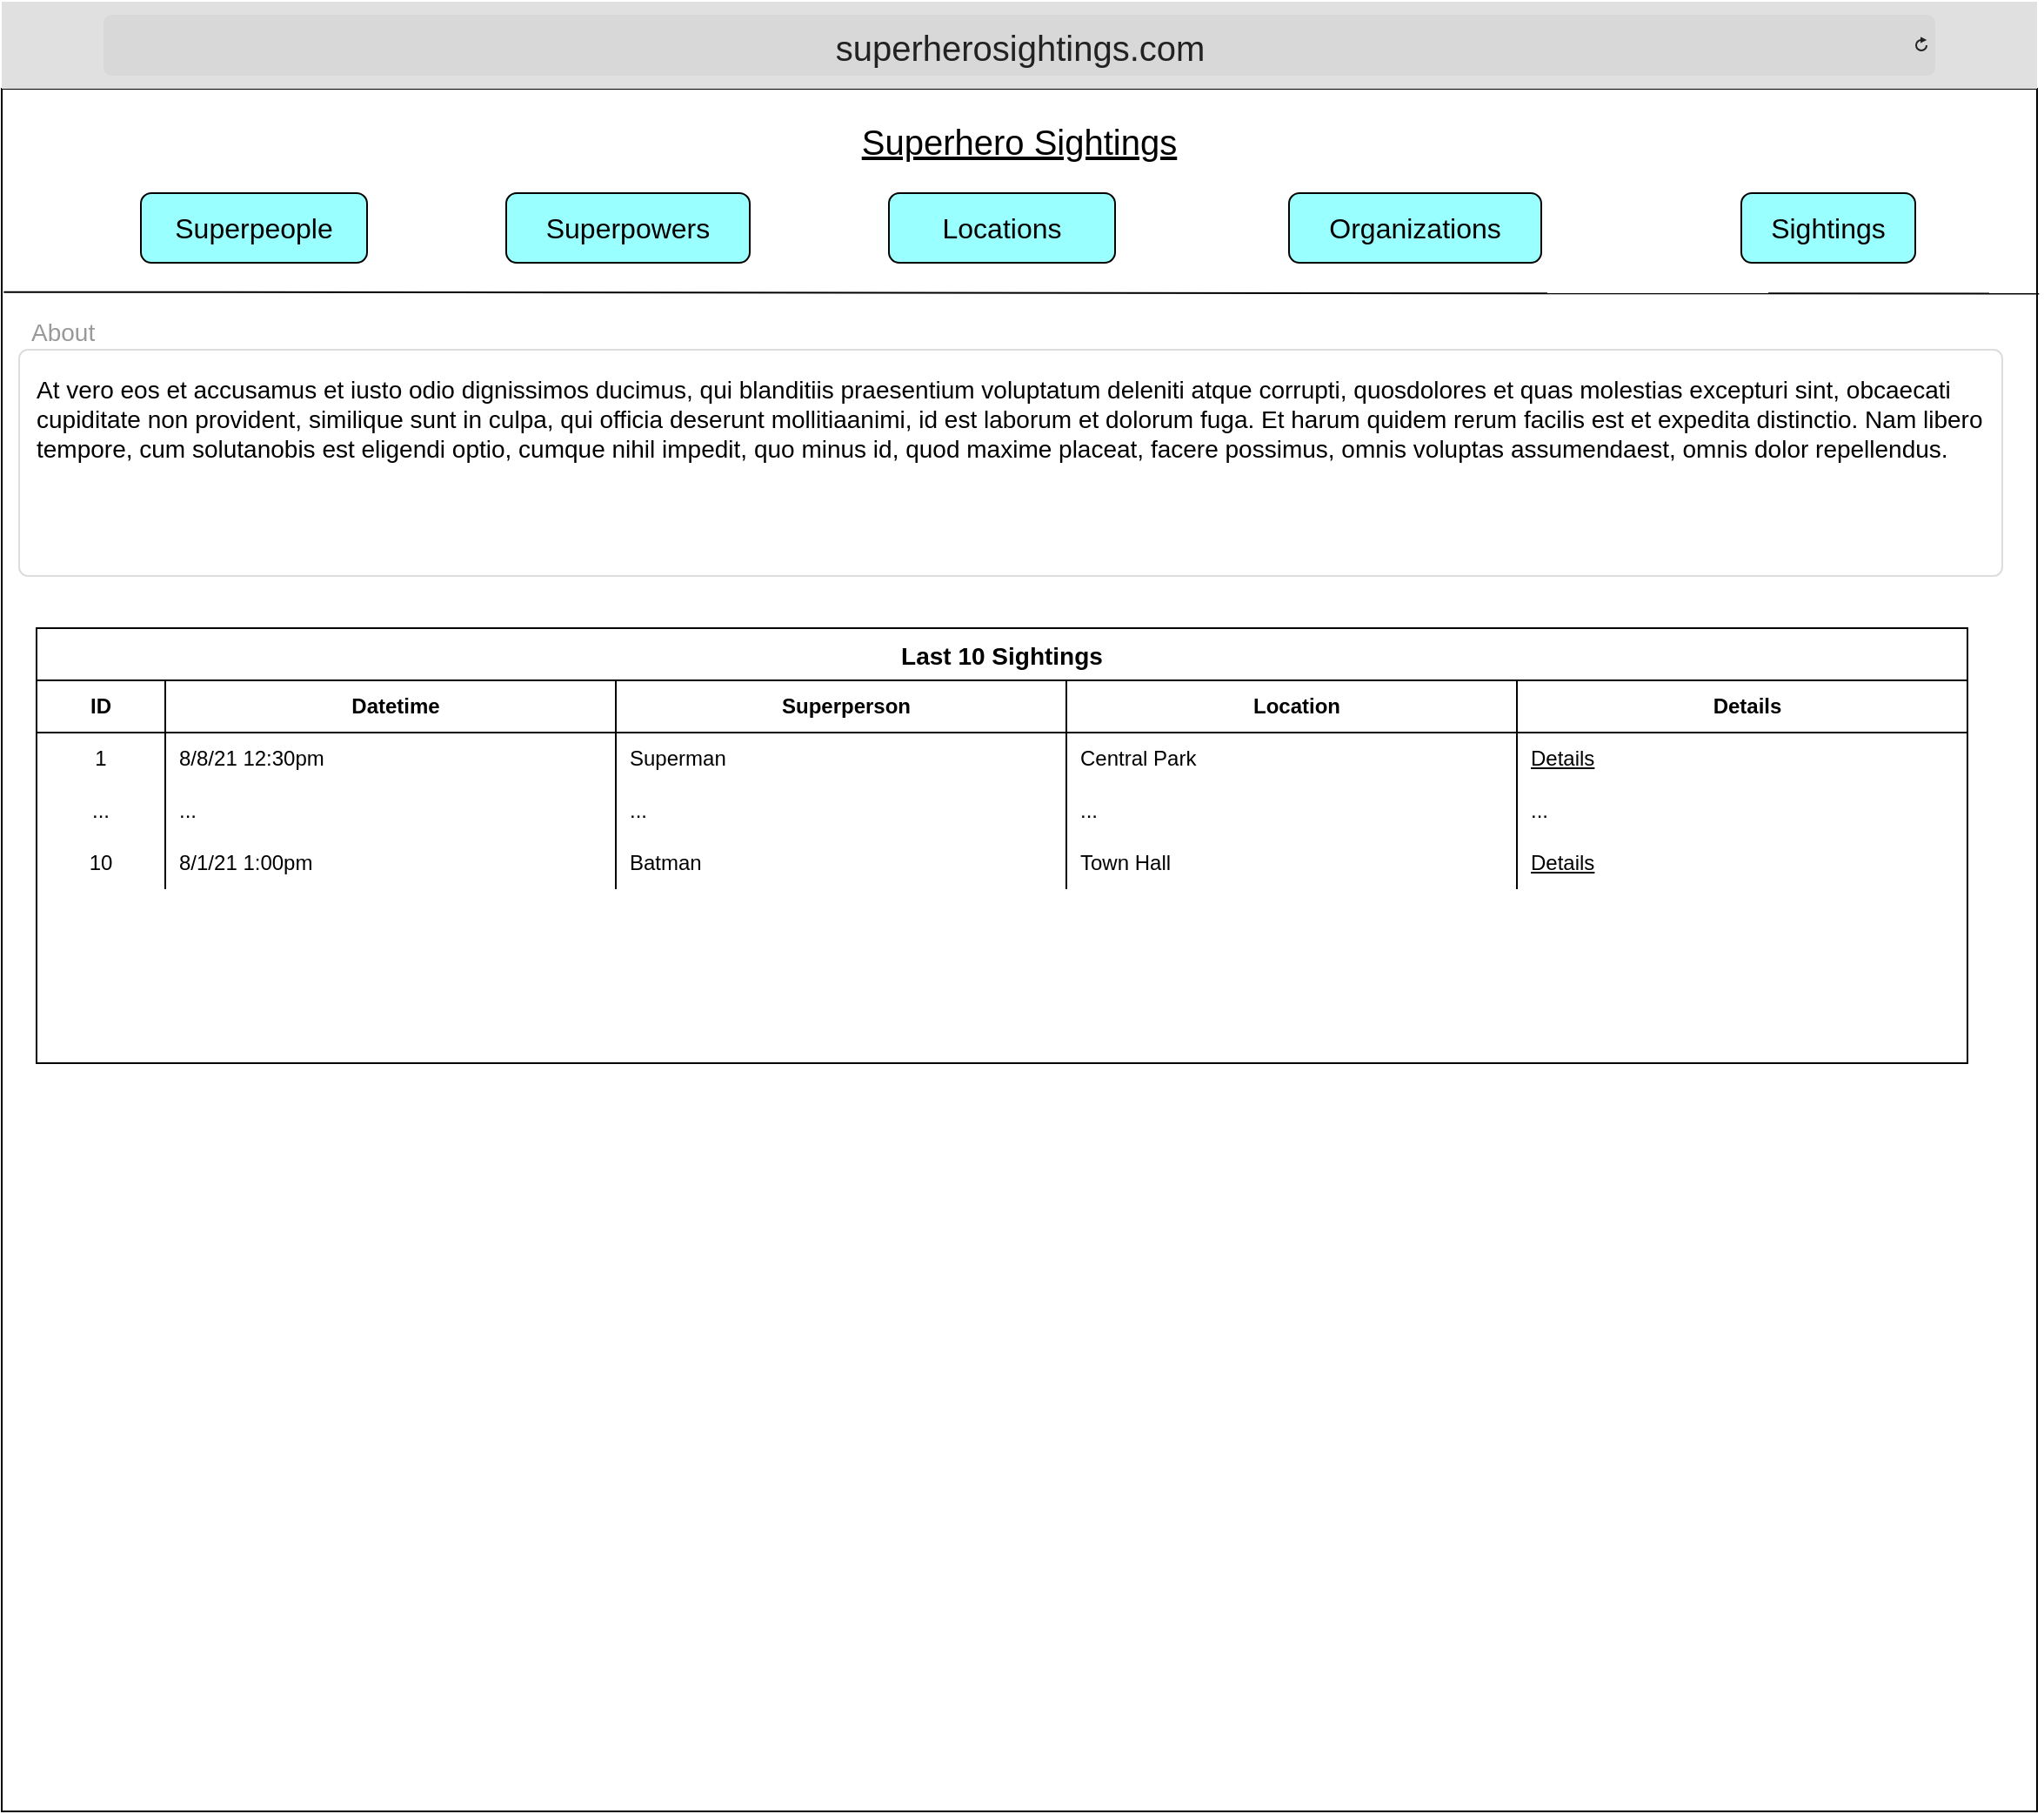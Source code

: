 <mxfile version="14.9.6" type="device" pages="21"><diagram name="Home Page" id="tCeFXX4R19Ovq_8IfN6N"><mxGraphModel dx="1422" dy="862" grid="1" gridSize="10" guides="1" tooltips="1" connect="1" arrows="1" fold="1" page="1" pageScale="1.5" pageWidth="826" pageHeight="1169" background="none" math="0" shadow="0"><root><mxCell id="DJRO_Ul9djPw7eG9exiO-0" style=";html=1;"/><mxCell id="DJRO_Ul9djPw7eG9exiO-1" style=";html=1;" parent="DJRO_Ul9djPw7eG9exiO-0"/><mxCell id="60KUJlr646YdFkKbjIe4-51" value="" style="rounded=0;whiteSpace=wrap;html=1;fontColor=#000000;strokeColor=#000000;" parent="DJRO_Ul9djPw7eG9exiO-1" vertex="1"><mxGeometry x="10" y="70" width="1170" height="990" as="geometry"/></mxCell><mxCell id="DJRO_Ul9djPw7eG9exiO-24" value="&lt;font style=&quot;font-size: 14px&quot;&gt;About&lt;/font&gt;" style="html=1;shadow=0;dashed=0;shape=mxgraph.bootstrap.rect;strokeColor=none;fillColor=none;fontColor=#999999;align=left;spacingLeft=5;whiteSpace=wrap;rounded=0;" parent="DJRO_Ul9djPw7eG9exiO-1" vertex="1"><mxGeometry x="20" y="200" width="200" height="20" as="geometry"/></mxCell><mxCell id="DJRO_Ul9djPw7eG9exiO-25" value="&lt;font style=&quot;font-size: 14px&quot;&gt;At vero eos et accusamus et iusto odio dignissimos ducimus, qui blanditiis praesentium voluptatum deleniti atque corrupti, quosdolores et quas molestias excepturi sint, obcaecati cupiditate non provident, similique sunt in culpa, qui officia deserunt mollitiaanimi, id est laborum et dolorum fuga. Et harum quidem rerum facilis est et expedita distinctio. Nam libero tempore, cum solutanobis est eligendi optio, cumque nihil impedit, quo minus id, quod maxime placeat, facere possimus, omnis voluptas assumendaest, omnis dolor repellendus.&lt;/font&gt;" style="html=1;shadow=0;dashed=0;shape=mxgraph.bootstrap.rrect;rSize=5;fontSize=12;strokeColor=#dddddd;align=left;spacing=10;verticalAlign=top;whiteSpace=wrap;rounded=0;" parent="DJRO_Ul9djPw7eG9exiO-1" vertex="1"><mxGeometry x="20" y="220" width="1140" height="130" as="geometry"/></mxCell><mxCell id="AgZaH2jXRhNYUzBwSRRL-2" value="&lt;font style=&quot;font-size: 20px&quot;&gt;&lt;u&gt;Superhero Sightings&lt;/u&gt;&lt;/font&gt;" style="text;html=1;strokeColor=none;fillColor=none;align=center;verticalAlign=middle;whiteSpace=wrap;rounded=0;fontColor=#000000;" parent="DJRO_Ul9djPw7eG9exiO-1" vertex="1"><mxGeometry x="485.01" y="90" width="220" height="20" as="geometry"/></mxCell><mxCell id="60KUJlr646YdFkKbjIe4-1" value="" style="endArrow=none;html=1;fontColor=#000000;exitX=0.001;exitY=0.118;exitDx=0;exitDy=0;exitPerimeter=0;entryX=1.001;entryY=0.119;entryDx=0;entryDy=0;entryPerimeter=0;" parent="DJRO_Ul9djPw7eG9exiO-1" edge="1"><mxGeometry width="50" height="50" relative="1" as="geometry"><mxPoint x="11.17" y="186.82" as="sourcePoint"/><mxPoint x="1181.17" y="187.81" as="targetPoint"/></mxGeometry></mxCell><mxCell id="60KUJlr646YdFkKbjIe4-7" value="Last 10 Sightings" style="shape=table;startSize=30;container=1;collapsible=0;childLayout=tableLayout;fixedRows=1;rowLines=0;fontStyle=1;align=center;pointerEvents=1;fontColor=#000000;strokeColor=#000000;fillColor=#ffffff;fontSize=14;" parent="DJRO_Ul9djPw7eG9exiO-1" vertex="1"><mxGeometry x="30" y="380" width="1110" height="250" as="geometry"/></mxCell><mxCell id="60KUJlr646YdFkKbjIe4-8" value="" style="shape=partialRectangle;html=1;whiteSpace=wrap;collapsible=0;dropTarget=0;pointerEvents=1;fillColor=none;top=0;left=0;bottom=1;right=0;points=[[0,0.5],[1,0.5]];portConstraint=eastwest;" parent="60KUJlr646YdFkKbjIe4-7" vertex="1"><mxGeometry y="30" width="1110" height="30" as="geometry"/></mxCell><mxCell id="60KUJlr646YdFkKbjIe4-9" value="ID" style="shape=partialRectangle;html=1;whiteSpace=wrap;connectable=0;fillColor=none;top=0;left=0;bottom=0;right=0;overflow=hidden;pointerEvents=1;align=center;fontStyle=1" parent="60KUJlr646YdFkKbjIe4-8" vertex="1"><mxGeometry width="74" height="30" as="geometry"/></mxCell><mxCell id="60KUJlr646YdFkKbjIe4-10" value="Datetime" style="shape=partialRectangle;html=1;whiteSpace=wrap;connectable=0;fillColor=none;top=0;left=0;bottom=0;right=0;align=center;spacingLeft=6;overflow=hidden;pointerEvents=1;fontStyle=1" parent="60KUJlr646YdFkKbjIe4-8" vertex="1"><mxGeometry x="74" width="259" height="30" as="geometry"/></mxCell><mxCell id="60KUJlr646YdFkKbjIe4-42" value="Superperson" style="shape=partialRectangle;html=1;whiteSpace=wrap;connectable=0;fillColor=none;top=0;left=0;bottom=0;right=0;align=center;spacingLeft=6;overflow=hidden;pointerEvents=1;fontStyle=1" parent="60KUJlr646YdFkKbjIe4-8" vertex="1"><mxGeometry x="333" width="259" height="30" as="geometry"/></mxCell><mxCell id="60KUJlr646YdFkKbjIe4-39" value="Location" style="shape=partialRectangle;html=1;whiteSpace=wrap;connectable=0;fillColor=none;top=0;left=0;bottom=0;right=0;align=center;spacingLeft=6;overflow=hidden;pointerEvents=1;fontStyle=1" parent="60KUJlr646YdFkKbjIe4-8" vertex="1"><mxGeometry x="592" width="259" height="30" as="geometry"/></mxCell><mxCell id="60KUJlr646YdFkKbjIe4-36" value="&lt;span&gt;Details&lt;/span&gt;" style="shape=partialRectangle;html=1;whiteSpace=wrap;connectable=0;fillColor=none;top=0;left=0;bottom=0;right=0;align=center;spacingLeft=6;overflow=hidden;pointerEvents=1;fontStyle=1" parent="60KUJlr646YdFkKbjIe4-8" vertex="1"><mxGeometry x="851" width="259" height="30" as="geometry"/></mxCell><mxCell id="60KUJlr646YdFkKbjIe4-11" value="" style="shape=partialRectangle;html=1;whiteSpace=wrap;collapsible=0;dropTarget=0;pointerEvents=1;fillColor=none;top=0;left=0;bottom=0;right=0;points=[[0,0.5],[1,0.5]];portConstraint=eastwest;" parent="60KUJlr646YdFkKbjIe4-7" vertex="1"><mxGeometry y="60" width="1110" height="30" as="geometry"/></mxCell><mxCell id="60KUJlr646YdFkKbjIe4-12" value="1" style="shape=partialRectangle;html=1;whiteSpace=wrap;connectable=0;fillColor=none;top=0;left=0;bottom=0;right=0;overflow=hidden;pointerEvents=1;" parent="60KUJlr646YdFkKbjIe4-11" vertex="1"><mxGeometry width="74" height="30" as="geometry"/></mxCell><mxCell id="60KUJlr646YdFkKbjIe4-13" value="8/8/21 12:30pm" style="shape=partialRectangle;html=1;whiteSpace=wrap;connectable=0;fillColor=none;top=0;left=0;bottom=0;right=0;align=left;spacingLeft=6;overflow=hidden;pointerEvents=1;" parent="60KUJlr646YdFkKbjIe4-11" vertex="1"><mxGeometry x="74" width="259" height="30" as="geometry"/></mxCell><mxCell id="60KUJlr646YdFkKbjIe4-43" value="Superman" style="shape=partialRectangle;html=1;whiteSpace=wrap;connectable=0;fillColor=none;top=0;left=0;bottom=0;right=0;align=left;spacingLeft=6;overflow=hidden;pointerEvents=1;" parent="60KUJlr646YdFkKbjIe4-11" vertex="1"><mxGeometry x="333" width="259" height="30" as="geometry"/></mxCell><mxCell id="60KUJlr646YdFkKbjIe4-40" value="Central Park" style="shape=partialRectangle;html=1;whiteSpace=wrap;connectable=0;fillColor=none;top=0;left=0;bottom=0;right=0;align=left;spacingLeft=6;overflow=hidden;pointerEvents=1;" parent="60KUJlr646YdFkKbjIe4-11" vertex="1"><mxGeometry x="592" width="259" height="30" as="geometry"/></mxCell><mxCell id="60KUJlr646YdFkKbjIe4-37" value="&lt;u&gt;Details&lt;/u&gt;" style="shape=partialRectangle;html=1;whiteSpace=wrap;connectable=0;fillColor=none;top=0;left=0;bottom=0;right=0;align=left;spacingLeft=6;overflow=hidden;pointerEvents=1;" parent="60KUJlr646YdFkKbjIe4-11" vertex="1"><mxGeometry x="851" width="259" height="30" as="geometry"/></mxCell><mxCell id="60KUJlr646YdFkKbjIe4-14" value="" style="shape=partialRectangle;html=1;whiteSpace=wrap;collapsible=0;dropTarget=0;pointerEvents=1;fillColor=none;top=0;left=0;bottom=0;right=0;points=[[0,0.5],[1,0.5]];portConstraint=eastwest;" parent="60KUJlr646YdFkKbjIe4-7" vertex="1"><mxGeometry y="90" width="1110" height="30" as="geometry"/></mxCell><mxCell id="60KUJlr646YdFkKbjIe4-15" value="..." style="shape=partialRectangle;html=1;whiteSpace=wrap;connectable=0;fillColor=none;top=0;left=0;bottom=0;right=0;overflow=hidden;pointerEvents=1;" parent="60KUJlr646YdFkKbjIe4-14" vertex="1"><mxGeometry width="74" height="30" as="geometry"/></mxCell><mxCell id="60KUJlr646YdFkKbjIe4-16" value="..." style="shape=partialRectangle;html=1;whiteSpace=wrap;connectable=0;fillColor=none;top=0;left=0;bottom=0;right=0;align=left;spacingLeft=6;overflow=hidden;pointerEvents=1;" parent="60KUJlr646YdFkKbjIe4-14" vertex="1"><mxGeometry x="74" width="259" height="30" as="geometry"/></mxCell><mxCell id="60KUJlr646YdFkKbjIe4-44" value="..." style="shape=partialRectangle;html=1;whiteSpace=wrap;connectable=0;fillColor=none;top=0;left=0;bottom=0;right=0;align=left;spacingLeft=6;overflow=hidden;pointerEvents=1;" parent="60KUJlr646YdFkKbjIe4-14" vertex="1"><mxGeometry x="333" width="259" height="30" as="geometry"/></mxCell><mxCell id="60KUJlr646YdFkKbjIe4-41" value="..." style="shape=partialRectangle;html=1;whiteSpace=wrap;connectable=0;fillColor=none;top=0;left=0;bottom=0;right=0;align=left;spacingLeft=6;overflow=hidden;pointerEvents=1;" parent="60KUJlr646YdFkKbjIe4-14" vertex="1"><mxGeometry x="592" width="259" height="30" as="geometry"/></mxCell><mxCell id="60KUJlr646YdFkKbjIe4-38" value="..." style="shape=partialRectangle;html=1;whiteSpace=wrap;connectable=0;fillColor=none;top=0;left=0;bottom=0;right=0;align=left;spacingLeft=6;overflow=hidden;pointerEvents=1;" parent="60KUJlr646YdFkKbjIe4-14" vertex="1"><mxGeometry x="851" width="259" height="30" as="geometry"/></mxCell><mxCell id="60KUJlr646YdFkKbjIe4-45" style="shape=partialRectangle;html=1;whiteSpace=wrap;collapsible=0;dropTarget=0;pointerEvents=1;fillColor=none;top=0;left=0;bottom=0;right=0;points=[[0,0.5],[1,0.5]];portConstraint=eastwest;" parent="60KUJlr646YdFkKbjIe4-7" vertex="1"><mxGeometry y="120" width="1110" height="30" as="geometry"/></mxCell><mxCell id="60KUJlr646YdFkKbjIe4-46" value="10" style="shape=partialRectangle;html=1;whiteSpace=wrap;connectable=0;fillColor=none;top=0;left=0;bottom=0;right=0;overflow=hidden;pointerEvents=1;" parent="60KUJlr646YdFkKbjIe4-45" vertex="1"><mxGeometry width="74" height="30" as="geometry"/></mxCell><mxCell id="60KUJlr646YdFkKbjIe4-47" value="8/1/21 1:00pm" style="shape=partialRectangle;html=1;whiteSpace=wrap;connectable=0;fillColor=none;top=0;left=0;bottom=0;right=0;align=left;spacingLeft=6;overflow=hidden;pointerEvents=1;" parent="60KUJlr646YdFkKbjIe4-45" vertex="1"><mxGeometry x="74" width="259" height="30" as="geometry"/></mxCell><mxCell id="60KUJlr646YdFkKbjIe4-48" value="Batman" style="shape=partialRectangle;html=1;whiteSpace=wrap;connectable=0;fillColor=none;top=0;left=0;bottom=0;right=0;align=left;spacingLeft=6;overflow=hidden;pointerEvents=1;" parent="60KUJlr646YdFkKbjIe4-45" vertex="1"><mxGeometry x="333" width="259" height="30" as="geometry"/></mxCell><mxCell id="60KUJlr646YdFkKbjIe4-49" value="Town Hall" style="shape=partialRectangle;html=1;whiteSpace=wrap;connectable=0;fillColor=none;top=0;left=0;bottom=0;right=0;align=left;spacingLeft=6;overflow=hidden;pointerEvents=1;" parent="60KUJlr646YdFkKbjIe4-45" vertex="1"><mxGeometry x="592" width="259" height="30" as="geometry"/></mxCell><mxCell id="60KUJlr646YdFkKbjIe4-50" value="&lt;u&gt;Details&lt;/u&gt;" style="shape=partialRectangle;html=1;whiteSpace=wrap;connectable=0;fillColor=none;top=0;left=0;bottom=0;right=0;align=left;spacingLeft=6;overflow=hidden;pointerEvents=1;" parent="60KUJlr646YdFkKbjIe4-45" vertex="1"><mxGeometry x="851" width="259" height="30" as="geometry"/></mxCell><mxCell id="PjqaE2RSuF0eJhnjC16t-6" value="" style="html=1;shadow=0;dashed=0;shape=mxgraph.bootstrap.rect;strokeColor=none;whiteSpace=wrap;rounded=0;fontSize=12;fontColor=#000000;align=center;fillColor=none;" parent="DJRO_Ul9djPw7eG9exiO-1" vertex="1"><mxGeometry x="20" y="130" width="1150.01" height="40" as="geometry"/></mxCell><mxCell id="PjqaE2RSuF0eJhnjC16t-7" value="&lt;font style=&quot;font-size: 16px;&quot;&gt;Superpeople&lt;/font&gt;" style="rounded=1;whiteSpace=wrap;html=1;shadow=0;dashed=0;fontFamily=Helvetica;fontSize=16;fontColor=#000000;align=center;strokeColor=#000000;fillColor=#99FFFF;" parent="PjqaE2RSuF0eJhnjC16t-6" vertex="1"><mxGeometry x="70" width="130" height="40" as="geometry"/></mxCell><mxCell id="PjqaE2RSuF0eJhnjC16t-8" value="Organizations" style="rounded=1;whiteSpace=wrap;html=1;shadow=0;dashed=0;fontFamily=Helvetica;fontSize=16;fontColor=#000000;align=center;strokeColor=#000000;fillColor=#99FFFF;" parent="PjqaE2RSuF0eJhnjC16t-6" vertex="1"><mxGeometry x="730" width="145" height="40" as="geometry"/></mxCell><mxCell id="PjqaE2RSuF0eJhnjC16t-9" value="Sightings" style="rounded=1;whiteSpace=wrap;html=1;shadow=0;dashed=0;fontFamily=Helvetica;fontSize=16;fontColor=#000000;align=center;strokeColor=#000000;fillColor=#99FFFF;" parent="PjqaE2RSuF0eJhnjC16t-6" vertex="1"><mxGeometry x="990" width="100" height="40" as="geometry"/></mxCell><mxCell id="PjqaE2RSuF0eJhnjC16t-10" value="Locations" style="rounded=1;whiteSpace=wrap;html=1;shadow=0;dashed=0;fontFamily=Helvetica;fontSize=16;fontColor=#000000;align=center;strokeColor=#000000;fillColor=#99FFFF;" parent="PjqaE2RSuF0eJhnjC16t-6" vertex="1"><mxGeometry x="500" width="130" height="40" as="geometry"/></mxCell><mxCell id="PjqaE2RSuF0eJhnjC16t-11" value="Superpowers" style="rounded=1;whiteSpace=wrap;html=1;shadow=0;dashed=0;fontFamily=Helvetica;fontSize=16;fontColor=#000000;align=center;strokeColor=#000000;fillColor=#99FFFF;" parent="PjqaE2RSuF0eJhnjC16t-6" vertex="1"><mxGeometry x="280" width="140" height="40" as="geometry"/></mxCell><mxCell id="Z38OG1Qhs8gqii6MMJmH-0" value="&lt;font style=&quot;font-size: 20px&quot;&gt;superherosightings.com&lt;/font&gt;" style="html=1;strokeWidth=1;shadow=0;dashed=0;shape=mxgraph.ios7ui.url;fillColor=#e0e0e0;strokeColor=#c0c0c0;buttonText=;strokeColor2=#222222;fontColor=#222222;fontSize=8;spacingTop=2;align=center;" vertex="1" parent="DJRO_Ul9djPw7eG9exiO-1"><mxGeometry x="10" y="20" width="1170" height="50" as="geometry"/></mxCell></root></mxGraphModel></diagram><diagram name="Superpeople add/list" id="ML_gEGEqUapmZTfCRGwa"><mxGraphModel dx="1422" dy="862" grid="1" gridSize="10" guides="1" tooltips="1" connect="1" arrows="1" fold="1" page="1" pageScale="1.5" pageWidth="826" pageHeight="1169" background="none" math="0" shadow="0"><root><mxCell id="6WXzHIfAVtisd1K-60Zw-0" style=";html=1;"/><mxCell id="6WXzHIfAVtisd1K-60Zw-1" style=";html=1;" parent="6WXzHIfAVtisd1K-60Zw-0"/><mxCell id="6WXzHIfAVtisd1K-60Zw-2" value="" style="rounded=0;whiteSpace=wrap;html=1;fontColor=#000000;strokeColor=#000000;" parent="6WXzHIfAVtisd1K-60Zw-1" vertex="1"><mxGeometry x="34" y="60" width="1170" height="990" as="geometry"/></mxCell><mxCell id="6WXzHIfAVtisd1K-60Zw-3" value="" style="html=1;shadow=0;dashed=0;shape=mxgraph.bootstrap.rect;strokeColor=none;whiteSpace=wrap;rounded=0;fontSize=12;fontColor=#000000;align=center;fillColor=none;" parent="6WXzHIfAVtisd1K-60Zw-1" vertex="1"><mxGeometry x="44" y="120" width="1150.01" height="40" as="geometry"/></mxCell><mxCell id="6WXzHIfAVtisd1K-60Zw-4" value="&lt;font style=&quot;font-size: 16px;&quot;&gt;Superpeople&lt;/font&gt;" style="rounded=1;whiteSpace=wrap;html=1;shadow=0;dashed=0;fontFamily=Helvetica;fontSize=16;fontColor=#000000;align=center;strokeColor=#000000;fillColor=#99FFFF;" parent="6WXzHIfAVtisd1K-60Zw-3" vertex="1"><mxGeometry x="70" width="130" height="40" as="geometry"/></mxCell><mxCell id="6WXzHIfAVtisd1K-60Zw-5" value="Organizations" style="rounded=1;whiteSpace=wrap;html=1;shadow=0;dashed=0;fontFamily=Helvetica;fontSize=16;fontColor=#000000;align=center;strokeColor=#000000;fillColor=#99FFFF;" parent="6WXzHIfAVtisd1K-60Zw-3" vertex="1"><mxGeometry x="730" width="145" height="40" as="geometry"/></mxCell><mxCell id="6WXzHIfAVtisd1K-60Zw-6" value="Sightings" style="rounded=1;whiteSpace=wrap;html=1;shadow=0;dashed=0;fontFamily=Helvetica;fontSize=16;fontColor=#000000;align=center;strokeColor=#000000;fillColor=#99FFFF;" parent="6WXzHIfAVtisd1K-60Zw-3" vertex="1"><mxGeometry x="990" width="100" height="40" as="geometry"/></mxCell><mxCell id="6WXzHIfAVtisd1K-60Zw-7" value="Locations" style="rounded=1;whiteSpace=wrap;html=1;shadow=0;dashed=0;fontFamily=Helvetica;fontSize=16;fontColor=#000000;align=center;strokeColor=#000000;fillColor=#99FFFF;" parent="6WXzHIfAVtisd1K-60Zw-3" vertex="1"><mxGeometry x="500" width="130" height="40" as="geometry"/></mxCell><mxCell id="6WXzHIfAVtisd1K-60Zw-8" value="Superpowers" style="rounded=1;whiteSpace=wrap;html=1;shadow=0;dashed=0;fontFamily=Helvetica;fontSize=16;fontColor=#000000;align=center;strokeColor=#000000;fillColor=#99FFFF;" parent="6WXzHIfAVtisd1K-60Zw-3" vertex="1"><mxGeometry x="280" width="140" height="40" as="geometry"/></mxCell><mxCell id="6WXzHIfAVtisd1K-60Zw-9" value="&lt;font style=&quot;font-size: 20px&quot; color=&quot;#000000&quot;&gt;Add Superperson&lt;/font&gt;" style="html=1;shadow=0;dashed=0;shape=mxgraph.bootstrap.rect;strokeColor=none;fillColor=none;fontColor=#999999;align=left;spacingLeft=5;whiteSpace=wrap;rounded=0;" parent="6WXzHIfAVtisd1K-60Zw-1" vertex="1"><mxGeometry x="44" y="190" width="200" height="20" as="geometry"/></mxCell><mxCell id="6WXzHIfAVtisd1K-60Zw-11" value="&lt;font style=&quot;font-size: 20px&quot;&gt;&lt;u&gt;Superhero Sightings&lt;/u&gt;&lt;/font&gt;" style="text;html=1;strokeColor=none;fillColor=none;align=center;verticalAlign=middle;whiteSpace=wrap;rounded=0;fontColor=#000000;" parent="6WXzHIfAVtisd1K-60Zw-1" vertex="1"><mxGeometry x="509.01" y="80" width="220" height="20" as="geometry"/></mxCell><mxCell id="6WXzHIfAVtisd1K-60Zw-12" value="" style="endArrow=none;html=1;fontColor=#000000;exitX=0.001;exitY=0.118;exitDx=0;exitDy=0;exitPerimeter=0;entryX=1.001;entryY=0.119;entryDx=0;entryDy=0;entryPerimeter=0;" parent="6WXzHIfAVtisd1K-60Zw-1" edge="1"><mxGeometry width="50" height="50" relative="1" as="geometry"><mxPoint x="35.17" y="176.82" as="sourcePoint"/><mxPoint x="1205.17" y="177.81" as="targetPoint"/></mxGeometry></mxCell><mxCell id="6WXzHIfAVtisd1K-60Zw-13" value="Superpeople" style="shape=table;startSize=30;container=1;collapsible=0;childLayout=tableLayout;fixedRows=1;rowLines=0;fontStyle=1;align=center;pointerEvents=1;fontColor=#000000;strokeColor=#000000;fillColor=#ffffff;fontSize=14;" parent="6WXzHIfAVtisd1K-60Zw-1" vertex="1"><mxGeometry x="59" y="770" width="1115" height="250" as="geometry"/></mxCell><mxCell id="6WXzHIfAVtisd1K-60Zw-14" value="" style="shape=partialRectangle;html=1;whiteSpace=wrap;collapsible=0;dropTarget=0;pointerEvents=1;fillColor=none;top=0;left=0;bottom=1;right=0;points=[[0,0.5],[1,0.5]];portConstraint=eastwest;" parent="6WXzHIfAVtisd1K-60Zw-13" vertex="1"><mxGeometry y="30" width="1115" height="30" as="geometry"/></mxCell><mxCell id="6WXzHIfAVtisd1K-60Zw-15" value="ID" style="shape=partialRectangle;html=1;whiteSpace=wrap;connectable=0;fillColor=none;top=0;left=0;bottom=0;right=0;overflow=hidden;pointerEvents=1;align=center;fontStyle=1" parent="6WXzHIfAVtisd1K-60Zw-14" vertex="1"><mxGeometry width="60" height="30" as="geometry"/></mxCell><mxCell id="6WXzHIfAVtisd1K-60Zw-16" value="Name" style="shape=partialRectangle;html=1;whiteSpace=wrap;connectable=0;fillColor=none;top=0;left=0;bottom=0;right=0;align=center;spacingLeft=6;overflow=hidden;pointerEvents=1;fontStyle=1" parent="6WXzHIfAVtisd1K-60Zw-14" vertex="1"><mxGeometry x="60" width="211" height="30" as="geometry"/></mxCell><mxCell id="6WXzHIfAVtisd1K-60Zw-17" value="Type" style="shape=partialRectangle;html=1;whiteSpace=wrap;connectable=0;fillColor=none;top=0;left=0;bottom=0;right=0;align=center;spacingLeft=6;overflow=hidden;pointerEvents=1;fontStyle=1" parent="6WXzHIfAVtisd1K-60Zw-14" vertex="1"><mxGeometry x="271" width="211" height="30" as="geometry"/></mxCell><mxCell id="6WXzHIfAVtisd1K-60Zw-18" value="Edit" style="shape=partialRectangle;html=1;whiteSpace=wrap;connectable=0;fillColor=none;top=0;left=0;bottom=0;right=0;align=center;spacingLeft=6;overflow=hidden;pointerEvents=1;fontStyle=1" parent="6WXzHIfAVtisd1K-60Zw-14" vertex="1"><mxGeometry x="482" width="211" height="30" as="geometry"/></mxCell><mxCell id="6WXzHIfAVtisd1K-60Zw-19" value="&lt;span&gt;Details&lt;/span&gt;" style="shape=partialRectangle;html=1;whiteSpace=wrap;connectable=0;fillColor=none;top=0;left=0;bottom=0;right=0;align=center;spacingLeft=6;overflow=hidden;pointerEvents=1;fontStyle=1" parent="6WXzHIfAVtisd1K-60Zw-14" vertex="1"><mxGeometry x="693" width="211" height="30" as="geometry"/></mxCell><mxCell id="odcB2u6SlHlFz29tFmVb-0" value="Delete" style="shape=partialRectangle;html=1;whiteSpace=wrap;connectable=0;fillColor=none;top=0;left=0;bottom=0;right=0;align=center;spacingLeft=6;overflow=hidden;pointerEvents=1;fontStyle=1" vertex="1" parent="6WXzHIfAVtisd1K-60Zw-14"><mxGeometry x="904" width="211" height="30" as="geometry"/></mxCell><mxCell id="6WXzHIfAVtisd1K-60Zw-20" value="" style="shape=partialRectangle;html=1;whiteSpace=wrap;collapsible=0;dropTarget=0;pointerEvents=1;fillColor=none;top=0;left=0;bottom=0;right=0;points=[[0,0.5],[1,0.5]];portConstraint=eastwest;" parent="6WXzHIfAVtisd1K-60Zw-13" vertex="1"><mxGeometry y="60" width="1115" height="30" as="geometry"/></mxCell><mxCell id="6WXzHIfAVtisd1K-60Zw-21" value="1" style="shape=partialRectangle;html=1;whiteSpace=wrap;connectable=0;fillColor=none;top=0;left=0;bottom=0;right=0;overflow=hidden;pointerEvents=1;" parent="6WXzHIfAVtisd1K-60Zw-20" vertex="1"><mxGeometry width="60" height="30" as="geometry"/></mxCell><mxCell id="6WXzHIfAVtisd1K-60Zw-22" value="Superman" style="shape=partialRectangle;html=1;whiteSpace=wrap;connectable=0;fillColor=none;top=0;left=0;bottom=0;right=0;align=left;spacingLeft=6;overflow=hidden;pointerEvents=1;" parent="6WXzHIfAVtisd1K-60Zw-20" vertex="1"><mxGeometry x="60" width="211" height="30" as="geometry"/></mxCell><mxCell id="6WXzHIfAVtisd1K-60Zw-23" value="Superhero" style="shape=partialRectangle;html=1;whiteSpace=wrap;connectable=0;fillColor=none;top=0;left=0;bottom=0;right=0;align=left;spacingLeft=6;overflow=hidden;pointerEvents=1;" parent="6WXzHIfAVtisd1K-60Zw-20" vertex="1"><mxGeometry x="271" width="211" height="30" as="geometry"/></mxCell><mxCell id="6WXzHIfAVtisd1K-60Zw-24" value="&lt;u&gt;Edit&lt;/u&gt;" style="shape=partialRectangle;html=1;whiteSpace=wrap;connectable=0;fillColor=none;top=0;left=0;bottom=0;right=0;align=left;spacingLeft=6;overflow=hidden;pointerEvents=1;" parent="6WXzHIfAVtisd1K-60Zw-20" vertex="1"><mxGeometry x="482" width="211" height="30" as="geometry"/></mxCell><mxCell id="6WXzHIfAVtisd1K-60Zw-25" value="&lt;u&gt;Details&lt;/u&gt;" style="shape=partialRectangle;html=1;whiteSpace=wrap;connectable=0;fillColor=none;top=0;left=0;bottom=0;right=0;align=left;spacingLeft=6;overflow=hidden;pointerEvents=1;" parent="6WXzHIfAVtisd1K-60Zw-20" vertex="1"><mxGeometry x="693" width="211" height="30" as="geometry"/></mxCell><mxCell id="odcB2u6SlHlFz29tFmVb-1" value="&lt;u&gt;Delete&lt;/u&gt;" style="shape=partialRectangle;html=1;whiteSpace=wrap;connectable=0;fillColor=none;top=0;left=0;bottom=0;right=0;align=left;spacingLeft=6;overflow=hidden;pointerEvents=1;" vertex="1" parent="6WXzHIfAVtisd1K-60Zw-20"><mxGeometry x="904" width="211" height="30" as="geometry"/></mxCell><mxCell id="6WXzHIfAVtisd1K-60Zw-26" value="" style="shape=partialRectangle;html=1;whiteSpace=wrap;collapsible=0;dropTarget=0;pointerEvents=1;fillColor=none;top=0;left=0;bottom=0;right=0;points=[[0,0.5],[1,0.5]];portConstraint=eastwest;" parent="6WXzHIfAVtisd1K-60Zw-13" vertex="1"><mxGeometry y="90" width="1115" height="30" as="geometry"/></mxCell><mxCell id="6WXzHIfAVtisd1K-60Zw-27" value="..." style="shape=partialRectangle;html=1;whiteSpace=wrap;connectable=0;fillColor=none;top=0;left=0;bottom=0;right=0;overflow=hidden;pointerEvents=1;" parent="6WXzHIfAVtisd1K-60Zw-26" vertex="1"><mxGeometry width="60" height="30" as="geometry"/></mxCell><mxCell id="6WXzHIfAVtisd1K-60Zw-28" value="..." style="shape=partialRectangle;html=1;whiteSpace=wrap;connectable=0;fillColor=none;top=0;left=0;bottom=0;right=0;align=left;spacingLeft=6;overflow=hidden;pointerEvents=1;" parent="6WXzHIfAVtisd1K-60Zw-26" vertex="1"><mxGeometry x="60" width="211" height="30" as="geometry"/></mxCell><mxCell id="6WXzHIfAVtisd1K-60Zw-29" value="..." style="shape=partialRectangle;html=1;whiteSpace=wrap;connectable=0;fillColor=none;top=0;left=0;bottom=0;right=0;align=left;spacingLeft=6;overflow=hidden;pointerEvents=1;" parent="6WXzHIfAVtisd1K-60Zw-26" vertex="1"><mxGeometry x="271" width="211" height="30" as="geometry"/></mxCell><mxCell id="6WXzHIfAVtisd1K-60Zw-30" value="..." style="shape=partialRectangle;html=1;whiteSpace=wrap;connectable=0;fillColor=none;top=0;left=0;bottom=0;right=0;align=left;spacingLeft=6;overflow=hidden;pointerEvents=1;" parent="6WXzHIfAVtisd1K-60Zw-26" vertex="1"><mxGeometry x="482" width="211" height="30" as="geometry"/></mxCell><mxCell id="6WXzHIfAVtisd1K-60Zw-31" value="..." style="shape=partialRectangle;html=1;whiteSpace=wrap;connectable=0;fillColor=none;top=0;left=0;bottom=0;right=0;align=left;spacingLeft=6;overflow=hidden;pointerEvents=1;" parent="6WXzHIfAVtisd1K-60Zw-26" vertex="1"><mxGeometry x="693" width="211" height="30" as="geometry"/></mxCell><mxCell id="odcB2u6SlHlFz29tFmVb-2" value="..." style="shape=partialRectangle;html=1;whiteSpace=wrap;connectable=0;fillColor=none;top=0;left=0;bottom=0;right=0;align=left;spacingLeft=6;overflow=hidden;pointerEvents=1;" vertex="1" parent="6WXzHIfAVtisd1K-60Zw-26"><mxGeometry x="904" width="211" height="30" as="geometry"/></mxCell><mxCell id="6WXzHIfAVtisd1K-60Zw-32" style="shape=partialRectangle;html=1;whiteSpace=wrap;collapsible=0;dropTarget=0;pointerEvents=1;fillColor=none;top=0;left=0;bottom=0;right=0;points=[[0,0.5],[1,0.5]];portConstraint=eastwest;" parent="6WXzHIfAVtisd1K-60Zw-13" vertex="1"><mxGeometry y="120" width="1115" height="30" as="geometry"/></mxCell><mxCell id="6WXzHIfAVtisd1K-60Zw-33" value="10" style="shape=partialRectangle;html=1;whiteSpace=wrap;connectable=0;fillColor=none;top=0;left=0;bottom=0;right=0;overflow=hidden;pointerEvents=1;" parent="6WXzHIfAVtisd1K-60Zw-32" vertex="1"><mxGeometry width="60" height="30" as="geometry"/></mxCell><mxCell id="6WXzHIfAVtisd1K-60Zw-34" value="Joker" style="shape=partialRectangle;html=1;whiteSpace=wrap;connectable=0;fillColor=none;top=0;left=0;bottom=0;right=0;align=left;spacingLeft=6;overflow=hidden;pointerEvents=1;" parent="6WXzHIfAVtisd1K-60Zw-32" vertex="1"><mxGeometry x="60" width="211" height="30" as="geometry"/></mxCell><mxCell id="6WXzHIfAVtisd1K-60Zw-35" value="Supervillain" style="shape=partialRectangle;html=1;whiteSpace=wrap;connectable=0;fillColor=none;top=0;left=0;bottom=0;right=0;align=left;spacingLeft=6;overflow=hidden;pointerEvents=1;" parent="6WXzHIfAVtisd1K-60Zw-32" vertex="1"><mxGeometry x="271" width="211" height="30" as="geometry"/></mxCell><mxCell id="6WXzHIfAVtisd1K-60Zw-36" value="&lt;u&gt;Edit&lt;/u&gt;" style="shape=partialRectangle;html=1;whiteSpace=wrap;connectable=0;fillColor=none;top=0;left=0;bottom=0;right=0;align=left;spacingLeft=6;overflow=hidden;pointerEvents=1;" parent="6WXzHIfAVtisd1K-60Zw-32" vertex="1"><mxGeometry x="482" width="211" height="30" as="geometry"/></mxCell><mxCell id="6WXzHIfAVtisd1K-60Zw-37" value="&lt;u&gt;Details&lt;/u&gt;" style="shape=partialRectangle;html=1;whiteSpace=wrap;connectable=0;fillColor=none;top=0;left=0;bottom=0;right=0;align=left;spacingLeft=6;overflow=hidden;pointerEvents=1;" parent="6WXzHIfAVtisd1K-60Zw-32" vertex="1"><mxGeometry x="693" width="211" height="30" as="geometry"/></mxCell><mxCell id="odcB2u6SlHlFz29tFmVb-3" value="&lt;u&gt;Delete&lt;/u&gt;" style="shape=partialRectangle;html=1;whiteSpace=wrap;connectable=0;fillColor=none;top=0;left=0;bottom=0;right=0;align=left;spacingLeft=6;overflow=hidden;pointerEvents=1;" vertex="1" parent="6WXzHIfAVtisd1K-60Zw-32"><mxGeometry x="904" width="211" height="30" as="geometry"/></mxCell><mxCell id="_WRKCFaMBDsI-RO19CRt-0" value="&lt;font style=&quot;font-size: 16px&quot;&gt;Name&lt;/font&gt;" style="html=1;shadow=0;dashed=0;shape=mxgraph.bootstrap.rect;strokeColor=none;fillColor=none;fontColor=#999999;align=left;spacingLeft=5;whiteSpace=wrap;rounded=0;" parent="6WXzHIfAVtisd1K-60Zw-1" vertex="1"><mxGeometry x="59" y="240" width="60" height="20" as="geometry"/></mxCell><mxCell id="_WRKCFaMBDsI-RO19CRt-1" value="Name" style="html=1;shadow=0;dashed=0;shape=mxgraph.bootstrap.rrect;rSize=5;strokeColor=#dddddd;;align=left;spacingLeft=10;fontSize=16;whiteSpace=wrap;rounded=0;" parent="6WXzHIfAVtisd1K-60Zw-1" vertex="1"><mxGeometry x="154" y="230" width="290" height="40" as="geometry"/></mxCell><mxCell id="_WRKCFaMBDsI-RO19CRt-6" value="&lt;font style=&quot;font-size: 16px&quot;&gt;Description&lt;/font&gt;" style="html=1;shadow=0;dashed=0;shape=mxgraph.bootstrap.rect;strokeColor=none;fillColor=none;fontColor=#999999;align=left;spacingLeft=5;whiteSpace=wrap;rounded=0;" parent="6WXzHIfAVtisd1K-60Zw-1" vertex="1"><mxGeometry x="44" y="290" width="60" height="20" as="geometry"/></mxCell><mxCell id="_WRKCFaMBDsI-RO19CRt-7" value="Description" style="html=1;shadow=0;dashed=0;shape=mxgraph.bootstrap.rrect;rSize=5;strokeColor=#dddddd;;align=left;spacingLeft=10;fontSize=16;whiteSpace=wrap;rounded=0;" parent="6WXzHIfAVtisd1K-60Zw-1" vertex="1"><mxGeometry x="154" y="280" width="290" height="40" as="geometry"/></mxCell><mxCell id="_WRKCFaMBDsI-RO19CRt-8" value="&lt;font style=&quot;font-size: 16px&quot;&gt;Type&lt;/font&gt;" style="html=1;shadow=0;dashed=0;shape=mxgraph.bootstrap.rect;strokeColor=none;fillColor=none;fontColor=#999999;align=left;spacingLeft=5;whiteSpace=wrap;rounded=0;" parent="6WXzHIfAVtisd1K-60Zw-1" vertex="1"><mxGeometry x="59" y="340" width="60" height="20" as="geometry"/></mxCell><mxCell id="_WRKCFaMBDsI-RO19CRt-10" value="Superhero" style="html=1;shadow=0;dashed=0;shape=mxgraph.bootstrap.radioButton2;labelPosition=right;verticalLabelPosition=middle;align=left;verticalAlign=middle;gradientColor=#DEDEDE;fillColor=#EDEDED;checked=0;spacing=5;checkedFill=#0085FC;checkedStroke=#ffffff;fontSize=14;fontColor=#000000;strokeColor=#000000;" parent="6WXzHIfAVtisd1K-60Zw-1" vertex="1"><mxGeometry x="164" y="345" width="10" height="10" as="geometry"/></mxCell><mxCell id="_WRKCFaMBDsI-RO19CRt-11" value="Supervillain" style="html=1;shadow=0;dashed=0;shape=mxgraph.bootstrap.radioButton2;labelPosition=right;verticalLabelPosition=middle;align=left;verticalAlign=middle;gradientColor=#DEDEDE;fillColor=#EDEDED;checked=0;spacing=5;checkedFill=#0085FC;checkedStroke=#ffffff;fontSize=14;fontColor=#000000;strokeColor=#000000;" parent="6WXzHIfAVtisd1K-60Zw-1" vertex="1"><mxGeometry x="264" y="345" width="10" height="10" as="geometry"/></mxCell><mxCell id="_WRKCFaMBDsI-RO19CRt-15" value="&lt;font style=&quot;font-size: 16px&quot;&gt;Superpower&lt;/font&gt;" style="html=1;shadow=0;dashed=0;shape=mxgraph.bootstrap.rect;strokeColor=none;fillColor=none;fontColor=#999999;align=left;spacingLeft=5;whiteSpace=wrap;rounded=0;" parent="6WXzHIfAVtisd1K-60Zw-1" vertex="1"><mxGeometry x="44" y="385" width="60" height="20" as="geometry"/></mxCell><mxCell id="_WRKCFaMBDsI-RO19CRt-16" value="Superpower" style="html=1;shadow=0;dashed=0;shape=mxgraph.bootstrap.rrect;rSize=5;strokeColor=none;strokeWidth=1;fillColor=#6C767D;fontColor=#ffffff;whiteSpace=wrap;align=left;verticalAlign=middle;fontStyle=0;fontSize=14;spacingLeft=10;" parent="6WXzHIfAVtisd1K-60Zw-1" vertex="1"><mxGeometry x="154" y="380" width="140" height="40" as="geometry"/></mxCell><mxCell id="_WRKCFaMBDsI-RO19CRt-17" value="" style="shape=triangle;direction=south;fillColor=#ffffff;strokeColor=none;perimeter=none;" parent="_WRKCFaMBDsI-RO19CRt-16" vertex="1"><mxGeometry x="1" y="0.5" width="10" height="5" relative="1" as="geometry"><mxPoint x="-17" y="-2.5" as="offset"/></mxGeometry></mxCell><mxCell id="_WRKCFaMBDsI-RO19CRt-18" value="" style="html=1;shadow=0;dashed=0;shape=mxgraph.bootstrap.rrect;rSize=5;fillColor=#ffffff;strokeColor=#999999;fontSize=16;fontColor=#000000;align=center;" parent="6WXzHIfAVtisd1K-60Zw-1" vertex="1"><mxGeometry x="154" y="423" width="170" height="110" as="geometry"/></mxCell><mxCell id="_WRKCFaMBDsI-RO19CRt-19" value="Superspeed" style="fillColor=none;strokeColor=none;align=left;spacing=20;fontSize=14;" parent="_WRKCFaMBDsI-RO19CRt-18" vertex="1"><mxGeometry width="170" height="30" relative="1" as="geometry"><mxPoint y="10" as="offset"/></mxGeometry></mxCell><mxCell id="_WRKCFaMBDsI-RO19CRt-20" value="Teleportation" style="fillColor=#dae8fc;strokeColor=#6c8ebf;align=left;spacing=20;fontSize=14;" parent="_WRKCFaMBDsI-RO19CRt-18" vertex="1"><mxGeometry width="170" height="30" relative="1" as="geometry"><mxPoint y="40" as="offset"/></mxGeometry></mxCell><mxCell id="_WRKCFaMBDsI-RO19CRt-21" value="Invisibility" style="fillColor=none;strokeColor=none;align=left;spacing=20;fontSize=14;" parent="_WRKCFaMBDsI-RO19CRt-18" vertex="1"><mxGeometry width="170" height="30" relative="1" as="geometry"><mxPoint y="70" as="offset"/></mxGeometry></mxCell><mxCell id="_WRKCFaMBDsI-RO19CRt-22" value="&lt;font style=&quot;font-size: 16px&quot;&gt;Organizations&lt;/font&gt;" style="html=1;shadow=0;dashed=0;shape=mxgraph.bootstrap.rect;strokeColor=none;fillColor=none;fontColor=#999999;align=left;spacingLeft=5;whiteSpace=wrap;rounded=0;" parent="6WXzHIfAVtisd1K-60Zw-1" vertex="1"><mxGeometry x="44" y="545" width="60" height="20" as="geometry"/></mxCell><mxCell id="_WRKCFaMBDsI-RO19CRt-23" value="Organizations" style="html=1;shadow=0;dashed=0;shape=mxgraph.bootstrap.rrect;rSize=5;strokeColor=none;strokeWidth=1;fillColor=#6C767D;fontColor=#ffffff;whiteSpace=wrap;align=left;verticalAlign=middle;fontStyle=0;fontSize=14;spacingLeft=10;" parent="6WXzHIfAVtisd1K-60Zw-1" vertex="1"><mxGeometry x="158" y="540" width="140" height="40" as="geometry"/></mxCell><mxCell id="_WRKCFaMBDsI-RO19CRt-24" value="" style="shape=triangle;direction=south;fillColor=#ffffff;strokeColor=none;perimeter=none;" parent="_WRKCFaMBDsI-RO19CRt-23" vertex="1"><mxGeometry x="1" y="0.5" width="10" height="5" relative="1" as="geometry"><mxPoint x="-17" y="-2.5" as="offset"/></mxGeometry></mxCell><mxCell id="_WRKCFaMBDsI-RO19CRt-25" value="" style="html=1;shadow=0;dashed=0;shape=mxgraph.bootstrap.rrect;rSize=5;fillColor=#ffffff;strokeColor=#999999;fontSize=16;fontColor=#000000;align=center;" parent="6WXzHIfAVtisd1K-60Zw-1" vertex="1"><mxGeometry x="158" y="583" width="170" height="110" as="geometry"/></mxCell><mxCell id="_WRKCFaMBDsI-RO19CRt-26" value="Justice League" style="fillColor=#dae8fc;strokeColor=#6c8ebf;align=left;spacing=20;fontSize=14;" parent="_WRKCFaMBDsI-RO19CRt-25" vertex="1"><mxGeometry width="170" height="30" relative="1" as="geometry"><mxPoint y="10" as="offset"/></mxGeometry></mxCell><mxCell id="_WRKCFaMBDsI-RO19CRt-27" value="Vought" style="fillColor=none;strokeColor=none;align=left;spacing=20;fontSize=14;" parent="_WRKCFaMBDsI-RO19CRt-25" vertex="1"><mxGeometry width="170" height="30" relative="1" as="geometry"><mxPoint y="40" as="offset"/></mxGeometry></mxCell><mxCell id="_WRKCFaMBDsI-RO19CRt-28" value="Wayne Enterprises" style="fillColor=#dae8fc;strokeColor=#6c8ebf;align=left;spacing=20;fontSize=14;" parent="_WRKCFaMBDsI-RO19CRt-25" vertex="1"><mxGeometry width="170" height="30" relative="1" as="geometry"><mxPoint y="70" as="offset"/></mxGeometry></mxCell><mxCell id="GZq5lP1rjsCHBbkkAn-p-0" value="Add" style="html=1;shadow=0;dashed=0;shape=mxgraph.bootstrap.rrect;align=center;rSize=5;strokeColor=none;fillColor=#3D8BCD;fontColor=#ffffff;fontSize=16;whiteSpace=wrap;rounded=0;" parent="6WXzHIfAVtisd1K-60Zw-1" vertex="1"><mxGeometry x="144" y="710" width="105" height="40" as="geometry"/></mxCell><mxCell id="zOeBsjkT5c9PnaIHl9pu-0" value="&lt;font style=&quot;font-size: 20px&quot;&gt;superherosightings.com/superperson&lt;/font&gt;" style="html=1;strokeWidth=1;shadow=0;dashed=0;shape=mxgraph.ios7ui.url;fillColor=#e0e0e0;strokeColor=#c0c0c0;buttonText=;strokeColor2=#222222;fontColor=#222222;fontSize=8;spacingTop=2;align=center;" vertex="1" parent="6WXzHIfAVtisd1K-60Zw-1"><mxGeometry x="34.01" y="10" width="1170" height="50" as="geometry"/></mxCell></root></mxGraphModel></diagram><diagram name="Superpeople edit" id="2UU_tKseYGkQooivy71K"><mxGraphModel dx="1422" dy="862" grid="1" gridSize="10" guides="1" tooltips="1" connect="1" arrows="1" fold="1" page="1" pageScale="1.5" pageWidth="826" pageHeight="1169" background="none" math="0" shadow="0"><root><mxCell id="M5k3TcAbWQAjJiRZ38Bi-0" style=";html=1;"/><mxCell id="M5k3TcAbWQAjJiRZ38Bi-1" style=";html=1;" parent="M5k3TcAbWQAjJiRZ38Bi-0"/><mxCell id="M5k3TcAbWQAjJiRZ38Bi-2" value="" style="rounded=0;whiteSpace=wrap;html=1;fontColor=#000000;strokeColor=#000000;" vertex="1" parent="M5k3TcAbWQAjJiRZ38Bi-1"><mxGeometry x="20" y="50" width="1170" height="990" as="geometry"/></mxCell><mxCell id="M5k3TcAbWQAjJiRZ38Bi-3" value="" style="html=1;shadow=0;dashed=0;shape=mxgraph.bootstrap.rect;strokeColor=none;whiteSpace=wrap;rounded=0;fontSize=12;fontColor=#000000;align=center;fillColor=none;" vertex="1" parent="M5k3TcAbWQAjJiRZ38Bi-1"><mxGeometry x="30" y="110" width="1150.01" height="40" as="geometry"/></mxCell><mxCell id="M5k3TcAbWQAjJiRZ38Bi-4" value="&lt;font style=&quot;font-size: 16px;&quot;&gt;Superpeople&lt;/font&gt;" style="rounded=1;whiteSpace=wrap;html=1;shadow=0;dashed=0;fontFamily=Helvetica;fontSize=16;fontColor=#000000;align=center;strokeColor=#000000;fillColor=#99FFFF;" vertex="1" parent="M5k3TcAbWQAjJiRZ38Bi-3"><mxGeometry x="70" width="130" height="40" as="geometry"/></mxCell><mxCell id="M5k3TcAbWQAjJiRZ38Bi-5" value="Organizations" style="rounded=1;whiteSpace=wrap;html=1;shadow=0;dashed=0;fontFamily=Helvetica;fontSize=16;fontColor=#000000;align=center;strokeColor=#000000;fillColor=#99FFFF;" vertex="1" parent="M5k3TcAbWQAjJiRZ38Bi-3"><mxGeometry x="730" width="145" height="40" as="geometry"/></mxCell><mxCell id="M5k3TcAbWQAjJiRZ38Bi-6" value="Sightings" style="rounded=1;whiteSpace=wrap;html=1;shadow=0;dashed=0;fontFamily=Helvetica;fontSize=16;fontColor=#000000;align=center;strokeColor=#000000;fillColor=#99FFFF;" vertex="1" parent="M5k3TcAbWQAjJiRZ38Bi-3"><mxGeometry x="990" width="100" height="40" as="geometry"/></mxCell><mxCell id="M5k3TcAbWQAjJiRZ38Bi-7" value="Locations" style="rounded=1;whiteSpace=wrap;html=1;shadow=0;dashed=0;fontFamily=Helvetica;fontSize=16;fontColor=#000000;align=center;strokeColor=#000000;fillColor=#99FFFF;" vertex="1" parent="M5k3TcAbWQAjJiRZ38Bi-3"><mxGeometry x="500" width="130" height="40" as="geometry"/></mxCell><mxCell id="M5k3TcAbWQAjJiRZ38Bi-8" value="Superpowers" style="rounded=1;whiteSpace=wrap;html=1;shadow=0;dashed=0;fontFamily=Helvetica;fontSize=16;fontColor=#000000;align=center;strokeColor=#000000;fillColor=#99FFFF;" vertex="1" parent="M5k3TcAbWQAjJiRZ38Bi-3"><mxGeometry x="280" width="140" height="40" as="geometry"/></mxCell><mxCell id="M5k3TcAbWQAjJiRZ38Bi-9" value="&lt;font style=&quot;font-size: 20px&quot; color=&quot;#000000&quot;&gt;Edit Superperson&lt;/font&gt;" style="html=1;shadow=0;dashed=0;shape=mxgraph.bootstrap.rect;strokeColor=none;fillColor=none;fontColor=#999999;align=left;spacingLeft=5;whiteSpace=wrap;rounded=0;" vertex="1" parent="M5k3TcAbWQAjJiRZ38Bi-1"><mxGeometry x="30" y="180" width="200" height="20" as="geometry"/></mxCell><mxCell id="M5k3TcAbWQAjJiRZ38Bi-10" value="&lt;font style=&quot;font-size: 20px&quot;&gt;&lt;u&gt;Superhero Sightings&lt;/u&gt;&lt;/font&gt;" style="text;html=1;strokeColor=none;fillColor=none;align=center;verticalAlign=middle;whiteSpace=wrap;rounded=0;fontColor=#000000;" vertex="1" parent="M5k3TcAbWQAjJiRZ38Bi-1"><mxGeometry x="495.01" y="70" width="220" height="20" as="geometry"/></mxCell><mxCell id="M5k3TcAbWQAjJiRZ38Bi-11" value="" style="endArrow=none;html=1;fontColor=#000000;exitX=0.001;exitY=0.118;exitDx=0;exitDy=0;exitPerimeter=0;entryX=1.001;entryY=0.119;entryDx=0;entryDy=0;entryPerimeter=0;" edge="1" parent="M5k3TcAbWQAjJiRZ38Bi-1"><mxGeometry width="50" height="50" relative="1" as="geometry"><mxPoint x="21.17" y="166.82" as="sourcePoint"/><mxPoint x="1191.17" y="167.81" as="targetPoint"/></mxGeometry></mxCell><mxCell id="M5k3TcAbWQAjJiRZ38Bi-37" value="&lt;font style=&quot;font-size: 16px&quot;&gt;Name&lt;/font&gt;" style="html=1;shadow=0;dashed=0;shape=mxgraph.bootstrap.rect;strokeColor=none;fillColor=none;fontColor=#999999;align=left;spacingLeft=5;whiteSpace=wrap;rounded=0;" vertex="1" parent="M5k3TcAbWQAjJiRZ38Bi-1"><mxGeometry x="45" y="290" width="60" height="20" as="geometry"/></mxCell><mxCell id="M5k3TcAbWQAjJiRZ38Bi-38" value="Batman" style="html=1;shadow=0;dashed=0;shape=mxgraph.bootstrap.rrect;rSize=5;strokeColor=#dddddd;;align=left;spacingLeft=10;fontSize=16;whiteSpace=wrap;rounded=0;" vertex="1" parent="M5k3TcAbWQAjJiRZ38Bi-1"><mxGeometry x="140" y="280" width="290" height="40" as="geometry"/></mxCell><mxCell id="M5k3TcAbWQAjJiRZ38Bi-39" value="&lt;font style=&quot;font-size: 16px&quot;&gt;Description&lt;/font&gt;" style="html=1;shadow=0;dashed=0;shape=mxgraph.bootstrap.rect;strokeColor=none;fillColor=none;fontColor=#999999;align=left;spacingLeft=5;whiteSpace=wrap;rounded=0;" vertex="1" parent="M5k3TcAbWQAjJiRZ38Bi-1"><mxGeometry x="30" y="340" width="60" height="20" as="geometry"/></mxCell><mxCell id="M5k3TcAbWQAjJiRZ38Bi-40" value="Alter ego of Bruce Wayne" style="html=1;shadow=0;dashed=0;shape=mxgraph.bootstrap.rrect;rSize=5;strokeColor=#dddddd;;align=left;spacingLeft=10;fontSize=16;whiteSpace=wrap;rounded=0;" vertex="1" parent="M5k3TcAbWQAjJiRZ38Bi-1"><mxGeometry x="140" y="330" width="290" height="40" as="geometry"/></mxCell><mxCell id="M5k3TcAbWQAjJiRZ38Bi-41" value="&lt;font style=&quot;font-size: 16px&quot;&gt;Type&lt;/font&gt;" style="html=1;shadow=0;dashed=0;shape=mxgraph.bootstrap.rect;strokeColor=none;fillColor=none;fontColor=#999999;align=left;spacingLeft=5;whiteSpace=wrap;rounded=0;" vertex="1" parent="M5k3TcAbWQAjJiRZ38Bi-1"><mxGeometry x="45" y="390" width="60" height="20" as="geometry"/></mxCell><mxCell id="M5k3TcAbWQAjJiRZ38Bi-42" value="Superhero" style="html=1;shadow=0;dashed=0;shape=mxgraph.bootstrap.radioButton2;labelPosition=right;verticalLabelPosition=middle;align=left;verticalAlign=middle;gradientColor=#DEDEDE;checked=0;spacing=5;checkedFill=#0085FC;checkedStroke=#ffffff;fontSize=14;fontColor=#000000;strokeWidth=3;strokeColor=#0066CC;fillColor=#FFFFFF;" vertex="1" parent="M5k3TcAbWQAjJiRZ38Bi-1"><mxGeometry x="150" y="395" width="10" height="10" as="geometry"/></mxCell><mxCell id="M5k3TcAbWQAjJiRZ38Bi-43" value="Supervillain" style="html=1;shadow=0;dashed=0;shape=mxgraph.bootstrap.radioButton2;labelPosition=right;verticalLabelPosition=middle;align=left;verticalAlign=middle;gradientColor=#DEDEDE;fillColor=#EDEDED;checked=0;spacing=5;checkedFill=#0085FC;checkedStroke=#ffffff;fontSize=14;fontColor=#000000;strokeColor=#000000;" vertex="1" parent="M5k3TcAbWQAjJiRZ38Bi-1"><mxGeometry x="250" y="395" width="10" height="10" as="geometry"/></mxCell><mxCell id="M5k3TcAbWQAjJiRZ38Bi-44" value="&lt;font style=&quot;font-size: 16px&quot;&gt;Superpower&lt;/font&gt;" style="html=1;shadow=0;dashed=0;shape=mxgraph.bootstrap.rect;strokeColor=none;fillColor=none;fontColor=#999999;align=left;spacingLeft=5;whiteSpace=wrap;rounded=0;" vertex="1" parent="M5k3TcAbWQAjJiRZ38Bi-1"><mxGeometry x="30" y="435" width="60" height="20" as="geometry"/></mxCell><mxCell id="M5k3TcAbWQAjJiRZ38Bi-45" value="Superpower" style="html=1;shadow=0;dashed=0;shape=mxgraph.bootstrap.rrect;rSize=5;strokeColor=none;strokeWidth=1;fillColor=#6C767D;fontColor=#ffffff;whiteSpace=wrap;align=left;verticalAlign=middle;fontStyle=0;fontSize=14;spacingLeft=10;" vertex="1" parent="M5k3TcAbWQAjJiRZ38Bi-1"><mxGeometry x="140" y="430" width="140" height="40" as="geometry"/></mxCell><mxCell id="M5k3TcAbWQAjJiRZ38Bi-46" value="" style="shape=triangle;direction=south;fillColor=#ffffff;strokeColor=none;perimeter=none;" vertex="1" parent="M5k3TcAbWQAjJiRZ38Bi-45"><mxGeometry x="1" y="0.5" width="10" height="5" relative="1" as="geometry"><mxPoint x="-17" y="-2.5" as="offset"/></mxGeometry></mxCell><mxCell id="M5k3TcAbWQAjJiRZ38Bi-47" value="" style="html=1;shadow=0;dashed=0;shape=mxgraph.bootstrap.rrect;rSize=5;fillColor=#ffffff;strokeColor=#999999;fontSize=16;fontColor=#000000;align=center;" vertex="1" parent="M5k3TcAbWQAjJiRZ38Bi-1"><mxGeometry x="140" y="473" width="170" height="110" as="geometry"/></mxCell><mxCell id="M5k3TcAbWQAjJiRZ38Bi-48" value="Superspeed" style="fillColor=none;strokeColor=none;align=left;spacing=20;fontSize=14;" vertex="1" parent="M5k3TcAbWQAjJiRZ38Bi-47"><mxGeometry width="170" height="30" relative="1" as="geometry"><mxPoint y="10" as="offset"/></mxGeometry></mxCell><mxCell id="M5k3TcAbWQAjJiRZ38Bi-49" value="Teleportation" style="fillColor=#dae8fc;strokeColor=#6c8ebf;align=left;spacing=20;fontSize=14;" vertex="1" parent="M5k3TcAbWQAjJiRZ38Bi-47"><mxGeometry width="170" height="30" relative="1" as="geometry"><mxPoint y="40" as="offset"/></mxGeometry></mxCell><mxCell id="M5k3TcAbWQAjJiRZ38Bi-50" value="Invisibility" style="fillColor=none;strokeColor=none;align=left;spacing=20;fontSize=14;" vertex="1" parent="M5k3TcAbWQAjJiRZ38Bi-47"><mxGeometry width="170" height="30" relative="1" as="geometry"><mxPoint y="70" as="offset"/></mxGeometry></mxCell><mxCell id="M5k3TcAbWQAjJiRZ38Bi-51" value="&lt;font style=&quot;font-size: 16px&quot;&gt;Organizations&lt;/font&gt;" style="html=1;shadow=0;dashed=0;shape=mxgraph.bootstrap.rect;strokeColor=none;fillColor=none;fontColor=#999999;align=left;spacingLeft=5;whiteSpace=wrap;rounded=0;" vertex="1" parent="M5k3TcAbWQAjJiRZ38Bi-1"><mxGeometry x="30" y="595" width="60" height="20" as="geometry"/></mxCell><mxCell id="M5k3TcAbWQAjJiRZ38Bi-52" value="Organizations" style="html=1;shadow=0;dashed=0;shape=mxgraph.bootstrap.rrect;rSize=5;strokeColor=none;strokeWidth=1;fillColor=#6C767D;fontColor=#ffffff;whiteSpace=wrap;align=left;verticalAlign=middle;fontStyle=0;fontSize=14;spacingLeft=10;" vertex="1" parent="M5k3TcAbWQAjJiRZ38Bi-1"><mxGeometry x="144" y="590" width="140" height="40" as="geometry"/></mxCell><mxCell id="M5k3TcAbWQAjJiRZ38Bi-53" value="" style="shape=triangle;direction=south;fillColor=#ffffff;strokeColor=none;perimeter=none;" vertex="1" parent="M5k3TcAbWQAjJiRZ38Bi-52"><mxGeometry x="1" y="0.5" width="10" height="5" relative="1" as="geometry"><mxPoint x="-17" y="-2.5" as="offset"/></mxGeometry></mxCell><mxCell id="M5k3TcAbWQAjJiRZ38Bi-54" value="" style="html=1;shadow=0;dashed=0;shape=mxgraph.bootstrap.rrect;rSize=5;fillColor=#ffffff;strokeColor=#999999;fontSize=16;fontColor=#000000;align=center;" vertex="1" parent="M5k3TcAbWQAjJiRZ38Bi-1"><mxGeometry x="144" y="633" width="170" height="110" as="geometry"/></mxCell><mxCell id="M5k3TcAbWQAjJiRZ38Bi-55" value="Justice League" style="fillColor=#dae8fc;strokeColor=#6c8ebf;align=left;spacing=20;fontSize=14;" vertex="1" parent="M5k3TcAbWQAjJiRZ38Bi-54"><mxGeometry width="170" height="30" relative="1" as="geometry"><mxPoint y="10" as="offset"/></mxGeometry></mxCell><mxCell id="M5k3TcAbWQAjJiRZ38Bi-56" value="Vought" style="fillColor=none;strokeColor=none;align=left;spacing=20;fontSize=14;" vertex="1" parent="M5k3TcAbWQAjJiRZ38Bi-54"><mxGeometry width="170" height="30" relative="1" as="geometry"><mxPoint y="40" as="offset"/></mxGeometry></mxCell><mxCell id="M5k3TcAbWQAjJiRZ38Bi-57" value="Wayne Enterprises" style="fillColor=#dae8fc;strokeColor=#6c8ebf;align=left;spacing=20;fontSize=14;" vertex="1" parent="M5k3TcAbWQAjJiRZ38Bi-54"><mxGeometry width="170" height="30" relative="1" as="geometry"><mxPoint y="70" as="offset"/></mxGeometry></mxCell><mxCell id="M5k3TcAbWQAjJiRZ38Bi-58" value="OK" style="html=1;shadow=0;dashed=0;shape=mxgraph.bootstrap.rrect;align=center;rSize=5;strokeColor=none;fillColor=#3D8BCD;fontColor=#ffffff;fontSize=16;whiteSpace=wrap;rounded=0;" vertex="1" parent="M5k3TcAbWQAjJiRZ38Bi-1"><mxGeometry x="77.5" y="760" width="105" height="40" as="geometry"/></mxCell><mxCell id="6wizjJK-ygHGUmAWx_xr-0" value="Cancel" style="html=1;shadow=0;dashed=0;shape=mxgraph.bootstrap.rrect;align=center;rSize=5;strokeColor=#dddddd;fontSize=16;whiteSpace=wrap;rounded=0;" vertex="1" parent="M5k3TcAbWQAjJiRZ38Bi-1"><mxGeometry x="200" y="760" width="100" height="40" as="geometry"/></mxCell><mxCell id="-n_giO1lJR_1Mr4DVye0-0" value="&lt;font style=&quot;font-size: 20px&quot;&gt;superherosightings.com/editsuperperson?id=2&lt;/font&gt;" style="html=1;strokeWidth=1;shadow=0;dashed=0;shape=mxgraph.ios7ui.url;fillColor=#e0e0e0;strokeColor=#c0c0c0;buttonText=;strokeColor2=#222222;fontColor=#222222;fontSize=8;spacingTop=2;align=center;" vertex="1" parent="M5k3TcAbWQAjJiRZ38Bi-1"><mxGeometry x="20" width="1170" height="50" as="geometry"/></mxCell><mxCell id="7ZpgwyRqOswnt5MfllSF-0" value="&lt;font style=&quot;font-size: 16px&quot;&gt;ID&lt;/font&gt;" style="html=1;shadow=0;dashed=0;shape=mxgraph.bootstrap.rect;strokeColor=none;fillColor=none;fontColor=#999999;align=left;spacingLeft=5;whiteSpace=wrap;rounded=0;" vertex="1" parent="M5k3TcAbWQAjJiRZ38Bi-1"><mxGeometry x="60" y="230" width="60" height="20" as="geometry"/></mxCell><mxCell id="7ZpgwyRqOswnt5MfllSF-1" value="&lt;font style=&quot;font-size: 16px&quot; color=&quot;#000000&quot;&gt;2&lt;/font&gt;" style="html=1;shadow=0;dashed=0;shape=mxgraph.bootstrap.rect;strokeColor=none;fillColor=none;fontColor=#999999;align=left;spacingLeft=5;whiteSpace=wrap;rounded=0;" vertex="1" parent="M5k3TcAbWQAjJiRZ38Bi-1"><mxGeometry x="140" y="230" width="60" height="20" as="geometry"/></mxCell></root></mxGraphModel></diagram><diagram name="Superpeople Details" id="q5LrILmM3HJcYn0Rab8E"><mxGraphModel dx="1422" dy="862" grid="1" gridSize="10" guides="1" tooltips="1" connect="1" arrows="1" fold="1" page="1" pageScale="1.5" pageWidth="826" pageHeight="1169" background="none" math="0" shadow="0"><root><mxCell id="6iFrSMTGOwG1jR9fadvf-0" style=";html=1;"/><mxCell id="6iFrSMTGOwG1jR9fadvf-1" style=";html=1;" parent="6iFrSMTGOwG1jR9fadvf-0"/><mxCell id="6iFrSMTGOwG1jR9fadvf-2" value="" style="rounded=0;whiteSpace=wrap;html=1;fontColor=#000000;strokeColor=#000000;" vertex="1" parent="6iFrSMTGOwG1jR9fadvf-1"><mxGeometry x="30" y="110" width="1170" height="990" as="geometry"/></mxCell><mxCell id="6iFrSMTGOwG1jR9fadvf-3" value="" style="html=1;shadow=0;dashed=0;shape=mxgraph.bootstrap.rect;strokeColor=none;whiteSpace=wrap;rounded=0;fontSize=12;fontColor=#000000;align=center;fillColor=none;" vertex="1" parent="6iFrSMTGOwG1jR9fadvf-1"><mxGeometry x="40" y="170" width="1150.01" height="40" as="geometry"/></mxCell><mxCell id="6iFrSMTGOwG1jR9fadvf-4" value="&lt;font style=&quot;font-size: 16px;&quot;&gt;Superpeople&lt;/font&gt;" style="rounded=1;whiteSpace=wrap;html=1;shadow=0;dashed=0;fontFamily=Helvetica;fontSize=16;fontColor=#000000;align=center;strokeColor=#000000;fillColor=#99FFFF;" vertex="1" parent="6iFrSMTGOwG1jR9fadvf-3"><mxGeometry x="70" width="130" height="40" as="geometry"/></mxCell><mxCell id="6iFrSMTGOwG1jR9fadvf-5" value="Organizations" style="rounded=1;whiteSpace=wrap;html=1;shadow=0;dashed=0;fontFamily=Helvetica;fontSize=16;fontColor=#000000;align=center;strokeColor=#000000;fillColor=#99FFFF;" vertex="1" parent="6iFrSMTGOwG1jR9fadvf-3"><mxGeometry x="730" width="145" height="40" as="geometry"/></mxCell><mxCell id="6iFrSMTGOwG1jR9fadvf-6" value="Sightings" style="rounded=1;whiteSpace=wrap;html=1;shadow=0;dashed=0;fontFamily=Helvetica;fontSize=16;fontColor=#000000;align=center;strokeColor=#000000;fillColor=#99FFFF;" vertex="1" parent="6iFrSMTGOwG1jR9fadvf-3"><mxGeometry x="990" width="100" height="40" as="geometry"/></mxCell><mxCell id="6iFrSMTGOwG1jR9fadvf-7" value="Locations" style="rounded=1;whiteSpace=wrap;html=1;shadow=0;dashed=0;fontFamily=Helvetica;fontSize=16;fontColor=#000000;align=center;strokeColor=#000000;fillColor=#99FFFF;" vertex="1" parent="6iFrSMTGOwG1jR9fadvf-3"><mxGeometry x="500" width="130" height="40" as="geometry"/></mxCell><mxCell id="6iFrSMTGOwG1jR9fadvf-8" value="Superpowers" style="rounded=1;whiteSpace=wrap;html=1;shadow=0;dashed=0;fontFamily=Helvetica;fontSize=16;fontColor=#000000;align=center;strokeColor=#000000;fillColor=#99FFFF;" vertex="1" parent="6iFrSMTGOwG1jR9fadvf-3"><mxGeometry x="280" width="140" height="40" as="geometry"/></mxCell><mxCell id="6iFrSMTGOwG1jR9fadvf-9" value="&lt;font style=&quot;font-size: 20px&quot; color=&quot;#000000&quot;&gt;Superperson Details&lt;/font&gt;" style="html=1;shadow=0;dashed=0;shape=mxgraph.bootstrap.rect;strokeColor=none;fillColor=none;fontColor=#999999;align=left;spacingLeft=5;whiteSpace=wrap;rounded=0;" vertex="1" parent="6iFrSMTGOwG1jR9fadvf-1"><mxGeometry x="40" y="240" width="200" height="20" as="geometry"/></mxCell><mxCell id="6iFrSMTGOwG1jR9fadvf-10" value="&lt;font style=&quot;font-size: 20px&quot;&gt;&lt;u&gt;Superhero Sightings&lt;/u&gt;&lt;/font&gt;" style="text;html=1;strokeColor=none;fillColor=none;align=center;verticalAlign=middle;whiteSpace=wrap;rounded=0;fontColor=#000000;" vertex="1" parent="6iFrSMTGOwG1jR9fadvf-1"><mxGeometry x="505.01" y="130" width="220" height="20" as="geometry"/></mxCell><mxCell id="6iFrSMTGOwG1jR9fadvf-11" value="" style="endArrow=none;html=1;fontColor=#000000;exitX=0.001;exitY=0.118;exitDx=0;exitDy=0;exitPerimeter=0;entryX=1.001;entryY=0.119;entryDx=0;entryDy=0;entryPerimeter=0;" edge="1" parent="6iFrSMTGOwG1jR9fadvf-1"><mxGeometry width="50" height="50" relative="1" as="geometry"><mxPoint x="31.17" y="226.82" as="sourcePoint"/><mxPoint x="1201.17" y="227.81" as="targetPoint"/></mxGeometry></mxCell><mxCell id="6iFrSMTGOwG1jR9fadvf-12" value="&lt;font style=&quot;font-size: 16px&quot;&gt;Name&lt;/font&gt;" style="html=1;shadow=0;dashed=0;shape=mxgraph.bootstrap.rect;strokeColor=none;fillColor=none;fontColor=#999999;align=left;spacingLeft=5;whiteSpace=wrap;rounded=0;" vertex="1" parent="6iFrSMTGOwG1jR9fadvf-1"><mxGeometry x="55" y="330" width="60" height="20" as="geometry"/></mxCell><mxCell id="6iFrSMTGOwG1jR9fadvf-13" value="&lt;font style=&quot;font-size: 16px&quot;&gt;Description&lt;/font&gt;" style="html=1;shadow=0;dashed=0;shape=mxgraph.bootstrap.rect;strokeColor=none;fillColor=none;fontColor=#999999;align=left;spacingLeft=5;whiteSpace=wrap;rounded=0;" vertex="1" parent="6iFrSMTGOwG1jR9fadvf-1"><mxGeometry x="40" y="380" width="60" height="20" as="geometry"/></mxCell><mxCell id="6iFrSMTGOwG1jR9fadvf-14" value="&lt;font style=&quot;font-size: 16px&quot;&gt;Type&lt;/font&gt;" style="html=1;shadow=0;dashed=0;shape=mxgraph.bootstrap.rect;strokeColor=none;fillColor=none;fontColor=#999999;align=left;spacingLeft=5;whiteSpace=wrap;rounded=0;" vertex="1" parent="6iFrSMTGOwG1jR9fadvf-1"><mxGeometry x="55" y="430" width="60" height="20" as="geometry"/></mxCell><mxCell id="6iFrSMTGOwG1jR9fadvf-15" value="&lt;font style=&quot;font-size: 16px&quot;&gt;Superpower&lt;/font&gt;" style="html=1;shadow=0;dashed=0;shape=mxgraph.bootstrap.rect;strokeColor=none;fillColor=none;fontColor=#999999;align=left;spacingLeft=5;whiteSpace=wrap;rounded=0;" vertex="1" parent="6iFrSMTGOwG1jR9fadvf-1"><mxGeometry x="40" y="475" width="60" height="20" as="geometry"/></mxCell><mxCell id="6iFrSMTGOwG1jR9fadvf-16" value="&lt;font style=&quot;font-size: 16px&quot;&gt;Organizations&lt;/font&gt;" style="html=1;shadow=0;dashed=0;shape=mxgraph.bootstrap.rect;strokeColor=none;fillColor=none;fontColor=#999999;align=left;spacingLeft=5;whiteSpace=wrap;rounded=0;" vertex="1" parent="6iFrSMTGOwG1jR9fadvf-1"><mxGeometry x="40" y="530" width="60" height="20" as="geometry"/></mxCell><mxCell id="6iFrSMTGOwG1jR9fadvf-17" value="Edit" style="html=1;shadow=0;dashed=0;shape=mxgraph.bootstrap.rrect;align=center;rSize=5;strokeColor=none;fillColor=#3D8BCD;fontColor=#ffffff;fontSize=16;whiteSpace=wrap;rounded=0;" vertex="1" parent="6iFrSMTGOwG1jR9fadvf-1"><mxGeometry x="60" y="600" width="105" height="40" as="geometry"/></mxCell><mxCell id="6iFrSMTGOwG1jR9fadvf-18" value="Delete" style="html=1;shadow=0;dashed=0;shape=mxgraph.bootstrap.rrect;align=center;rSize=5;strokeColor=#b85450;fontSize=16;whiteSpace=wrap;rounded=0;fillColor=#f8cecc;fontStyle=1;strokeWidth=3;" vertex="1" parent="6iFrSMTGOwG1jR9fadvf-1"><mxGeometry x="185" y="600" width="100" height="40" as="geometry"/></mxCell><mxCell id="6iFrSMTGOwG1jR9fadvf-19" value="&lt;span style=&quot;font-size: 16px&quot;&gt;&lt;font color=&quot;#000000&quot;&gt;Invisibility&lt;/font&gt;&lt;/span&gt;" style="html=1;shadow=0;dashed=0;shape=mxgraph.bootstrap.rect;strokeColor=none;fillColor=none;fontColor=#999999;align=left;spacingLeft=5;whiteSpace=wrap;rounded=0;" vertex="1" parent="6iFrSMTGOwG1jR9fadvf-1"><mxGeometry x="160" y="475" width="60" height="20" as="geometry"/></mxCell><mxCell id="6iFrSMTGOwG1jR9fadvf-20" value="&lt;span style=&quot;font-size: 16px&quot;&gt;&lt;font color=&quot;#000000&quot;&gt;The Invisible Man&lt;/font&gt;&lt;/span&gt;" style="html=1;shadow=0;dashed=0;shape=mxgraph.bootstrap.rect;strokeColor=none;fillColor=none;fontColor=#999999;align=left;spacingLeft=5;whiteSpace=wrap;rounded=0;" vertex="1" parent="6iFrSMTGOwG1jR9fadvf-1"><mxGeometry x="160" y="330" width="150" height="20" as="geometry"/></mxCell><mxCell id="6iFrSMTGOwG1jR9fadvf-21" value="&lt;font color=&quot;#000000&quot;&gt;&lt;span style=&quot;font-size: 16px&quot;&gt;Not much is known about him - nobody has seen him&lt;/span&gt;&lt;/font&gt;" style="html=1;shadow=0;dashed=0;shape=mxgraph.bootstrap.rect;strokeColor=none;fillColor=none;fontColor=#999999;align=left;spacingLeft=5;whiteSpace=wrap;rounded=0;" vertex="1" parent="6iFrSMTGOwG1jR9fadvf-1"><mxGeometry x="160" y="380" width="250" height="20" as="geometry"/></mxCell><mxCell id="6iFrSMTGOwG1jR9fadvf-22" value="&lt;span style=&quot;font-size: 16px&quot;&gt;&lt;font color=&quot;#000000&quot;&gt;Superhero&lt;/font&gt;&lt;/span&gt;" style="html=1;shadow=0;dashed=0;shape=mxgraph.bootstrap.rect;strokeColor=none;fillColor=none;fontColor=#999999;align=left;spacingLeft=5;whiteSpace=wrap;rounded=0;" vertex="1" parent="6iFrSMTGOwG1jR9fadvf-1"><mxGeometry x="160" y="430" width="60" height="20" as="geometry"/></mxCell><mxCell id="6iFrSMTGOwG1jR9fadvf-23" value="&lt;span style=&quot;font-size: 16px&quot;&gt;&lt;font color=&quot;#000000&quot;&gt;Justice League&lt;br&gt;Wayne Enterprises&lt;br&gt;&lt;/font&gt;&lt;/span&gt;" style="html=1;shadow=0;dashed=0;shape=mxgraph.bootstrap.rect;strokeColor=none;fillColor=none;fontColor=#999999;align=left;spacingLeft=5;whiteSpace=wrap;rounded=0;" vertex="1" parent="6iFrSMTGOwG1jR9fadvf-1"><mxGeometry x="160" y="530" width="170" height="20" as="geometry"/></mxCell><mxCell id="2h-WNLga9i0kGEMHeivZ-0" value="&lt;font style=&quot;font-size: 20px&quot;&gt;superherosightings.com/superpersondetails?id=3&lt;/font&gt;" style="html=1;strokeWidth=1;shadow=0;dashed=0;shape=mxgraph.ios7ui.url;fillColor=#e0e0e0;strokeColor=#c0c0c0;buttonText=;strokeColor2=#222222;fontColor=#222222;fontSize=8;spacingTop=2;align=center;" vertex="1" parent="6iFrSMTGOwG1jR9fadvf-1"><mxGeometry x="30" y="60" width="1170" height="50" as="geometry"/></mxCell><mxCell id="c3yi9I0AwcmSjOzBERGO-0" value="&lt;font style=&quot;font-size: 16px&quot;&gt;ID&lt;/font&gt;" style="html=1;shadow=0;dashed=0;shape=mxgraph.bootstrap.rect;strokeColor=none;fillColor=none;fontColor=#999999;align=left;spacingLeft=5;whiteSpace=wrap;rounded=0;" vertex="1" parent="6iFrSMTGOwG1jR9fadvf-1"><mxGeometry x="70" y="290" width="60" height="20" as="geometry"/></mxCell><mxCell id="c3yi9I0AwcmSjOzBERGO-1" value="&lt;span style=&quot;font-size: 16px&quot;&gt;&lt;font color=&quot;#000000&quot;&gt;3&lt;/font&gt;&lt;/span&gt;" style="html=1;shadow=0;dashed=0;shape=mxgraph.bootstrap.rect;strokeColor=none;fillColor=none;fontColor=#999999;align=left;spacingLeft=5;whiteSpace=wrap;rounded=0;" vertex="1" parent="6iFrSMTGOwG1jR9fadvf-1"><mxGeometry x="165" y="290" width="150" height="20" as="geometry"/></mxCell></root></mxGraphModel></diagram><diagram name="Superpeople Delete" id="4EygPSqB6SDJKE89ITDg"><mxGraphModel dx="1422" dy="862" grid="1" gridSize="10" guides="1" tooltips="1" connect="1" arrows="1" fold="1" page="1" pageScale="1.5" pageWidth="826" pageHeight="1169" background="none" math="0" shadow="0"><root><mxCell id="-dVMk0gsvcNcycjS6W7g-0" style=";html=1;"/><mxCell id="-dVMk0gsvcNcycjS6W7g-1" style=";html=1;" parent="-dVMk0gsvcNcycjS6W7g-0"/><mxCell id="-dVMk0gsvcNcycjS6W7g-2" value="" style="rounded=0;whiteSpace=wrap;html=1;fontColor=#000000;strokeColor=#000000;" vertex="1" parent="-dVMk0gsvcNcycjS6W7g-1"><mxGeometry x="30" y="90" width="1170" height="990" as="geometry"/></mxCell><mxCell id="-dVMk0gsvcNcycjS6W7g-3" value="" style="html=1;shadow=0;dashed=0;shape=mxgraph.bootstrap.rect;strokeColor=none;whiteSpace=wrap;rounded=0;fontSize=12;fontColor=#000000;align=center;fillColor=none;" vertex="1" parent="-dVMk0gsvcNcycjS6W7g-1"><mxGeometry x="40" y="150" width="1150.01" height="40" as="geometry"/></mxCell><mxCell id="-dVMk0gsvcNcycjS6W7g-4" value="&lt;font style=&quot;font-size: 16px;&quot;&gt;Superpeople&lt;/font&gt;" style="rounded=1;whiteSpace=wrap;html=1;shadow=0;dashed=0;fontFamily=Helvetica;fontSize=16;fontColor=#000000;align=center;strokeColor=#000000;fillColor=#99FFFF;" vertex="1" parent="-dVMk0gsvcNcycjS6W7g-3"><mxGeometry x="70" width="130" height="40" as="geometry"/></mxCell><mxCell id="-dVMk0gsvcNcycjS6W7g-5" value="Organizations" style="rounded=1;whiteSpace=wrap;html=1;shadow=0;dashed=0;fontFamily=Helvetica;fontSize=16;fontColor=#000000;align=center;strokeColor=#000000;fillColor=#99FFFF;" vertex="1" parent="-dVMk0gsvcNcycjS6W7g-3"><mxGeometry x="730" width="145" height="40" as="geometry"/></mxCell><mxCell id="-dVMk0gsvcNcycjS6W7g-6" value="Sightings" style="rounded=1;whiteSpace=wrap;html=1;shadow=0;dashed=0;fontFamily=Helvetica;fontSize=16;fontColor=#000000;align=center;strokeColor=#000000;fillColor=#99FFFF;" vertex="1" parent="-dVMk0gsvcNcycjS6W7g-3"><mxGeometry x="990" width="100" height="40" as="geometry"/></mxCell><mxCell id="-dVMk0gsvcNcycjS6W7g-7" value="Locations" style="rounded=1;whiteSpace=wrap;html=1;shadow=0;dashed=0;fontFamily=Helvetica;fontSize=16;fontColor=#000000;align=center;strokeColor=#000000;fillColor=#99FFFF;" vertex="1" parent="-dVMk0gsvcNcycjS6W7g-3"><mxGeometry x="500" width="130" height="40" as="geometry"/></mxCell><mxCell id="-dVMk0gsvcNcycjS6W7g-8" value="Superpowers" style="rounded=1;whiteSpace=wrap;html=1;shadow=0;dashed=0;fontFamily=Helvetica;fontSize=16;fontColor=#000000;align=center;strokeColor=#000000;fillColor=#99FFFF;" vertex="1" parent="-dVMk0gsvcNcycjS6W7g-3"><mxGeometry x="280" width="140" height="40" as="geometry"/></mxCell><mxCell id="-dVMk0gsvcNcycjS6W7g-9" value="&lt;font style=&quot;font-size: 20px&quot; color=&quot;#000000&quot;&gt;Delete Superperson&lt;/font&gt;" style="html=1;shadow=0;dashed=0;shape=mxgraph.bootstrap.rect;strokeColor=none;fillColor=none;fontColor=#999999;align=left;spacingLeft=5;whiteSpace=wrap;rounded=0;" vertex="1" parent="-dVMk0gsvcNcycjS6W7g-1"><mxGeometry x="40" y="220" width="200" height="20" as="geometry"/></mxCell><mxCell id="-dVMk0gsvcNcycjS6W7g-10" value="&lt;font style=&quot;font-size: 20px&quot;&gt;&lt;u&gt;Superhero Sightings&lt;/u&gt;&lt;/font&gt;" style="text;html=1;strokeColor=none;fillColor=none;align=center;verticalAlign=middle;whiteSpace=wrap;rounded=0;fontColor=#000000;" vertex="1" parent="-dVMk0gsvcNcycjS6W7g-1"><mxGeometry x="505.01" y="110" width="220" height="20" as="geometry"/></mxCell><mxCell id="-dVMk0gsvcNcycjS6W7g-11" value="" style="endArrow=none;html=1;fontColor=#000000;exitX=0.001;exitY=0.118;exitDx=0;exitDy=0;exitPerimeter=0;entryX=1.001;entryY=0.119;entryDx=0;entryDy=0;entryPerimeter=0;" edge="1" parent="-dVMk0gsvcNcycjS6W7g-1"><mxGeometry width="50" height="50" relative="1" as="geometry"><mxPoint x="31.17" y="206.82" as="sourcePoint"/><mxPoint x="1201.17" y="207.81" as="targetPoint"/></mxGeometry></mxCell><mxCell id="-dVMk0gsvcNcycjS6W7g-12" value="&lt;font style=&quot;font-size: 16px&quot;&gt;Name&lt;/font&gt;" style="html=1;shadow=0;dashed=0;shape=mxgraph.bootstrap.rect;strokeColor=none;fillColor=none;fontColor=#999999;align=left;spacingLeft=5;whiteSpace=wrap;rounded=0;" vertex="1" parent="-dVMk0gsvcNcycjS6W7g-1"><mxGeometry x="65" y="310" width="60" height="20" as="geometry"/></mxCell><mxCell id="-dVMk0gsvcNcycjS6W7g-14" value="&lt;font style=&quot;font-size: 16px&quot;&gt;Description&lt;/font&gt;" style="html=1;shadow=0;dashed=0;shape=mxgraph.bootstrap.rect;strokeColor=none;fillColor=none;fontColor=#999999;align=left;spacingLeft=5;whiteSpace=wrap;rounded=0;" vertex="1" parent="-dVMk0gsvcNcycjS6W7g-1"><mxGeometry x="50" y="360" width="60" height="20" as="geometry"/></mxCell><mxCell id="-dVMk0gsvcNcycjS6W7g-16" value="&lt;font style=&quot;font-size: 16px&quot;&gt;Type&lt;/font&gt;" style="html=1;shadow=0;dashed=0;shape=mxgraph.bootstrap.rect;strokeColor=none;fillColor=none;fontColor=#999999;align=left;spacingLeft=5;whiteSpace=wrap;rounded=0;" vertex="1" parent="-dVMk0gsvcNcycjS6W7g-1"><mxGeometry x="65" y="410" width="60" height="20" as="geometry"/></mxCell><mxCell id="-dVMk0gsvcNcycjS6W7g-19" value="&lt;font style=&quot;font-size: 16px&quot;&gt;Superpower&lt;/font&gt;" style="html=1;shadow=0;dashed=0;shape=mxgraph.bootstrap.rect;strokeColor=none;fillColor=none;fontColor=#999999;align=left;spacingLeft=5;whiteSpace=wrap;rounded=0;" vertex="1" parent="-dVMk0gsvcNcycjS6W7g-1"><mxGeometry x="50" y="455" width="60" height="20" as="geometry"/></mxCell><mxCell id="-dVMk0gsvcNcycjS6W7g-26" value="&lt;font style=&quot;font-size: 16px&quot;&gt;Organizations&lt;/font&gt;" style="html=1;shadow=0;dashed=0;shape=mxgraph.bootstrap.rect;strokeColor=none;fillColor=none;fontColor=#999999;align=left;spacingLeft=5;whiteSpace=wrap;rounded=0;" vertex="1" parent="-dVMk0gsvcNcycjS6W7g-1"><mxGeometry x="50" y="510" width="60" height="20" as="geometry"/></mxCell><mxCell id="-dVMk0gsvcNcycjS6W7g-33" value="OK" style="html=1;shadow=0;dashed=0;shape=mxgraph.bootstrap.rrect;align=center;rSize=5;strokeColor=none;fillColor=#3D8BCD;fontColor=#ffffff;fontSize=16;whiteSpace=wrap;rounded=0;" vertex="1" parent="-dVMk0gsvcNcycjS6W7g-1"><mxGeometry x="70" y="580" width="105" height="40" as="geometry"/></mxCell><mxCell id="-dVMk0gsvcNcycjS6W7g-34" value="Cancel" style="html=1;shadow=0;dashed=0;shape=mxgraph.bootstrap.rrect;align=center;rSize=5;strokeColor=#dddddd;fontSize=16;whiteSpace=wrap;rounded=0;" vertex="1" parent="-dVMk0gsvcNcycjS6W7g-1"><mxGeometry x="195" y="580" width="100" height="40" as="geometry"/></mxCell><mxCell id="-Gtoe7yM7902qdDLKLwr-0" value="&lt;span style=&quot;font-size: 16px&quot;&gt;&lt;font color=&quot;#000000&quot;&gt;Invisibility&lt;/font&gt;&lt;/span&gt;" style="html=1;shadow=0;dashed=0;shape=mxgraph.bootstrap.rect;strokeColor=none;fillColor=none;fontColor=#999999;align=left;spacingLeft=5;whiteSpace=wrap;rounded=0;" vertex="1" parent="-dVMk0gsvcNcycjS6W7g-1"><mxGeometry x="170" y="455" width="60" height="20" as="geometry"/></mxCell><mxCell id="-Gtoe7yM7902qdDLKLwr-1" value="&lt;span style=&quot;font-size: 16px&quot;&gt;&lt;font color=&quot;#000000&quot;&gt;The Invisible Man&lt;/font&gt;&lt;/span&gt;" style="html=1;shadow=0;dashed=0;shape=mxgraph.bootstrap.rect;strokeColor=none;fillColor=none;fontColor=#999999;align=left;spacingLeft=5;whiteSpace=wrap;rounded=0;" vertex="1" parent="-dVMk0gsvcNcycjS6W7g-1"><mxGeometry x="170" y="310" width="150" height="20" as="geometry"/></mxCell><mxCell id="-Gtoe7yM7902qdDLKLwr-2" value="&lt;font color=&quot;#000000&quot;&gt;&lt;span style=&quot;font-size: 16px&quot;&gt;Not much is known about him - nobody has seen him&lt;/span&gt;&lt;/font&gt;" style="html=1;shadow=0;dashed=0;shape=mxgraph.bootstrap.rect;strokeColor=none;fillColor=none;fontColor=#999999;align=left;spacingLeft=5;whiteSpace=wrap;rounded=0;" vertex="1" parent="-dVMk0gsvcNcycjS6W7g-1"><mxGeometry x="170" y="360" width="250" height="20" as="geometry"/></mxCell><mxCell id="-Gtoe7yM7902qdDLKLwr-3" value="&lt;span style=&quot;font-size: 16px&quot;&gt;&lt;font color=&quot;#000000&quot;&gt;Superhero&lt;/font&gt;&lt;/span&gt;" style="html=1;shadow=0;dashed=0;shape=mxgraph.bootstrap.rect;strokeColor=none;fillColor=none;fontColor=#999999;align=left;spacingLeft=5;whiteSpace=wrap;rounded=0;" vertex="1" parent="-dVMk0gsvcNcycjS6W7g-1"><mxGeometry x="170" y="410" width="60" height="20" as="geometry"/></mxCell><mxCell id="-Gtoe7yM7902qdDLKLwr-4" value="&lt;span style=&quot;font-size: 16px&quot;&gt;&lt;font color=&quot;#000000&quot;&gt;Justice League&lt;br&gt;Wayne Enterprises&lt;br&gt;&lt;/font&gt;&lt;/span&gt;" style="html=1;shadow=0;dashed=0;shape=mxgraph.bootstrap.rect;strokeColor=none;fillColor=none;fontColor=#999999;align=left;spacingLeft=5;whiteSpace=wrap;rounded=0;" vertex="1" parent="-dVMk0gsvcNcycjS6W7g-1"><mxGeometry x="170" y="510" width="170" height="20" as="geometry"/></mxCell><mxCell id="MH6dVESVAG3hPY7RZl9a-0" value="&lt;font style=&quot;font-size: 16px&quot;&gt;ID&lt;/font&gt;" style="html=1;shadow=0;dashed=0;shape=mxgraph.bootstrap.rect;strokeColor=none;fillColor=none;fontColor=#999999;align=left;spacingLeft=5;whiteSpace=wrap;rounded=0;" vertex="1" parent="-dVMk0gsvcNcycjS6W7g-1"><mxGeometry x="77.5" y="270" width="60" height="20" as="geometry"/></mxCell><mxCell id="MH6dVESVAG3hPY7RZl9a-1" value="&lt;span style=&quot;font-size: 16px&quot;&gt;&lt;font color=&quot;#000000&quot;&gt;3&lt;/font&gt;&lt;/span&gt;" style="html=1;shadow=0;dashed=0;shape=mxgraph.bootstrap.rect;strokeColor=none;fillColor=none;fontColor=#999999;align=left;spacingLeft=5;whiteSpace=wrap;rounded=0;" vertex="1" parent="-dVMk0gsvcNcycjS6W7g-1"><mxGeometry x="172.5" y="270" width="150" height="20" as="geometry"/></mxCell><mxCell id="HfGj5D3tFFoPntdtAJTf-0" value="&lt;font style=&quot;font-size: 20px&quot;&gt;superherosightings.com/deletesuperperson?id=3&lt;/font&gt;" style="html=1;strokeWidth=1;shadow=0;dashed=0;shape=mxgraph.ios7ui.url;fillColor=#e0e0e0;strokeColor=#c0c0c0;buttonText=;strokeColor2=#222222;fontColor=#222222;fontSize=8;spacingTop=2;align=center;" vertex="1" parent="-dVMk0gsvcNcycjS6W7g-1"><mxGeometry x="30.01" y="40" width="1170" height="50" as="geometry"/></mxCell></root></mxGraphModel></diagram><diagram name="Superpower add/list" id="0JxNdG_svcw1JVRBTsen"><mxGraphModel dx="1422" dy="862" grid="1" gridSize="10" guides="1" tooltips="1" connect="1" arrows="1" fold="1" page="1" pageScale="1.5" pageWidth="826" pageHeight="1169" background="none" math="0" shadow="0"><root><mxCell id="-7m1iz4PQj0Lv-WoBHpp-0" style=";html=1;"/><mxCell id="-7m1iz4PQj0Lv-WoBHpp-1" style=";html=1;" parent="-7m1iz4PQj0Lv-WoBHpp-0"/><mxCell id="-7m1iz4PQj0Lv-WoBHpp-2" value="" style="rounded=0;whiteSpace=wrap;html=1;fontColor=#000000;strokeColor=#000000;" parent="-7m1iz4PQj0Lv-WoBHpp-1" vertex="1"><mxGeometry x="20" y="110" width="1170" height="990" as="geometry"/></mxCell><mxCell id="-7m1iz4PQj0Lv-WoBHpp-3" value="" style="html=1;shadow=0;dashed=0;shape=mxgraph.bootstrap.rect;strokeColor=none;whiteSpace=wrap;rounded=0;fontSize=12;fontColor=#000000;align=center;fillColor=none;" parent="-7m1iz4PQj0Lv-WoBHpp-1" vertex="1"><mxGeometry x="30" y="170" width="1150.01" height="40" as="geometry"/></mxCell><mxCell id="-7m1iz4PQj0Lv-WoBHpp-4" value="&lt;font style=&quot;font-size: 16px;&quot;&gt;Superpeople&lt;/font&gt;" style="rounded=1;whiteSpace=wrap;html=1;shadow=0;dashed=0;fontFamily=Helvetica;fontSize=16;fontColor=#000000;align=center;strokeColor=#000000;fillColor=#99FFFF;" parent="-7m1iz4PQj0Lv-WoBHpp-3" vertex="1"><mxGeometry x="70" width="130" height="40" as="geometry"/></mxCell><mxCell id="-7m1iz4PQj0Lv-WoBHpp-5" value="Organizations" style="rounded=1;whiteSpace=wrap;html=1;shadow=0;dashed=0;fontFamily=Helvetica;fontSize=16;fontColor=#000000;align=center;strokeColor=#000000;fillColor=#99FFFF;" parent="-7m1iz4PQj0Lv-WoBHpp-3" vertex="1"><mxGeometry x="730" width="145" height="40" as="geometry"/></mxCell><mxCell id="-7m1iz4PQj0Lv-WoBHpp-6" value="Sightings" style="rounded=1;whiteSpace=wrap;html=1;shadow=0;dashed=0;fontFamily=Helvetica;fontSize=16;fontColor=#000000;align=center;strokeColor=#000000;fillColor=#99FFFF;" parent="-7m1iz4PQj0Lv-WoBHpp-3" vertex="1"><mxGeometry x="990" width="100" height="40" as="geometry"/></mxCell><mxCell id="-7m1iz4PQj0Lv-WoBHpp-7" value="Locations" style="rounded=1;whiteSpace=wrap;html=1;shadow=0;dashed=0;fontFamily=Helvetica;fontSize=16;fontColor=#000000;align=center;strokeColor=#000000;fillColor=#99FFFF;" parent="-7m1iz4PQj0Lv-WoBHpp-3" vertex="1"><mxGeometry x="500" width="130" height="40" as="geometry"/></mxCell><mxCell id="-7m1iz4PQj0Lv-WoBHpp-8" value="Superpowers" style="rounded=1;whiteSpace=wrap;html=1;shadow=0;dashed=0;fontFamily=Helvetica;fontSize=16;fontColor=#000000;align=center;strokeColor=#000000;fillColor=#99FFFF;" parent="-7m1iz4PQj0Lv-WoBHpp-3" vertex="1"><mxGeometry x="280" width="140" height="40" as="geometry"/></mxCell><mxCell id="-7m1iz4PQj0Lv-WoBHpp-9" value="&lt;font style=&quot;font-size: 20px&quot; color=&quot;#000000&quot;&gt;Add Superpower&lt;/font&gt;" style="html=1;shadow=0;dashed=0;shape=mxgraph.bootstrap.rect;strokeColor=none;fillColor=none;fontColor=#999999;align=left;spacingLeft=5;whiteSpace=wrap;rounded=0;" parent="-7m1iz4PQj0Lv-WoBHpp-1" vertex="1"><mxGeometry x="30" y="240" width="200" height="20" as="geometry"/></mxCell><mxCell id="-7m1iz4PQj0Lv-WoBHpp-10" value="&lt;font style=&quot;font-size: 20px&quot;&gt;&lt;u&gt;Superhero Sightings&lt;/u&gt;&lt;/font&gt;" style="text;html=1;strokeColor=none;fillColor=none;align=center;verticalAlign=middle;whiteSpace=wrap;rounded=0;fontColor=#000000;" parent="-7m1iz4PQj0Lv-WoBHpp-1" vertex="1"><mxGeometry x="495.01" y="130" width="220" height="20" as="geometry"/></mxCell><mxCell id="-7m1iz4PQj0Lv-WoBHpp-11" value="" style="endArrow=none;html=1;fontColor=#000000;exitX=0.001;exitY=0.118;exitDx=0;exitDy=0;exitPerimeter=0;entryX=1.001;entryY=0.119;entryDx=0;entryDy=0;entryPerimeter=0;" parent="-7m1iz4PQj0Lv-WoBHpp-1" edge="1"><mxGeometry width="50" height="50" relative="1" as="geometry"><mxPoint x="21.17" y="226.82" as="sourcePoint"/><mxPoint x="1191.17" y="227.81" as="targetPoint"/></mxGeometry></mxCell><mxCell id="-7m1iz4PQj0Lv-WoBHpp-12" value="Superpowers" style="shape=table;startSize=30;container=1;collapsible=0;childLayout=tableLayout;fixedRows=1;rowLines=0;fontStyle=1;align=center;pointerEvents=1;fontColor=#000000;strokeColor=#000000;fillColor=#ffffff;fontSize=14;" parent="-7m1iz4PQj0Lv-WoBHpp-1" vertex="1"><mxGeometry x="30" y="410" width="1125" height="250" as="geometry"/></mxCell><mxCell id="-7m1iz4PQj0Lv-WoBHpp-13" value="" style="shape=partialRectangle;html=1;whiteSpace=wrap;collapsible=0;dropTarget=0;pointerEvents=1;fillColor=none;top=0;left=0;bottom=1;right=0;points=[[0,0.5],[1,0.5]];portConstraint=eastwest;" parent="-7m1iz4PQj0Lv-WoBHpp-12" vertex="1"><mxGeometry y="30" width="1125" height="30" as="geometry"/></mxCell><mxCell id="-7m1iz4PQj0Lv-WoBHpp-14" value="ID" style="shape=partialRectangle;html=1;whiteSpace=wrap;connectable=0;fillColor=none;top=0;left=0;bottom=0;right=0;overflow=hidden;pointerEvents=1;align=center;fontStyle=1" parent="-7m1iz4PQj0Lv-WoBHpp-13" vertex="1"><mxGeometry width="98" height="30" as="geometry"/></mxCell><mxCell id="-7m1iz4PQj0Lv-WoBHpp-15" value="Name" style="shape=partialRectangle;html=1;whiteSpace=wrap;connectable=0;fillColor=none;top=0;left=0;bottom=0;right=0;align=center;spacingLeft=6;overflow=hidden;pointerEvents=1;fontStyle=1" parent="-7m1iz4PQj0Lv-WoBHpp-13" vertex="1"><mxGeometry x="98" width="342" height="30" as="geometry"/></mxCell><mxCell id="-7m1iz4PQj0Lv-WoBHpp-17" value="Edit" style="shape=partialRectangle;html=1;whiteSpace=wrap;connectable=0;fillColor=none;top=0;left=0;bottom=0;right=0;align=center;spacingLeft=6;overflow=hidden;pointerEvents=1;fontStyle=1" parent="-7m1iz4PQj0Lv-WoBHpp-13" vertex="1"><mxGeometry x="440" width="343" height="30" as="geometry"/></mxCell><mxCell id="-7m1iz4PQj0Lv-WoBHpp-18" value="&lt;span&gt;Details&lt;/span&gt;" style="shape=partialRectangle;html=1;whiteSpace=wrap;connectable=0;fillColor=none;top=0;left=0;bottom=0;right=0;align=center;spacingLeft=6;overflow=hidden;pointerEvents=1;fontStyle=1" parent="-7m1iz4PQj0Lv-WoBHpp-13" vertex="1"><mxGeometry x="783" width="342" height="30" as="geometry"/></mxCell><mxCell id="-7m1iz4PQj0Lv-WoBHpp-19" value="" style="shape=partialRectangle;html=1;whiteSpace=wrap;collapsible=0;dropTarget=0;pointerEvents=1;fillColor=none;top=0;left=0;bottom=0;right=0;points=[[0,0.5],[1,0.5]];portConstraint=eastwest;" parent="-7m1iz4PQj0Lv-WoBHpp-12" vertex="1"><mxGeometry y="60" width="1125" height="30" as="geometry"/></mxCell><mxCell id="-7m1iz4PQj0Lv-WoBHpp-20" value="1" style="shape=partialRectangle;html=1;whiteSpace=wrap;connectable=0;fillColor=none;top=0;left=0;bottom=0;right=0;overflow=hidden;pointerEvents=1;" parent="-7m1iz4PQj0Lv-WoBHpp-19" vertex="1"><mxGeometry width="98" height="30" as="geometry"/></mxCell><mxCell id="-7m1iz4PQj0Lv-WoBHpp-21" value="Superspeed" style="shape=partialRectangle;html=1;whiteSpace=wrap;connectable=0;fillColor=none;top=0;left=0;bottom=0;right=0;align=left;spacingLeft=6;overflow=hidden;pointerEvents=1;" parent="-7m1iz4PQj0Lv-WoBHpp-19" vertex="1"><mxGeometry x="98" width="342" height="30" as="geometry"/></mxCell><mxCell id="-7m1iz4PQj0Lv-WoBHpp-23" value="&lt;u&gt;Edit&lt;/u&gt;" style="shape=partialRectangle;html=1;whiteSpace=wrap;connectable=0;fillColor=none;top=0;left=0;bottom=0;right=0;align=left;spacingLeft=6;overflow=hidden;pointerEvents=1;" parent="-7m1iz4PQj0Lv-WoBHpp-19" vertex="1"><mxGeometry x="440" width="343" height="30" as="geometry"/></mxCell><mxCell id="-7m1iz4PQj0Lv-WoBHpp-24" value="&lt;u&gt;Details&lt;/u&gt;" style="shape=partialRectangle;html=1;whiteSpace=wrap;connectable=0;fillColor=none;top=0;left=0;bottom=0;right=0;align=left;spacingLeft=6;overflow=hidden;pointerEvents=1;" parent="-7m1iz4PQj0Lv-WoBHpp-19" vertex="1"><mxGeometry x="783" width="342" height="30" as="geometry"/></mxCell><mxCell id="-7m1iz4PQj0Lv-WoBHpp-25" value="" style="shape=partialRectangle;html=1;whiteSpace=wrap;collapsible=0;dropTarget=0;pointerEvents=1;fillColor=none;top=0;left=0;bottom=0;right=0;points=[[0,0.5],[1,0.5]];portConstraint=eastwest;" parent="-7m1iz4PQj0Lv-WoBHpp-12" vertex="1"><mxGeometry y="90" width="1125" height="30" as="geometry"/></mxCell><mxCell id="-7m1iz4PQj0Lv-WoBHpp-26" value="..." style="shape=partialRectangle;html=1;whiteSpace=wrap;connectable=0;fillColor=none;top=0;left=0;bottom=0;right=0;overflow=hidden;pointerEvents=1;" parent="-7m1iz4PQj0Lv-WoBHpp-25" vertex="1"><mxGeometry width="98" height="30" as="geometry"/></mxCell><mxCell id="-7m1iz4PQj0Lv-WoBHpp-27" value="..." style="shape=partialRectangle;html=1;whiteSpace=wrap;connectable=0;fillColor=none;top=0;left=0;bottom=0;right=0;align=left;spacingLeft=6;overflow=hidden;pointerEvents=1;" parent="-7m1iz4PQj0Lv-WoBHpp-25" vertex="1"><mxGeometry x="98" width="342" height="30" as="geometry"/></mxCell><mxCell id="-7m1iz4PQj0Lv-WoBHpp-29" value="..." style="shape=partialRectangle;html=1;whiteSpace=wrap;connectable=0;fillColor=none;top=0;left=0;bottom=0;right=0;align=left;spacingLeft=6;overflow=hidden;pointerEvents=1;" parent="-7m1iz4PQj0Lv-WoBHpp-25" vertex="1"><mxGeometry x="440" width="343" height="30" as="geometry"/></mxCell><mxCell id="-7m1iz4PQj0Lv-WoBHpp-30" value="..." style="shape=partialRectangle;html=1;whiteSpace=wrap;connectable=0;fillColor=none;top=0;left=0;bottom=0;right=0;align=left;spacingLeft=6;overflow=hidden;pointerEvents=1;" parent="-7m1iz4PQj0Lv-WoBHpp-25" vertex="1"><mxGeometry x="783" width="342" height="30" as="geometry"/></mxCell><mxCell id="-7m1iz4PQj0Lv-WoBHpp-31" style="shape=partialRectangle;html=1;whiteSpace=wrap;collapsible=0;dropTarget=0;pointerEvents=1;fillColor=none;top=0;left=0;bottom=0;right=0;points=[[0,0.5],[1,0.5]];portConstraint=eastwest;" parent="-7m1iz4PQj0Lv-WoBHpp-12" vertex="1"><mxGeometry y="120" width="1125" height="30" as="geometry"/></mxCell><mxCell id="-7m1iz4PQj0Lv-WoBHpp-32" value="10" style="shape=partialRectangle;html=1;whiteSpace=wrap;connectable=0;fillColor=none;top=0;left=0;bottom=0;right=0;overflow=hidden;pointerEvents=1;" parent="-7m1iz4PQj0Lv-WoBHpp-31" vertex="1"><mxGeometry width="98" height="30" as="geometry"/></mxCell><mxCell id="-7m1iz4PQj0Lv-WoBHpp-33" value="Invinsibility" style="shape=partialRectangle;html=1;whiteSpace=wrap;connectable=0;fillColor=none;top=0;left=0;bottom=0;right=0;align=left;spacingLeft=6;overflow=hidden;pointerEvents=1;" parent="-7m1iz4PQj0Lv-WoBHpp-31" vertex="1"><mxGeometry x="98" width="342" height="30" as="geometry"/></mxCell><mxCell id="-7m1iz4PQj0Lv-WoBHpp-35" value="&lt;u&gt;Edit&lt;/u&gt;" style="shape=partialRectangle;html=1;whiteSpace=wrap;connectable=0;fillColor=none;top=0;left=0;bottom=0;right=0;align=left;spacingLeft=6;overflow=hidden;pointerEvents=1;" parent="-7m1iz4PQj0Lv-WoBHpp-31" vertex="1"><mxGeometry x="440" width="343" height="30" as="geometry"/></mxCell><mxCell id="-7m1iz4PQj0Lv-WoBHpp-36" value="&lt;u&gt;Details&lt;/u&gt;" style="shape=partialRectangle;html=1;whiteSpace=wrap;connectable=0;fillColor=none;top=0;left=0;bottom=0;right=0;align=left;spacingLeft=6;overflow=hidden;pointerEvents=1;" parent="-7m1iz4PQj0Lv-WoBHpp-31" vertex="1"><mxGeometry x="783" width="342" height="30" as="geometry"/></mxCell><mxCell id="-7m1iz4PQj0Lv-WoBHpp-37" value="&lt;font style=&quot;font-size: 16px&quot;&gt;Name&lt;/font&gt;" style="html=1;shadow=0;dashed=0;shape=mxgraph.bootstrap.rect;strokeColor=none;fillColor=none;fontColor=#999999;align=left;spacingLeft=5;whiteSpace=wrap;rounded=0;" parent="-7m1iz4PQj0Lv-WoBHpp-1" vertex="1"><mxGeometry x="45" y="290" width="60" height="20" as="geometry"/></mxCell><mxCell id="-7m1iz4PQj0Lv-WoBHpp-38" value="Name" style="html=1;shadow=0;dashed=0;shape=mxgraph.bootstrap.rrect;rSize=5;strokeColor=#dddddd;;align=left;spacingLeft=10;fontSize=16;whiteSpace=wrap;rounded=0;" parent="-7m1iz4PQj0Lv-WoBHpp-1" vertex="1"><mxGeometry x="140" y="280" width="290" height="40" as="geometry"/></mxCell><mxCell id="-7m1iz4PQj0Lv-WoBHpp-58" value="Add" style="html=1;shadow=0;dashed=0;shape=mxgraph.bootstrap.rrect;align=center;rSize=5;strokeColor=none;fillColor=#3D8BCD;fontColor=#ffffff;fontSize=16;whiteSpace=wrap;rounded=0;" parent="-7m1iz4PQj0Lv-WoBHpp-1" vertex="1"><mxGeometry x="115" y="350" width="105" height="40" as="geometry"/></mxCell><mxCell id="OxFCtJ0wO7To4B0jrpER-0" value="&lt;font style=&quot;font-size: 20px&quot;&gt;superherosightings.com/superpower&lt;/font&gt;" style="html=1;strokeWidth=1;shadow=0;dashed=0;shape=mxgraph.ios7ui.url;fillColor=#e0e0e0;strokeColor=#c0c0c0;buttonText=;strokeColor2=#222222;fontColor=#222222;fontSize=8;spacingTop=2;align=center;" vertex="1" parent="-7m1iz4PQj0Lv-WoBHpp-1"><mxGeometry x="20.01" y="60" width="1170" height="50" as="geometry"/></mxCell></root></mxGraphModel></diagram><diagram name="Superpower Details" id="rOYE_rcrrWYGglXApZ8b"><mxGraphModel dx="1422" dy="862" grid="1" gridSize="10" guides="1" tooltips="1" connect="1" arrows="1" fold="1" page="1" pageScale="1.5" pageWidth="826" pageHeight="1169" background="none" math="0" shadow="0"><root><mxCell id="ZYqLnL50XCBr94RpNmAj-0" style=";html=1;"/><mxCell id="ZYqLnL50XCBr94RpNmAj-1" style=";html=1;" parent="ZYqLnL50XCBr94RpNmAj-0"/><mxCell id="ZYqLnL50XCBr94RpNmAj-2" value="" style="rounded=0;whiteSpace=wrap;html=1;fontColor=#000000;strokeColor=#000000;" vertex="1" parent="ZYqLnL50XCBr94RpNmAj-1"><mxGeometry x="20" y="100" width="1170" height="990" as="geometry"/></mxCell><mxCell id="ZYqLnL50XCBr94RpNmAj-3" value="" style="html=1;shadow=0;dashed=0;shape=mxgraph.bootstrap.rect;strokeColor=none;whiteSpace=wrap;rounded=0;fontSize=12;fontColor=#000000;align=center;fillColor=none;" vertex="1" parent="ZYqLnL50XCBr94RpNmAj-1"><mxGeometry x="30" y="160" width="1150.01" height="40" as="geometry"/></mxCell><mxCell id="ZYqLnL50XCBr94RpNmAj-4" value="&lt;font style=&quot;font-size: 16px;&quot;&gt;Superpeople&lt;/font&gt;" style="rounded=1;whiteSpace=wrap;html=1;shadow=0;dashed=0;fontFamily=Helvetica;fontSize=16;fontColor=#000000;align=center;strokeColor=#000000;fillColor=#99FFFF;" vertex="1" parent="ZYqLnL50XCBr94RpNmAj-3"><mxGeometry x="70" width="130" height="40" as="geometry"/></mxCell><mxCell id="ZYqLnL50XCBr94RpNmAj-5" value="Organizations" style="rounded=1;whiteSpace=wrap;html=1;shadow=0;dashed=0;fontFamily=Helvetica;fontSize=16;fontColor=#000000;align=center;strokeColor=#000000;fillColor=#99FFFF;" vertex="1" parent="ZYqLnL50XCBr94RpNmAj-3"><mxGeometry x="730" width="145" height="40" as="geometry"/></mxCell><mxCell id="ZYqLnL50XCBr94RpNmAj-6" value="Sightings" style="rounded=1;whiteSpace=wrap;html=1;shadow=0;dashed=0;fontFamily=Helvetica;fontSize=16;fontColor=#000000;align=center;strokeColor=#000000;fillColor=#99FFFF;" vertex="1" parent="ZYqLnL50XCBr94RpNmAj-3"><mxGeometry x="990" width="100" height="40" as="geometry"/></mxCell><mxCell id="ZYqLnL50XCBr94RpNmAj-7" value="Locations" style="rounded=1;whiteSpace=wrap;html=1;shadow=0;dashed=0;fontFamily=Helvetica;fontSize=16;fontColor=#000000;align=center;strokeColor=#000000;fillColor=#99FFFF;" vertex="1" parent="ZYqLnL50XCBr94RpNmAj-3"><mxGeometry x="500" width="130" height="40" as="geometry"/></mxCell><mxCell id="ZYqLnL50XCBr94RpNmAj-8" value="Superpowers" style="rounded=1;whiteSpace=wrap;html=1;shadow=0;dashed=0;fontFamily=Helvetica;fontSize=16;fontColor=#000000;align=center;strokeColor=#000000;fillColor=#99FFFF;" vertex="1" parent="ZYqLnL50XCBr94RpNmAj-3"><mxGeometry x="280" width="140" height="40" as="geometry"/></mxCell><mxCell id="ZYqLnL50XCBr94RpNmAj-9" value="&lt;font style=&quot;font-size: 20px&quot; color=&quot;#000000&quot;&gt;Superpower Details&lt;/font&gt;" style="html=1;shadow=0;dashed=0;shape=mxgraph.bootstrap.rect;strokeColor=none;fillColor=none;fontColor=#999999;align=left;spacingLeft=5;whiteSpace=wrap;rounded=0;" vertex="1" parent="ZYqLnL50XCBr94RpNmAj-1"><mxGeometry x="30" y="230" width="200" height="20" as="geometry"/></mxCell><mxCell id="ZYqLnL50XCBr94RpNmAj-10" value="&lt;font style=&quot;font-size: 20px&quot;&gt;&lt;u&gt;Superhero Sightings&lt;/u&gt;&lt;/font&gt;" style="text;html=1;strokeColor=none;fillColor=none;align=center;verticalAlign=middle;whiteSpace=wrap;rounded=0;fontColor=#000000;" vertex="1" parent="ZYqLnL50XCBr94RpNmAj-1"><mxGeometry x="495.01" y="120" width="220" height="20" as="geometry"/></mxCell><mxCell id="ZYqLnL50XCBr94RpNmAj-11" value="" style="endArrow=none;html=1;fontColor=#000000;exitX=0.001;exitY=0.118;exitDx=0;exitDy=0;exitPerimeter=0;entryX=1.001;entryY=0.119;entryDx=0;entryDy=0;entryPerimeter=0;" edge="1" parent="ZYqLnL50XCBr94RpNmAj-1"><mxGeometry width="50" height="50" relative="1" as="geometry"><mxPoint x="21.17" y="216.82" as="sourcePoint"/><mxPoint x="1191.17" y="217.81" as="targetPoint"/></mxGeometry></mxCell><mxCell id="ZYqLnL50XCBr94RpNmAj-12" value="&lt;font style=&quot;font-size: 16px&quot;&gt;Name&lt;/font&gt;" style="html=1;shadow=0;dashed=0;shape=mxgraph.bootstrap.rect;strokeColor=none;fillColor=none;fontColor=#999999;align=left;spacingLeft=5;whiteSpace=wrap;rounded=0;" vertex="1" parent="ZYqLnL50XCBr94RpNmAj-1"><mxGeometry x="45" y="310" width="60" height="20" as="geometry"/></mxCell><mxCell id="ZYqLnL50XCBr94RpNmAj-17" value="Edit" style="html=1;shadow=0;dashed=0;shape=mxgraph.bootstrap.rrect;align=center;rSize=5;strokeColor=none;fillColor=#3D8BCD;fontColor=#ffffff;fontSize=16;whiteSpace=wrap;rounded=0;" vertex="1" parent="ZYqLnL50XCBr94RpNmAj-1"><mxGeometry x="45" y="360" width="105" height="40" as="geometry"/></mxCell><mxCell id="ZYqLnL50XCBr94RpNmAj-18" value="Delete" style="html=1;shadow=0;dashed=0;shape=mxgraph.bootstrap.rrect;align=center;rSize=5;strokeColor=#b85450;fontSize=16;whiteSpace=wrap;rounded=0;fillColor=#f8cecc;fontStyle=1;strokeWidth=3;" vertex="1" parent="ZYqLnL50XCBr94RpNmAj-1"><mxGeometry x="170" y="360" width="100" height="40" as="geometry"/></mxCell><mxCell id="ZYqLnL50XCBr94RpNmAj-20" value="&lt;span style=&quot;font-size: 16px&quot;&gt;&lt;font color=&quot;#000000&quot;&gt;Invisibility&lt;/font&gt;&lt;/span&gt;" style="html=1;shadow=0;dashed=0;shape=mxgraph.bootstrap.rect;strokeColor=none;fillColor=none;fontColor=#999999;align=left;spacingLeft=5;whiteSpace=wrap;rounded=0;" vertex="1" parent="ZYqLnL50XCBr94RpNmAj-1"><mxGeometry x="150" y="310" width="150" height="20" as="geometry"/></mxCell><mxCell id="NT0YQm1dDEuw3DD0lB0l-0" value="&lt;font style=&quot;font-size: 20px&quot;&gt;superherosightings.com/superpower?id=2&lt;/font&gt;" style="html=1;strokeWidth=1;shadow=0;dashed=0;shape=mxgraph.ios7ui.url;fillColor=#e0e0e0;strokeColor=#c0c0c0;buttonText=;strokeColor2=#222222;fontColor=#222222;fontSize=8;spacingTop=2;align=center;" vertex="1" parent="ZYqLnL50XCBr94RpNmAj-1"><mxGeometry x="20.01" y="50" width="1170" height="50" as="geometry"/></mxCell><mxCell id="NT0YQm1dDEuw3DD0lB0l-1" value="&lt;font style=&quot;font-size: 16px&quot;&gt;ID&lt;/font&gt;" style="html=1;shadow=0;dashed=0;shape=mxgraph.bootstrap.rect;strokeColor=none;fillColor=none;fontColor=#999999;align=left;spacingLeft=5;whiteSpace=wrap;rounded=0;" vertex="1" parent="ZYqLnL50XCBr94RpNmAj-1"><mxGeometry x="45" y="280" width="60" height="20" as="geometry"/></mxCell><mxCell id="NT0YQm1dDEuw3DD0lB0l-2" value="&lt;span style=&quot;font-size: 16px&quot;&gt;&lt;font color=&quot;#000000&quot;&gt;2&lt;/font&gt;&lt;/span&gt;" style="html=1;shadow=0;dashed=0;shape=mxgraph.bootstrap.rect;strokeColor=none;fillColor=none;fontColor=#999999;align=left;spacingLeft=5;whiteSpace=wrap;rounded=0;" vertex="1" parent="ZYqLnL50XCBr94RpNmAj-1"><mxGeometry x="150" y="280" width="150" height="20" as="geometry"/></mxCell></root></mxGraphModel></diagram><diagram name="Superpower Edit" id="VCCiVjRkGEy26NslmkU1"><mxGraphModel dx="1422" dy="862" grid="1" gridSize="10" guides="1" tooltips="1" connect="1" arrows="1" fold="1" page="1" pageScale="1.5" pageWidth="826" pageHeight="1169" background="none" math="0" shadow="0"><root><mxCell id="Q9uXvUSMZKSQt3k5R8dh-0" style=";html=1;"/><mxCell id="Q9uXvUSMZKSQt3k5R8dh-1" style=";html=1;" parent="Q9uXvUSMZKSQt3k5R8dh-0"/><mxCell id="Q9uXvUSMZKSQt3k5R8dh-2" value="" style="rounded=0;whiteSpace=wrap;html=1;fontColor=#000000;strokeColor=#000000;" vertex="1" parent="Q9uXvUSMZKSQt3k5R8dh-1"><mxGeometry x="20" y="70" width="1170" height="990" as="geometry"/></mxCell><mxCell id="Q9uXvUSMZKSQt3k5R8dh-3" value="" style="html=1;shadow=0;dashed=0;shape=mxgraph.bootstrap.rect;strokeColor=none;whiteSpace=wrap;rounded=0;fontSize=12;fontColor=#000000;align=center;fillColor=none;" vertex="1" parent="Q9uXvUSMZKSQt3k5R8dh-1"><mxGeometry x="30" y="130" width="1150.01" height="40" as="geometry"/></mxCell><mxCell id="Q9uXvUSMZKSQt3k5R8dh-4" value="&lt;font style=&quot;font-size: 16px;&quot;&gt;Superpeople&lt;/font&gt;" style="rounded=1;whiteSpace=wrap;html=1;shadow=0;dashed=0;fontFamily=Helvetica;fontSize=16;fontColor=#000000;align=center;strokeColor=#000000;fillColor=#99FFFF;" vertex="1" parent="Q9uXvUSMZKSQt3k5R8dh-3"><mxGeometry x="70" width="130" height="40" as="geometry"/></mxCell><mxCell id="Q9uXvUSMZKSQt3k5R8dh-5" value="Organizations" style="rounded=1;whiteSpace=wrap;html=1;shadow=0;dashed=0;fontFamily=Helvetica;fontSize=16;fontColor=#000000;align=center;strokeColor=#000000;fillColor=#99FFFF;" vertex="1" parent="Q9uXvUSMZKSQt3k5R8dh-3"><mxGeometry x="730" width="145" height="40" as="geometry"/></mxCell><mxCell id="Q9uXvUSMZKSQt3k5R8dh-6" value="Sightings" style="rounded=1;whiteSpace=wrap;html=1;shadow=0;dashed=0;fontFamily=Helvetica;fontSize=16;fontColor=#000000;align=center;strokeColor=#000000;fillColor=#99FFFF;" vertex="1" parent="Q9uXvUSMZKSQt3k5R8dh-3"><mxGeometry x="990" width="100" height="40" as="geometry"/></mxCell><mxCell id="Q9uXvUSMZKSQt3k5R8dh-7" value="Locations" style="rounded=1;whiteSpace=wrap;html=1;shadow=0;dashed=0;fontFamily=Helvetica;fontSize=16;fontColor=#000000;align=center;strokeColor=#000000;fillColor=#99FFFF;" vertex="1" parent="Q9uXvUSMZKSQt3k5R8dh-3"><mxGeometry x="500" width="130" height="40" as="geometry"/></mxCell><mxCell id="Q9uXvUSMZKSQt3k5R8dh-8" value="Superpowers" style="rounded=1;whiteSpace=wrap;html=1;shadow=0;dashed=0;fontFamily=Helvetica;fontSize=16;fontColor=#000000;align=center;strokeColor=#000000;fillColor=#99FFFF;" vertex="1" parent="Q9uXvUSMZKSQt3k5R8dh-3"><mxGeometry x="280" width="140" height="40" as="geometry"/></mxCell><mxCell id="Q9uXvUSMZKSQt3k5R8dh-9" value="&lt;font style=&quot;font-size: 20px&quot; color=&quot;#000000&quot;&gt;Edit Superpower&lt;/font&gt;" style="html=1;shadow=0;dashed=0;shape=mxgraph.bootstrap.rect;strokeColor=none;fillColor=none;fontColor=#999999;align=left;spacingLeft=5;whiteSpace=wrap;rounded=0;" vertex="1" parent="Q9uXvUSMZKSQt3k5R8dh-1"><mxGeometry x="30" y="200" width="200" height="20" as="geometry"/></mxCell><mxCell id="Q9uXvUSMZKSQt3k5R8dh-10" value="&lt;font style=&quot;font-size: 20px&quot;&gt;&lt;u&gt;Superhero Sightings&lt;/u&gt;&lt;/font&gt;" style="text;html=1;strokeColor=none;fillColor=none;align=center;verticalAlign=middle;whiteSpace=wrap;rounded=0;fontColor=#000000;" vertex="1" parent="Q9uXvUSMZKSQt3k5R8dh-1"><mxGeometry x="495.01" y="90" width="220" height="20" as="geometry"/></mxCell><mxCell id="Q9uXvUSMZKSQt3k5R8dh-11" value="" style="endArrow=none;html=1;fontColor=#000000;exitX=0.001;exitY=0.118;exitDx=0;exitDy=0;exitPerimeter=0;entryX=1.001;entryY=0.119;entryDx=0;entryDy=0;entryPerimeter=0;" edge="1" parent="Q9uXvUSMZKSQt3k5R8dh-1"><mxGeometry width="50" height="50" relative="1" as="geometry"><mxPoint x="21.17" y="186.82" as="sourcePoint"/><mxPoint x="1191.17" y="187.81" as="targetPoint"/></mxGeometry></mxCell><mxCell id="Q9uXvUSMZKSQt3k5R8dh-13" value="OK" style="html=1;shadow=0;dashed=0;shape=mxgraph.bootstrap.rrect;align=center;rSize=5;strokeColor=none;fillColor=#3D8BCD;fontColor=#ffffff;fontSize=16;whiteSpace=wrap;rounded=0;" vertex="1" parent="Q9uXvUSMZKSQt3k5R8dh-1"><mxGeometry x="45" y="350" width="105" height="40" as="geometry"/></mxCell><mxCell id="fS6rkImS53K1xHpKennD-0" value="Cancel" style="html=1;shadow=0;dashed=0;shape=mxgraph.bootstrap.rrect;align=center;rSize=5;strokeColor=#dddddd;fontSize=16;whiteSpace=wrap;rounded=0;" vertex="1" parent="Q9uXvUSMZKSQt3k5R8dh-1"><mxGeometry x="170" y="350" width="100" height="40" as="geometry"/></mxCell><mxCell id="Qs68M8IXtQORJE1Rkh0J-0" value="&lt;font style=&quot;font-size: 16px&quot;&gt;Name&lt;/font&gt;" style="html=1;shadow=0;dashed=0;shape=mxgraph.bootstrap.rect;strokeColor=none;fillColor=none;fontColor=#999999;align=left;spacingLeft=5;whiteSpace=wrap;rounded=0;" vertex="1" parent="Q9uXvUSMZKSQt3k5R8dh-1"><mxGeometry x="45" y="280" width="60" height="20" as="geometry"/></mxCell><mxCell id="Qs68M8IXtQORJE1Rkh0J-3" value="&lt;span style=&quot;font-size: 16px&quot;&gt;&lt;font color=&quot;#000000&quot;&gt;Invisibility&lt;/font&gt;&lt;/span&gt;" style="html=1;shadow=0;dashed=0;shape=mxgraph.bootstrap.rect;strokeColor=none;fillColor=none;fontColor=#999999;align=left;spacingLeft=5;whiteSpace=wrap;rounded=0;" vertex="1" parent="Q9uXvUSMZKSQt3k5R8dh-1"><mxGeometry x="150" y="280" width="150" height="20" as="geometry"/></mxCell><mxCell id="Qs68M8IXtQORJE1Rkh0J-4" value="&lt;font style=&quot;font-size: 16px&quot;&gt;ID&lt;/font&gt;" style="html=1;shadow=0;dashed=0;shape=mxgraph.bootstrap.rect;strokeColor=none;fillColor=none;fontColor=#999999;align=left;spacingLeft=5;whiteSpace=wrap;rounded=0;" vertex="1" parent="Q9uXvUSMZKSQt3k5R8dh-1"><mxGeometry x="45" y="250" width="60" height="20" as="geometry"/></mxCell><mxCell id="Qs68M8IXtQORJE1Rkh0J-5" value="&lt;span style=&quot;font-size: 16px&quot;&gt;&lt;font color=&quot;#000000&quot;&gt;2&lt;/font&gt;&lt;/span&gt;" style="html=1;shadow=0;dashed=0;shape=mxgraph.bootstrap.rect;strokeColor=none;fillColor=none;fontColor=#999999;align=left;spacingLeft=5;whiteSpace=wrap;rounded=0;" vertex="1" parent="Q9uXvUSMZKSQt3k5R8dh-1"><mxGeometry x="150" y="250" width="150" height="20" as="geometry"/></mxCell><mxCell id="NNAjS9hRs4DgLWL17xED-0" value="&lt;font style=&quot;font-size: 20px&quot;&gt;superherosightings.com/editsuperpower?id=2&lt;/font&gt;" style="html=1;strokeWidth=1;shadow=0;dashed=0;shape=mxgraph.ios7ui.url;fillColor=#e0e0e0;strokeColor=#c0c0c0;buttonText=;strokeColor2=#222222;fontColor=#222222;fontSize=8;spacingTop=2;align=center;" vertex="1" parent="Q9uXvUSMZKSQt3k5R8dh-1"><mxGeometry x="20" y="20" width="1170" height="50" as="geometry"/></mxCell></root></mxGraphModel></diagram><diagram name="Superpower Delete" id="T2yqz5-BgRex31Q5xYiK"><mxGraphModel dx="1422" dy="862" grid="1" gridSize="10" guides="1" tooltips="1" connect="1" arrows="1" fold="1" page="1" pageScale="1.5" pageWidth="826" pageHeight="1169" background="none" math="0" shadow="0"><root><mxCell id="Ua2k-vbsgK5lPl3AG029-0" style=";html=1;"/><mxCell id="Ua2k-vbsgK5lPl3AG029-1" style=";html=1;" parent="Ua2k-vbsgK5lPl3AG029-0"/><mxCell id="Ua2k-vbsgK5lPl3AG029-2" value="" style="rounded=0;whiteSpace=wrap;html=1;fontColor=#000000;strokeColor=#000000;" vertex="1" parent="Ua2k-vbsgK5lPl3AG029-1"><mxGeometry x="20" y="100" width="1170" height="990" as="geometry"/></mxCell><mxCell id="Ua2k-vbsgK5lPl3AG029-3" value="" style="html=1;shadow=0;dashed=0;shape=mxgraph.bootstrap.rect;strokeColor=none;whiteSpace=wrap;rounded=0;fontSize=12;fontColor=#000000;align=center;fillColor=none;" vertex="1" parent="Ua2k-vbsgK5lPl3AG029-1"><mxGeometry x="30" y="160" width="1150.01" height="40" as="geometry"/></mxCell><mxCell id="Ua2k-vbsgK5lPl3AG029-4" value="&lt;font style=&quot;font-size: 16px;&quot;&gt;Superpeople&lt;/font&gt;" style="rounded=1;whiteSpace=wrap;html=1;shadow=0;dashed=0;fontFamily=Helvetica;fontSize=16;fontColor=#000000;align=center;strokeColor=#000000;fillColor=#99FFFF;" vertex="1" parent="Ua2k-vbsgK5lPl3AG029-3"><mxGeometry x="70" width="130" height="40" as="geometry"/></mxCell><mxCell id="Ua2k-vbsgK5lPl3AG029-5" value="Organizations" style="rounded=1;whiteSpace=wrap;html=1;shadow=0;dashed=0;fontFamily=Helvetica;fontSize=16;fontColor=#000000;align=center;strokeColor=#000000;fillColor=#99FFFF;" vertex="1" parent="Ua2k-vbsgK5lPl3AG029-3"><mxGeometry x="730" width="145" height="40" as="geometry"/></mxCell><mxCell id="Ua2k-vbsgK5lPl3AG029-6" value="Sightings" style="rounded=1;whiteSpace=wrap;html=1;shadow=0;dashed=0;fontFamily=Helvetica;fontSize=16;fontColor=#000000;align=center;strokeColor=#000000;fillColor=#99FFFF;" vertex="1" parent="Ua2k-vbsgK5lPl3AG029-3"><mxGeometry x="990" width="100" height="40" as="geometry"/></mxCell><mxCell id="Ua2k-vbsgK5lPl3AG029-7" value="Locations" style="rounded=1;whiteSpace=wrap;html=1;shadow=0;dashed=0;fontFamily=Helvetica;fontSize=16;fontColor=#000000;align=center;strokeColor=#000000;fillColor=#99FFFF;" vertex="1" parent="Ua2k-vbsgK5lPl3AG029-3"><mxGeometry x="500" width="130" height="40" as="geometry"/></mxCell><mxCell id="Ua2k-vbsgK5lPl3AG029-8" value="Superpowers" style="rounded=1;whiteSpace=wrap;html=1;shadow=0;dashed=0;fontFamily=Helvetica;fontSize=16;fontColor=#000000;align=center;strokeColor=#000000;fillColor=#99FFFF;" vertex="1" parent="Ua2k-vbsgK5lPl3AG029-3"><mxGeometry x="280" width="140" height="40" as="geometry"/></mxCell><mxCell id="Ua2k-vbsgK5lPl3AG029-9" value="&lt;font style=&quot;font-size: 20px&quot; color=&quot;#000000&quot;&gt;Delete Superpower&lt;/font&gt;" style="html=1;shadow=0;dashed=0;shape=mxgraph.bootstrap.rect;strokeColor=none;fillColor=none;fontColor=#999999;align=left;spacingLeft=5;whiteSpace=wrap;rounded=0;" vertex="1" parent="Ua2k-vbsgK5lPl3AG029-1"><mxGeometry x="30" y="230" width="200" height="20" as="geometry"/></mxCell><mxCell id="Ua2k-vbsgK5lPl3AG029-10" value="&lt;font style=&quot;font-size: 20px&quot;&gt;&lt;u&gt;Superhero Sightings&lt;/u&gt;&lt;/font&gt;" style="text;html=1;strokeColor=none;fillColor=none;align=center;verticalAlign=middle;whiteSpace=wrap;rounded=0;fontColor=#000000;" vertex="1" parent="Ua2k-vbsgK5lPl3AG029-1"><mxGeometry x="495.01" y="120" width="220" height="20" as="geometry"/></mxCell><mxCell id="Ua2k-vbsgK5lPl3AG029-11" value="" style="endArrow=none;html=1;fontColor=#000000;exitX=0.001;exitY=0.118;exitDx=0;exitDy=0;exitPerimeter=0;entryX=1.001;entryY=0.119;entryDx=0;entryDy=0;entryPerimeter=0;" edge="1" parent="Ua2k-vbsgK5lPl3AG029-1"><mxGeometry width="50" height="50" relative="1" as="geometry"><mxPoint x="21.17" y="216.82" as="sourcePoint"/><mxPoint x="1191.17" y="217.81" as="targetPoint"/></mxGeometry></mxCell><mxCell id="Ua2k-vbsgK5lPl3AG029-12" value="&lt;font style=&quot;font-size: 16px&quot;&gt;Name&lt;/font&gt;" style="html=1;shadow=0;dashed=0;shape=mxgraph.bootstrap.rect;strokeColor=none;fillColor=none;fontColor=#999999;align=left;spacingLeft=5;whiteSpace=wrap;rounded=0;" vertex="1" parent="Ua2k-vbsgK5lPl3AG029-1"><mxGeometry x="45" y="320" width="60" height="20" as="geometry"/></mxCell><mxCell id="Ua2k-vbsgK5lPl3AG029-13" value="OK" style="html=1;shadow=0;dashed=0;shape=mxgraph.bootstrap.rrect;align=center;rSize=5;strokeColor=none;fillColor=#3D8BCD;fontColor=#ffffff;fontSize=16;whiteSpace=wrap;rounded=0;" vertex="1" parent="Ua2k-vbsgK5lPl3AG029-1"><mxGeometry x="45" y="370" width="105" height="40" as="geometry"/></mxCell><mxCell id="Ua2k-vbsgK5lPl3AG029-14" value="&lt;span style=&quot;font-size: 16px&quot;&gt;&lt;font color=&quot;#000000&quot;&gt;Invisibility&lt;/font&gt;&lt;/span&gt;" style="html=1;shadow=0;dashed=0;shape=mxgraph.bootstrap.rect;strokeColor=none;fillColor=none;fontColor=#999999;align=left;spacingLeft=5;whiteSpace=wrap;rounded=0;" vertex="1" parent="Ua2k-vbsgK5lPl3AG029-1"><mxGeometry x="150" y="320" width="150" height="20" as="geometry"/></mxCell><mxCell id="Ua2k-vbsgK5lPl3AG029-15" value="Cancel" style="html=1;shadow=0;dashed=0;shape=mxgraph.bootstrap.rrect;align=center;rSize=5;strokeColor=#dddddd;fontSize=16;whiteSpace=wrap;rounded=0;" vertex="1" parent="Ua2k-vbsgK5lPl3AG029-1"><mxGeometry x="170" y="370" width="100" height="40" as="geometry"/></mxCell><mxCell id="n8gmCtlXVKUC64wg_RoT-0" value="&lt;font style=&quot;font-size: 20px&quot;&gt;superherosightings.com/deletesuperpower?id=2&lt;/font&gt;" style="html=1;strokeWidth=1;shadow=0;dashed=0;shape=mxgraph.ios7ui.url;fillColor=#e0e0e0;strokeColor=#c0c0c0;buttonText=;strokeColor2=#222222;fontColor=#222222;fontSize=8;spacingTop=2;align=center;" vertex="1" parent="Ua2k-vbsgK5lPl3AG029-1"><mxGeometry x="20.01" y="50" width="1170" height="50" as="geometry"/></mxCell><mxCell id="BhaZ_dbx0YwUBaI6dqZ2-0" value="&lt;font style=&quot;font-size: 16px&quot;&gt;ID&lt;/font&gt;" style="html=1;shadow=0;dashed=0;shape=mxgraph.bootstrap.rect;strokeColor=none;fillColor=none;fontColor=#999999;align=left;spacingLeft=5;whiteSpace=wrap;rounded=0;" vertex="1" parent="Ua2k-vbsgK5lPl3AG029-1"><mxGeometry x="45" y="280" width="60" height="20" as="geometry"/></mxCell><mxCell id="BhaZ_dbx0YwUBaI6dqZ2-1" value="&lt;span style=&quot;font-size: 16px&quot;&gt;&lt;font color=&quot;#000000&quot;&gt;2&lt;/font&gt;&lt;/span&gt;" style="html=1;shadow=0;dashed=0;shape=mxgraph.bootstrap.rect;strokeColor=none;fillColor=none;fontColor=#999999;align=left;spacingLeft=5;whiteSpace=wrap;rounded=0;" vertex="1" parent="Ua2k-vbsgK5lPl3AG029-1"><mxGeometry x="150" y="280" width="150" height="20" as="geometry"/></mxCell></root></mxGraphModel></diagram><diagram name="Location add/list" id="vPj8lBMPq_iAJzZ5p4Of"><mxGraphModel dx="1422" dy="862" grid="1" gridSize="10" guides="1" tooltips="1" connect="1" arrows="1" fold="1" page="1" pageScale="1.5" pageWidth="826" pageHeight="1169" background="none" math="0" shadow="0"><root><mxCell id="_p-4QT3M0GKrkrY38Tt3-0" style=";html=1;"/><mxCell id="_p-4QT3M0GKrkrY38Tt3-1" style=";html=1;" parent="_p-4QT3M0GKrkrY38Tt3-0"/><mxCell id="_p-4QT3M0GKrkrY38Tt3-2" value="" style="rounded=0;whiteSpace=wrap;html=1;fontColor=#000000;strokeColor=#000000;" parent="_p-4QT3M0GKrkrY38Tt3-1" vertex="1"><mxGeometry x="20" y="90" width="1170" height="990" as="geometry"/></mxCell><mxCell id="_p-4QT3M0GKrkrY38Tt3-3" value="" style="html=1;shadow=0;dashed=0;shape=mxgraph.bootstrap.rect;strokeColor=none;whiteSpace=wrap;rounded=0;fontSize=12;fontColor=#000000;align=center;fillColor=none;" parent="_p-4QT3M0GKrkrY38Tt3-1" vertex="1"><mxGeometry x="30" y="150" width="1150.01" height="40" as="geometry"/></mxCell><mxCell id="_p-4QT3M0GKrkrY38Tt3-4" value="&lt;font style=&quot;font-size: 16px;&quot;&gt;Superpeople&lt;/font&gt;" style="rounded=1;whiteSpace=wrap;html=1;shadow=0;dashed=0;fontFamily=Helvetica;fontSize=16;fontColor=#000000;align=center;strokeColor=#000000;fillColor=#99FFFF;" parent="_p-4QT3M0GKrkrY38Tt3-3" vertex="1"><mxGeometry x="70" width="130" height="40" as="geometry"/></mxCell><mxCell id="_p-4QT3M0GKrkrY38Tt3-5" value="Organizations" style="rounded=1;whiteSpace=wrap;html=1;shadow=0;dashed=0;fontFamily=Helvetica;fontSize=16;fontColor=#000000;align=center;strokeColor=#000000;fillColor=#99FFFF;" parent="_p-4QT3M0GKrkrY38Tt3-3" vertex="1"><mxGeometry x="730" width="145" height="40" as="geometry"/></mxCell><mxCell id="_p-4QT3M0GKrkrY38Tt3-6" value="Sightings" style="rounded=1;whiteSpace=wrap;html=1;shadow=0;dashed=0;fontFamily=Helvetica;fontSize=16;fontColor=#000000;align=center;strokeColor=#000000;fillColor=#99FFFF;" parent="_p-4QT3M0GKrkrY38Tt3-3" vertex="1"><mxGeometry x="990" width="100" height="40" as="geometry"/></mxCell><mxCell id="_p-4QT3M0GKrkrY38Tt3-7" value="Locations" style="rounded=1;whiteSpace=wrap;html=1;shadow=0;dashed=0;fontFamily=Helvetica;fontSize=16;fontColor=#000000;align=center;strokeColor=#000000;fillColor=#99FFFF;" parent="_p-4QT3M0GKrkrY38Tt3-3" vertex="1"><mxGeometry x="500" width="130" height="40" as="geometry"/></mxCell><mxCell id="_p-4QT3M0GKrkrY38Tt3-8" value="Superpowers" style="rounded=1;whiteSpace=wrap;html=1;shadow=0;dashed=0;fontFamily=Helvetica;fontSize=16;fontColor=#000000;align=center;strokeColor=#000000;fillColor=#99FFFF;" parent="_p-4QT3M0GKrkrY38Tt3-3" vertex="1"><mxGeometry x="280" width="140" height="40" as="geometry"/></mxCell><mxCell id="_p-4QT3M0GKrkrY38Tt3-9" value="&lt;font style=&quot;font-size: 20px&quot; color=&quot;#000000&quot;&gt;Add Location&lt;/font&gt;" style="html=1;shadow=0;dashed=0;shape=mxgraph.bootstrap.rect;strokeColor=none;fillColor=none;fontColor=#999999;align=left;spacingLeft=5;whiteSpace=wrap;rounded=0;" parent="_p-4QT3M0GKrkrY38Tt3-1" vertex="1"><mxGeometry x="30" y="220" width="200" height="20" as="geometry"/></mxCell><mxCell id="_p-4QT3M0GKrkrY38Tt3-10" value="&lt;font style=&quot;font-size: 20px&quot;&gt;&lt;u&gt;Superhero Sightings&lt;/u&gt;&lt;/font&gt;" style="text;html=1;strokeColor=none;fillColor=none;align=center;verticalAlign=middle;whiteSpace=wrap;rounded=0;fontColor=#000000;" parent="_p-4QT3M0GKrkrY38Tt3-1" vertex="1"><mxGeometry x="495.01" y="110" width="220" height="20" as="geometry"/></mxCell><mxCell id="_p-4QT3M0GKrkrY38Tt3-11" value="" style="endArrow=none;html=1;fontColor=#000000;exitX=0.001;exitY=0.118;exitDx=0;exitDy=0;exitPerimeter=0;entryX=1.001;entryY=0.119;entryDx=0;entryDy=0;entryPerimeter=0;" parent="_p-4QT3M0GKrkrY38Tt3-1" edge="1"><mxGeometry width="50" height="50" relative="1" as="geometry"><mxPoint x="21.17" y="206.82" as="sourcePoint"/><mxPoint x="1191.17" y="207.81" as="targetPoint"/></mxGeometry></mxCell><mxCell id="_p-4QT3M0GKrkrY38Tt3-12" value="Locations" style="shape=table;startSize=30;container=1;collapsible=0;childLayout=tableLayout;fixedRows=1;rowLines=0;fontStyle=1;align=center;pointerEvents=1;fontColor=#000000;strokeColor=#000000;fillColor=#ffffff;fontSize=14;" parent="_p-4QT3M0GKrkrY38Tt3-1" vertex="1"><mxGeometry x="45" y="754" width="1125" height="250" as="geometry"/></mxCell><mxCell id="_p-4QT3M0GKrkrY38Tt3-13" value="" style="shape=partialRectangle;html=1;whiteSpace=wrap;collapsible=0;dropTarget=0;pointerEvents=1;fillColor=none;top=0;left=0;bottom=1;right=0;points=[[0,0.5],[1,0.5]];portConstraint=eastwest;" parent="_p-4QT3M0GKrkrY38Tt3-12" vertex="1"><mxGeometry y="30" width="1125" height="30" as="geometry"/></mxCell><mxCell id="_p-4QT3M0GKrkrY38Tt3-14" value="ID" style="shape=partialRectangle;html=1;whiteSpace=wrap;connectable=0;fillColor=none;top=0;left=0;bottom=0;right=0;overflow=hidden;pointerEvents=1;align=center;fontStyle=1" parent="_p-4QT3M0GKrkrY38Tt3-13" vertex="1"><mxGeometry width="98" height="30" as="geometry"/></mxCell><mxCell id="_p-4QT3M0GKrkrY38Tt3-15" value="Name" style="shape=partialRectangle;html=1;whiteSpace=wrap;connectable=0;fillColor=none;top=0;left=0;bottom=0;right=0;align=center;spacingLeft=6;overflow=hidden;pointerEvents=1;fontStyle=1" parent="_p-4QT3M0GKrkrY38Tt3-13" vertex="1"><mxGeometry x="98" width="342" height="30" as="geometry"/></mxCell><mxCell id="_p-4QT3M0GKrkrY38Tt3-17" value="Edit" style="shape=partialRectangle;html=1;whiteSpace=wrap;connectable=0;fillColor=none;top=0;left=0;bottom=0;right=0;align=center;spacingLeft=6;overflow=hidden;pointerEvents=1;fontStyle=1" parent="_p-4QT3M0GKrkrY38Tt3-13" vertex="1"><mxGeometry x="440" width="343" height="30" as="geometry"/></mxCell><mxCell id="_p-4QT3M0GKrkrY38Tt3-18" value="&lt;span&gt;Details&lt;/span&gt;" style="shape=partialRectangle;html=1;whiteSpace=wrap;connectable=0;fillColor=none;top=0;left=0;bottom=0;right=0;align=center;spacingLeft=6;overflow=hidden;pointerEvents=1;fontStyle=1" parent="_p-4QT3M0GKrkrY38Tt3-13" vertex="1"><mxGeometry x="783" width="342" height="30" as="geometry"/></mxCell><mxCell id="_p-4QT3M0GKrkrY38Tt3-19" value="" style="shape=partialRectangle;html=1;whiteSpace=wrap;collapsible=0;dropTarget=0;pointerEvents=1;fillColor=none;top=0;left=0;bottom=0;right=0;points=[[0,0.5],[1,0.5]];portConstraint=eastwest;" parent="_p-4QT3M0GKrkrY38Tt3-12" vertex="1"><mxGeometry y="60" width="1125" height="30" as="geometry"/></mxCell><mxCell id="_p-4QT3M0GKrkrY38Tt3-20" value="1" style="shape=partialRectangle;html=1;whiteSpace=wrap;connectable=0;fillColor=none;top=0;left=0;bottom=0;right=0;overflow=hidden;pointerEvents=1;" parent="_p-4QT3M0GKrkrY38Tt3-19" vertex="1"><mxGeometry width="98" height="30" as="geometry"/></mxCell><mxCell id="_p-4QT3M0GKrkrY38Tt3-21" value="Central Park" style="shape=partialRectangle;html=1;whiteSpace=wrap;connectable=0;fillColor=none;top=0;left=0;bottom=0;right=0;align=left;spacingLeft=6;overflow=hidden;pointerEvents=1;" parent="_p-4QT3M0GKrkrY38Tt3-19" vertex="1"><mxGeometry x="98" width="342" height="30" as="geometry"/></mxCell><mxCell id="_p-4QT3M0GKrkrY38Tt3-23" value="&lt;u&gt;Edit&lt;/u&gt;" style="shape=partialRectangle;html=1;whiteSpace=wrap;connectable=0;fillColor=none;top=0;left=0;bottom=0;right=0;align=left;spacingLeft=6;overflow=hidden;pointerEvents=1;" parent="_p-4QT3M0GKrkrY38Tt3-19" vertex="1"><mxGeometry x="440" width="343" height="30" as="geometry"/></mxCell><mxCell id="_p-4QT3M0GKrkrY38Tt3-24" value="&lt;u&gt;Details&lt;/u&gt;" style="shape=partialRectangle;html=1;whiteSpace=wrap;connectable=0;fillColor=none;top=0;left=0;bottom=0;right=0;align=left;spacingLeft=6;overflow=hidden;pointerEvents=1;" parent="_p-4QT3M0GKrkrY38Tt3-19" vertex="1"><mxGeometry x="783" width="342" height="30" as="geometry"/></mxCell><mxCell id="_p-4QT3M0GKrkrY38Tt3-25" value="" style="shape=partialRectangle;html=1;whiteSpace=wrap;collapsible=0;dropTarget=0;pointerEvents=1;fillColor=none;top=0;left=0;bottom=0;right=0;points=[[0,0.5],[1,0.5]];portConstraint=eastwest;" parent="_p-4QT3M0GKrkrY38Tt3-12" vertex="1"><mxGeometry y="90" width="1125" height="30" as="geometry"/></mxCell><mxCell id="_p-4QT3M0GKrkrY38Tt3-26" value="..." style="shape=partialRectangle;html=1;whiteSpace=wrap;connectable=0;fillColor=none;top=0;left=0;bottom=0;right=0;overflow=hidden;pointerEvents=1;" parent="_p-4QT3M0GKrkrY38Tt3-25" vertex="1"><mxGeometry width="98" height="30" as="geometry"/></mxCell><mxCell id="_p-4QT3M0GKrkrY38Tt3-27" value="..." style="shape=partialRectangle;html=1;whiteSpace=wrap;connectable=0;fillColor=none;top=0;left=0;bottom=0;right=0;align=left;spacingLeft=6;overflow=hidden;pointerEvents=1;" parent="_p-4QT3M0GKrkrY38Tt3-25" vertex="1"><mxGeometry x="98" width="342" height="30" as="geometry"/></mxCell><mxCell id="_p-4QT3M0GKrkrY38Tt3-29" value="..." style="shape=partialRectangle;html=1;whiteSpace=wrap;connectable=0;fillColor=none;top=0;left=0;bottom=0;right=0;align=left;spacingLeft=6;overflow=hidden;pointerEvents=1;" parent="_p-4QT3M0GKrkrY38Tt3-25" vertex="1"><mxGeometry x="440" width="343" height="30" as="geometry"/></mxCell><mxCell id="_p-4QT3M0GKrkrY38Tt3-30" value="..." style="shape=partialRectangle;html=1;whiteSpace=wrap;connectable=0;fillColor=none;top=0;left=0;bottom=0;right=0;align=left;spacingLeft=6;overflow=hidden;pointerEvents=1;" parent="_p-4QT3M0GKrkrY38Tt3-25" vertex="1"><mxGeometry x="783" width="342" height="30" as="geometry"/></mxCell><mxCell id="_p-4QT3M0GKrkrY38Tt3-31" style="shape=partialRectangle;html=1;whiteSpace=wrap;collapsible=0;dropTarget=0;pointerEvents=1;fillColor=none;top=0;left=0;bottom=0;right=0;points=[[0,0.5],[1,0.5]];portConstraint=eastwest;" parent="_p-4QT3M0GKrkrY38Tt3-12" vertex="1"><mxGeometry y="120" width="1125" height="30" as="geometry"/></mxCell><mxCell id="_p-4QT3M0GKrkrY38Tt3-32" value="10" style="shape=partialRectangle;html=1;whiteSpace=wrap;connectable=0;fillColor=none;top=0;left=0;bottom=0;right=0;overflow=hidden;pointerEvents=1;" parent="_p-4QT3M0GKrkrY38Tt3-31" vertex="1"><mxGeometry width="98" height="30" as="geometry"/></mxCell><mxCell id="_p-4QT3M0GKrkrY38Tt3-33" value="Town Hall" style="shape=partialRectangle;html=1;whiteSpace=wrap;connectable=0;fillColor=none;top=0;left=0;bottom=0;right=0;align=left;spacingLeft=6;overflow=hidden;pointerEvents=1;" parent="_p-4QT3M0GKrkrY38Tt3-31" vertex="1"><mxGeometry x="98" width="342" height="30" as="geometry"/></mxCell><mxCell id="_p-4QT3M0GKrkrY38Tt3-35" value="&lt;u&gt;Edit&lt;/u&gt;" style="shape=partialRectangle;html=1;whiteSpace=wrap;connectable=0;fillColor=none;top=0;left=0;bottom=0;right=0;align=left;spacingLeft=6;overflow=hidden;pointerEvents=1;" parent="_p-4QT3M0GKrkrY38Tt3-31" vertex="1"><mxGeometry x="440" width="343" height="30" as="geometry"/></mxCell><mxCell id="_p-4QT3M0GKrkrY38Tt3-36" value="&lt;u&gt;Details&lt;/u&gt;" style="shape=partialRectangle;html=1;whiteSpace=wrap;connectable=0;fillColor=none;top=0;left=0;bottom=0;right=0;align=left;spacingLeft=6;overflow=hidden;pointerEvents=1;" parent="_p-4QT3M0GKrkrY38Tt3-31" vertex="1"><mxGeometry x="783" width="342" height="30" as="geometry"/></mxCell><mxCell id="_p-4QT3M0GKrkrY38Tt3-37" value="&lt;font style=&quot;font-size: 16px&quot;&gt;Name&lt;/font&gt;" style="html=1;shadow=0;dashed=0;shape=mxgraph.bootstrap.rect;strokeColor=none;fillColor=none;fontColor=#999999;align=left;spacingLeft=5;whiteSpace=wrap;rounded=0;" parent="_p-4QT3M0GKrkrY38Tt3-1" vertex="1"><mxGeometry x="45" y="270" width="60" height="20" as="geometry"/></mxCell><mxCell id="_p-4QT3M0GKrkrY38Tt3-38" value="Name" style="html=1;shadow=0;dashed=0;shape=mxgraph.bootstrap.rrect;rSize=5;strokeColor=#dddddd;;align=left;spacingLeft=10;fontSize=16;whiteSpace=wrap;rounded=0;" parent="_p-4QT3M0GKrkrY38Tt3-1" vertex="1"><mxGeometry x="140" y="260" width="290" height="40" as="geometry"/></mxCell><mxCell id="_p-4QT3M0GKrkrY38Tt3-39" value="&lt;font style=&quot;font-size: 16px&quot;&gt;Description&lt;/font&gt;" style="html=1;shadow=0;dashed=0;shape=mxgraph.bootstrap.rect;strokeColor=none;fillColor=none;fontColor=#999999;align=left;spacingLeft=5;whiteSpace=wrap;rounded=0;" parent="_p-4QT3M0GKrkrY38Tt3-1" vertex="1"><mxGeometry x="30" y="320" width="60" height="20" as="geometry"/></mxCell><mxCell id="_p-4QT3M0GKrkrY38Tt3-40" value="Description" style="html=1;shadow=0;dashed=0;shape=mxgraph.bootstrap.rrect;rSize=5;strokeColor=#dddddd;;align=left;spacingLeft=10;fontSize=16;whiteSpace=wrap;rounded=0;" parent="_p-4QT3M0GKrkrY38Tt3-1" vertex="1"><mxGeometry x="140" y="310" width="290" height="40" as="geometry"/></mxCell><mxCell id="_p-4QT3M0GKrkrY38Tt3-58" value="Add" style="html=1;shadow=0;dashed=0;shape=mxgraph.bootstrap.rrect;align=center;rSize=5;strokeColor=none;fillColor=#3D8BCD;fontColor=#ffffff;fontSize=16;whiteSpace=wrap;rounded=0;" parent="_p-4QT3M0GKrkrY38Tt3-1" vertex="1"><mxGeometry x="140" y="674" width="105" height="40" as="geometry"/></mxCell><mxCell id="yVrolYGIYqQmE7cwPIJ7-0" value="&lt;font style=&quot;font-size: 16px&quot;&gt;Latitude&lt;/font&gt;" style="html=1;shadow=0;dashed=0;shape=mxgraph.bootstrap.rect;strokeColor=none;fillColor=none;fontColor=#999999;align=left;spacingLeft=5;whiteSpace=wrap;rounded=0;" parent="_p-4QT3M0GKrkrY38Tt3-1" vertex="1"><mxGeometry x="30" y="370" width="60" height="20" as="geometry"/></mxCell><mxCell id="yVrolYGIYqQmE7cwPIJ7-1" value="Latitude" style="html=1;shadow=0;dashed=0;shape=mxgraph.bootstrap.rrect;rSize=5;strokeColor=#dddddd;;align=left;spacingLeft=10;fontSize=16;whiteSpace=wrap;rounded=0;" parent="_p-4QT3M0GKrkrY38Tt3-1" vertex="1"><mxGeometry x="140" y="360" width="290" height="40" as="geometry"/></mxCell><mxCell id="yVrolYGIYqQmE7cwPIJ7-4" value="&lt;font style=&quot;font-size: 16px&quot;&gt;Longitude&lt;/font&gt;" style="html=1;shadow=0;dashed=0;shape=mxgraph.bootstrap.rect;strokeColor=none;fillColor=none;fontColor=#999999;align=left;spacingLeft=5;whiteSpace=wrap;rounded=0;" parent="_p-4QT3M0GKrkrY38Tt3-1" vertex="1"><mxGeometry x="30" y="424" width="60" height="20" as="geometry"/></mxCell><mxCell id="yVrolYGIYqQmE7cwPIJ7-5" value="Longitude" style="html=1;shadow=0;dashed=0;shape=mxgraph.bootstrap.rrect;rSize=5;strokeColor=#dddddd;;align=left;spacingLeft=10;fontSize=16;whiteSpace=wrap;rounded=0;" parent="_p-4QT3M0GKrkrY38Tt3-1" vertex="1"><mxGeometry x="140" y="414" width="290" height="40" as="geometry"/></mxCell><mxCell id="yVrolYGIYqQmE7cwPIJ7-6" value="&lt;font style=&quot;font-size: 16px&quot;&gt;Address&lt;/font&gt;" style="html=1;shadow=0;dashed=0;shape=mxgraph.bootstrap.rect;strokeColor=none;fillColor=none;fontColor=#999999;align=left;spacingLeft=5;whiteSpace=wrap;rounded=0;" parent="_p-4QT3M0GKrkrY38Tt3-1" vertex="1"><mxGeometry x="30" y="474" width="60" height="20" as="geometry"/></mxCell><mxCell id="yVrolYGIYqQmE7cwPIJ7-7" value="Address" style="html=1;shadow=0;dashed=0;shape=mxgraph.bootstrap.rrect;rSize=5;strokeColor=#dddddd;;align=left;spacingLeft=10;fontSize=16;whiteSpace=wrap;rounded=0;" parent="_p-4QT3M0GKrkrY38Tt3-1" vertex="1"><mxGeometry x="140" y="464" width="290" height="40" as="geometry"/></mxCell><mxCell id="yVrolYGIYqQmE7cwPIJ7-8" value="&lt;font style=&quot;font-size: 16px&quot;&gt;City&lt;/font&gt;" style="html=1;shadow=0;dashed=0;shape=mxgraph.bootstrap.rect;strokeColor=none;fillColor=none;fontColor=#999999;align=left;spacingLeft=5;whiteSpace=wrap;rounded=0;" parent="_p-4QT3M0GKrkrY38Tt3-1" vertex="1"><mxGeometry x="30" y="524" width="60" height="20" as="geometry"/></mxCell><mxCell id="yVrolYGIYqQmE7cwPIJ7-9" value="City" style="html=1;shadow=0;dashed=0;shape=mxgraph.bootstrap.rrect;rSize=5;strokeColor=#dddddd;;align=left;spacingLeft=10;fontSize=16;whiteSpace=wrap;rounded=0;" parent="_p-4QT3M0GKrkrY38Tt3-1" vertex="1"><mxGeometry x="140" y="514" width="290" height="40" as="geometry"/></mxCell><mxCell id="yVrolYGIYqQmE7cwPIJ7-10" value="&lt;font style=&quot;font-size: 16px&quot;&gt;State&lt;/font&gt;" style="html=1;shadow=0;dashed=0;shape=mxgraph.bootstrap.rect;strokeColor=none;fillColor=none;fontColor=#999999;align=left;spacingLeft=5;whiteSpace=wrap;rounded=0;" parent="_p-4QT3M0GKrkrY38Tt3-1" vertex="1"><mxGeometry x="30" y="574" width="60" height="20" as="geometry"/></mxCell><mxCell id="yVrolYGIYqQmE7cwPIJ7-11" value="State" style="html=1;shadow=0;dashed=0;shape=mxgraph.bootstrap.rrect;rSize=5;strokeColor=#dddddd;;align=left;spacingLeft=10;fontSize=16;whiteSpace=wrap;rounded=0;" parent="_p-4QT3M0GKrkrY38Tt3-1" vertex="1"><mxGeometry x="140" y="564" width="290" height="40" as="geometry"/></mxCell><mxCell id="yVrolYGIYqQmE7cwPIJ7-12" value="&lt;font style=&quot;font-size: 16px&quot;&gt;ZIP&lt;/font&gt;" style="html=1;shadow=0;dashed=0;shape=mxgraph.bootstrap.rect;strokeColor=none;fillColor=none;fontColor=#999999;align=left;spacingLeft=5;whiteSpace=wrap;rounded=0;" parent="_p-4QT3M0GKrkrY38Tt3-1" vertex="1"><mxGeometry x="30" y="624" width="60" height="20" as="geometry"/></mxCell><mxCell id="yVrolYGIYqQmE7cwPIJ7-13" value="ZIP" style="html=1;shadow=0;dashed=0;shape=mxgraph.bootstrap.rrect;rSize=5;strokeColor=#dddddd;;align=left;spacingLeft=10;fontSize=16;whiteSpace=wrap;rounded=0;" parent="_p-4QT3M0GKrkrY38Tt3-1" vertex="1"><mxGeometry x="140" y="614" width="290" height="40" as="geometry"/></mxCell><mxCell id="jCDOlCh1eNP0MCcX4xvr-0" value="&lt;font style=&quot;font-size: 20px&quot;&gt;superherosightings.com/location&lt;/font&gt;" style="html=1;strokeWidth=1;shadow=0;dashed=0;shape=mxgraph.ios7ui.url;fillColor=#e0e0e0;strokeColor=#c0c0c0;buttonText=;strokeColor2=#222222;fontColor=#222222;fontSize=8;spacingTop=2;align=center;" vertex="1" parent="_p-4QT3M0GKrkrY38Tt3-1"><mxGeometry x="20.01" y="40" width="1170" height="50" as="geometry"/></mxCell></root></mxGraphModel></diagram><diagram name="Location Details" id="Sh8daK0XLfguEGPYpOKT"><mxGraphModel dx="1422" dy="862" grid="1" gridSize="10" guides="1" tooltips="1" connect="1" arrows="1" fold="1" page="1" pageScale="1.5" pageWidth="826" pageHeight="1169" background="none" math="0" shadow="0"><root><mxCell id="teILGFG9bq6nFQBHP8N3-0" style=";html=1;"/><mxCell id="teILGFG9bq6nFQBHP8N3-1" style=";html=1;" parent="teILGFG9bq6nFQBHP8N3-0"/><mxCell id="teILGFG9bq6nFQBHP8N3-2" value="" style="rounded=0;whiteSpace=wrap;html=1;fontColor=#000000;strokeColor=#000000;" vertex="1" parent="teILGFG9bq6nFQBHP8N3-1"><mxGeometry x="20" y="110" width="1170" height="990" as="geometry"/></mxCell><mxCell id="teILGFG9bq6nFQBHP8N3-3" value="" style="html=1;shadow=0;dashed=0;shape=mxgraph.bootstrap.rect;strokeColor=none;whiteSpace=wrap;rounded=0;fontSize=12;fontColor=#000000;align=center;fillColor=none;" vertex="1" parent="teILGFG9bq6nFQBHP8N3-1"><mxGeometry x="30" y="170" width="1150.01" height="40" as="geometry"/></mxCell><mxCell id="teILGFG9bq6nFQBHP8N3-4" value="&lt;font style=&quot;font-size: 16px;&quot;&gt;Superpeople&lt;/font&gt;" style="rounded=1;whiteSpace=wrap;html=1;shadow=0;dashed=0;fontFamily=Helvetica;fontSize=16;fontColor=#000000;align=center;strokeColor=#000000;fillColor=#99FFFF;" vertex="1" parent="teILGFG9bq6nFQBHP8N3-3"><mxGeometry x="70" width="130" height="40" as="geometry"/></mxCell><mxCell id="teILGFG9bq6nFQBHP8N3-5" value="Organizations" style="rounded=1;whiteSpace=wrap;html=1;shadow=0;dashed=0;fontFamily=Helvetica;fontSize=16;fontColor=#000000;align=center;strokeColor=#000000;fillColor=#99FFFF;" vertex="1" parent="teILGFG9bq6nFQBHP8N3-3"><mxGeometry x="730" width="145" height="40" as="geometry"/></mxCell><mxCell id="teILGFG9bq6nFQBHP8N3-6" value="Sightings" style="rounded=1;whiteSpace=wrap;html=1;shadow=0;dashed=0;fontFamily=Helvetica;fontSize=16;fontColor=#000000;align=center;strokeColor=#000000;fillColor=#99FFFF;" vertex="1" parent="teILGFG9bq6nFQBHP8N3-3"><mxGeometry x="990" width="100" height="40" as="geometry"/></mxCell><mxCell id="teILGFG9bq6nFQBHP8N3-7" value="Locations" style="rounded=1;whiteSpace=wrap;html=1;shadow=0;dashed=0;fontFamily=Helvetica;fontSize=16;fontColor=#000000;align=center;strokeColor=#000000;fillColor=#99FFFF;" vertex="1" parent="teILGFG9bq6nFQBHP8N3-3"><mxGeometry x="500" width="130" height="40" as="geometry"/></mxCell><mxCell id="teILGFG9bq6nFQBHP8N3-8" value="Superpowers" style="rounded=1;whiteSpace=wrap;html=1;shadow=0;dashed=0;fontFamily=Helvetica;fontSize=16;fontColor=#000000;align=center;strokeColor=#000000;fillColor=#99FFFF;" vertex="1" parent="teILGFG9bq6nFQBHP8N3-3"><mxGeometry x="280" width="140" height="40" as="geometry"/></mxCell><mxCell id="teILGFG9bq6nFQBHP8N3-9" value="&lt;font style=&quot;font-size: 20px&quot; color=&quot;#000000&quot;&gt;Location Details&lt;/font&gt;" style="html=1;shadow=0;dashed=0;shape=mxgraph.bootstrap.rect;strokeColor=none;fillColor=none;fontColor=#999999;align=left;spacingLeft=5;whiteSpace=wrap;rounded=0;" vertex="1" parent="teILGFG9bq6nFQBHP8N3-1"><mxGeometry x="30" y="240" width="200" height="20" as="geometry"/></mxCell><mxCell id="teILGFG9bq6nFQBHP8N3-10" value="&lt;font style=&quot;font-size: 20px&quot;&gt;&lt;u&gt;Superhero Sightings&lt;/u&gt;&lt;/font&gt;" style="text;html=1;strokeColor=none;fillColor=none;align=center;verticalAlign=middle;whiteSpace=wrap;rounded=0;fontColor=#000000;" vertex="1" parent="teILGFG9bq6nFQBHP8N3-1"><mxGeometry x="495.01" y="130" width="220" height="20" as="geometry"/></mxCell><mxCell id="teILGFG9bq6nFQBHP8N3-11" value="" style="endArrow=none;html=1;fontColor=#000000;exitX=0.001;exitY=0.118;exitDx=0;exitDy=0;exitPerimeter=0;entryX=1.001;entryY=0.119;entryDx=0;entryDy=0;entryPerimeter=0;" edge="1" parent="teILGFG9bq6nFQBHP8N3-1"><mxGeometry width="50" height="50" relative="1" as="geometry"><mxPoint x="21.17" y="226.82" as="sourcePoint"/><mxPoint x="1191.17" y="227.81" as="targetPoint"/></mxGeometry></mxCell><mxCell id="teILGFG9bq6nFQBHP8N3-33" value="&lt;font style=&quot;font-size: 16px&quot;&gt;Name&lt;/font&gt;" style="html=1;shadow=0;dashed=0;shape=mxgraph.bootstrap.rect;strokeColor=none;fillColor=none;fontColor=#999999;align=left;spacingLeft=5;whiteSpace=wrap;rounded=0;" vertex="1" parent="teILGFG9bq6nFQBHP8N3-1"><mxGeometry x="45" y="330" width="60" height="20" as="geometry"/></mxCell><mxCell id="teILGFG9bq6nFQBHP8N3-35" value="&lt;font style=&quot;font-size: 16px&quot;&gt;Description&lt;/font&gt;" style="html=1;shadow=0;dashed=0;shape=mxgraph.bootstrap.rect;strokeColor=none;fillColor=none;fontColor=#999999;align=left;spacingLeft=5;whiteSpace=wrap;rounded=0;" vertex="1" parent="teILGFG9bq6nFQBHP8N3-1"><mxGeometry x="30" y="380" width="60" height="20" as="geometry"/></mxCell><mxCell id="teILGFG9bq6nFQBHP8N3-37" value="Edit" style="html=1;shadow=0;dashed=0;shape=mxgraph.bootstrap.rrect;align=center;rSize=5;strokeColor=none;fillColor=#3D8BCD;fontColor=#ffffff;fontSize=16;whiteSpace=wrap;rounded=0;" vertex="1" parent="teILGFG9bq6nFQBHP8N3-1"><mxGeometry x="65" y="726" width="105" height="40" as="geometry"/></mxCell><mxCell id="teILGFG9bq6nFQBHP8N3-38" value="&lt;font style=&quot;font-size: 16px&quot;&gt;Latitude&lt;/font&gt;" style="html=1;shadow=0;dashed=0;shape=mxgraph.bootstrap.rect;strokeColor=none;fillColor=none;fontColor=#999999;align=left;spacingLeft=5;whiteSpace=wrap;rounded=0;" vertex="1" parent="teILGFG9bq6nFQBHP8N3-1"><mxGeometry x="30" y="430" width="60" height="20" as="geometry"/></mxCell><mxCell id="teILGFG9bq6nFQBHP8N3-40" value="&lt;font style=&quot;font-size: 16px&quot;&gt;Longitude&lt;/font&gt;" style="html=1;shadow=0;dashed=0;shape=mxgraph.bootstrap.rect;strokeColor=none;fillColor=none;fontColor=#999999;align=left;spacingLeft=5;whiteSpace=wrap;rounded=0;" vertex="1" parent="teILGFG9bq6nFQBHP8N3-1"><mxGeometry x="30" y="480" width="60" height="20" as="geometry"/></mxCell><mxCell id="teILGFG9bq6nFQBHP8N3-44" value="&lt;font style=&quot;font-size: 16px&quot;&gt;Address&lt;/font&gt;" style="html=1;shadow=0;dashed=0;shape=mxgraph.bootstrap.rect;strokeColor=none;fillColor=none;fontColor=#999999;align=left;spacingLeft=5;whiteSpace=wrap;rounded=0;" vertex="1" parent="teILGFG9bq6nFQBHP8N3-1"><mxGeometry x="30" y="529" width="60" height="20" as="geometry"/></mxCell><mxCell id="teILGFG9bq6nFQBHP8N3-46" value="&lt;font style=&quot;font-size: 16px&quot;&gt;City&lt;/font&gt;" style="html=1;shadow=0;dashed=0;shape=mxgraph.bootstrap.rect;strokeColor=none;fillColor=none;fontColor=#999999;align=left;spacingLeft=5;whiteSpace=wrap;rounded=0;" vertex="1" parent="teILGFG9bq6nFQBHP8N3-1"><mxGeometry x="30" y="576" width="60" height="20" as="geometry"/></mxCell><mxCell id="teILGFG9bq6nFQBHP8N3-48" value="&lt;font style=&quot;font-size: 16px&quot;&gt;State&lt;/font&gt;" style="html=1;shadow=0;dashed=0;shape=mxgraph.bootstrap.rect;strokeColor=none;fillColor=none;fontColor=#999999;align=left;spacingLeft=5;whiteSpace=wrap;rounded=0;" vertex="1" parent="teILGFG9bq6nFQBHP8N3-1"><mxGeometry x="30" y="626" width="60" height="20" as="geometry"/></mxCell><mxCell id="teILGFG9bq6nFQBHP8N3-50" value="&lt;font style=&quot;font-size: 16px&quot;&gt;ZIP&lt;/font&gt;" style="html=1;shadow=0;dashed=0;shape=mxgraph.bootstrap.rect;strokeColor=none;fillColor=none;fontColor=#999999;align=left;spacingLeft=5;whiteSpace=wrap;rounded=0;" vertex="1" parent="teILGFG9bq6nFQBHP8N3-1"><mxGeometry x="30" y="676" width="60" height="20" as="geometry"/></mxCell><mxCell id="DFx-hGhE2RhW_kT50P01-0" value="Delete" style="html=1;shadow=0;dashed=0;shape=mxgraph.bootstrap.rrect;align=center;rSize=5;strokeColor=#b85450;fontSize=16;whiteSpace=wrap;rounded=0;fillColor=#f8cecc;fontStyle=1;strokeWidth=3;" vertex="1" parent="teILGFG9bq6nFQBHP8N3-1"><mxGeometry x="195" y="726" width="100" height="40" as="geometry"/></mxCell><mxCell id="DFx-hGhE2RhW_kT50P01-1" value="&lt;font style=&quot;font-size: 16px&quot;&gt;Central Park&lt;/font&gt;" style="html=1;shadow=0;dashed=0;shape=mxgraph.bootstrap.rect;strokeColor=none;fillColor=none;align=left;spacingLeft=5;whiteSpace=wrap;rounded=0;" vertex="1" parent="teILGFG9bq6nFQBHP8N3-1"><mxGeometry x="165" y="330" width="105" height="20" as="geometry"/></mxCell><mxCell id="DFx-hGhE2RhW_kT50P01-2" value="&lt;font style=&quot;font-size: 16px&quot;&gt;The largest park in New York City&lt;/font&gt;" style="html=1;shadow=0;dashed=0;shape=mxgraph.bootstrap.rect;strokeColor=none;fillColor=none;align=left;spacingLeft=5;whiteSpace=wrap;rounded=0;" vertex="1" parent="teILGFG9bq6nFQBHP8N3-1"><mxGeometry x="150" y="380" width="290" height="20" as="geometry"/></mxCell><mxCell id="DFx-hGhE2RhW_kT50P01-3" value="&lt;h2 class=&quot;x3AX1-LfntMc-header-title-VdSJob&quot;&gt;&lt;span style=&quot;font-weight: normal&quot;&gt;&lt;font style=&quot;font-size: 16px&quot;&gt;40.781&lt;/font&gt;&lt;/span&gt;&lt;/h2&gt;" style="html=1;shadow=0;dashed=0;shape=mxgraph.bootstrap.rect;strokeColor=none;fillColor=none;align=left;spacingLeft=5;whiteSpace=wrap;rounded=0;" vertex="1" parent="teILGFG9bq6nFQBHP8N3-1"><mxGeometry x="150" y="430" width="310" height="20" as="geometry"/></mxCell><mxCell id="DFx-hGhE2RhW_kT50P01-4" value="&lt;h2 class=&quot;x3AX1-LfntMc-header-title-VdSJob&quot;&gt;&lt;span style=&quot;font-weight: normal&quot;&gt;&lt;font style=&quot;font-size: 16px&quot;&gt;-73.967&lt;/font&gt;&lt;/span&gt;&lt;/h2&gt;" style="html=1;shadow=0;dashed=0;shape=mxgraph.bootstrap.rect;strokeColor=none;fillColor=none;align=left;spacingLeft=5;whiteSpace=wrap;rounded=0;" vertex="1" parent="teILGFG9bq6nFQBHP8N3-1"><mxGeometry x="150" y="480" width="60" height="20" as="geometry"/></mxCell><mxCell id="DFx-hGhE2RhW_kT50P01-6" value="&lt;font style=&quot;font-size: 16px&quot;&gt;225 Central Park West&lt;/font&gt;" style="html=1;shadow=0;dashed=0;shape=mxgraph.bootstrap.rect;strokeColor=none;fillColor=none;align=left;spacingLeft=5;whiteSpace=wrap;rounded=0;" vertex="1" parent="teILGFG9bq6nFQBHP8N3-1"><mxGeometry x="150" y="529" width="180" height="20" as="geometry"/></mxCell><mxCell id="DFx-hGhE2RhW_kT50P01-7" value="&lt;font style=&quot;font-size: 16px&quot;&gt;New York City&lt;/font&gt;" style="html=1;shadow=0;dashed=0;shape=mxgraph.bootstrap.rect;strokeColor=none;fillColor=none;align=left;spacingLeft=5;whiteSpace=wrap;rounded=0;" vertex="1" parent="teILGFG9bq6nFQBHP8N3-1"><mxGeometry x="150" y="576" width="120" height="20" as="geometry"/></mxCell><mxCell id="DFx-hGhE2RhW_kT50P01-8" value="&lt;font style=&quot;font-size: 16px&quot;&gt;New York&lt;/font&gt;" style="html=1;shadow=0;dashed=0;shape=mxgraph.bootstrap.rect;strokeColor=none;fillColor=none;align=left;spacingLeft=5;whiteSpace=wrap;rounded=0;" vertex="1" parent="teILGFG9bq6nFQBHP8N3-1"><mxGeometry x="150" y="626" width="100" height="20" as="geometry"/></mxCell><mxCell id="DFx-hGhE2RhW_kT50P01-9" value="&lt;font style=&quot;font-size: 16px&quot;&gt;10024&lt;/font&gt;" style="html=1;shadow=0;dashed=0;shape=mxgraph.bootstrap.rect;strokeColor=none;fillColor=none;align=left;spacingLeft=5;whiteSpace=wrap;rounded=0;" vertex="1" parent="teILGFG9bq6nFQBHP8N3-1"><mxGeometry x="150" y="676" width="60" height="20" as="geometry"/></mxCell><mxCell id="JLB7WhthwgppAVxOvhfs-0" value="&lt;font style=&quot;font-size: 20px&quot;&gt;superherosightings.com/locationdetails?id=2&lt;/font&gt;" style="html=1;strokeWidth=1;shadow=0;dashed=0;shape=mxgraph.ios7ui.url;fillColor=#e0e0e0;strokeColor=#c0c0c0;buttonText=;strokeColor2=#222222;fontColor=#222222;fontSize=8;spacingTop=2;align=center;" vertex="1" parent="teILGFG9bq6nFQBHP8N3-1"><mxGeometry x="20.0" y="60" width="1170" height="50" as="geometry"/></mxCell><mxCell id="JLB7WhthwgppAVxOvhfs-1" value="&lt;font style=&quot;font-size: 16px&quot;&gt;ID&lt;/font&gt;" style="html=1;shadow=0;dashed=0;shape=mxgraph.bootstrap.rect;strokeColor=none;fillColor=none;fontColor=#999999;align=left;spacingLeft=5;whiteSpace=wrap;rounded=0;" vertex="1" parent="teILGFG9bq6nFQBHP8N3-1"><mxGeometry x="45" y="290" width="60" height="20" as="geometry"/></mxCell><mxCell id="JLB7WhthwgppAVxOvhfs-2" value="&lt;font style=&quot;font-size: 16px&quot;&gt;2&lt;/font&gt;" style="html=1;shadow=0;dashed=0;shape=mxgraph.bootstrap.rect;strokeColor=none;fillColor=none;align=left;spacingLeft=5;whiteSpace=wrap;rounded=0;" vertex="1" parent="teILGFG9bq6nFQBHP8N3-1"><mxGeometry x="165" y="290" width="105" height="20" as="geometry"/></mxCell></root></mxGraphModel></diagram><diagram name="Location Edit" id="yPtZOywnoD7B3cuH3fD4"><mxGraphModel dx="1422" dy="862" grid="1" gridSize="10" guides="1" tooltips="1" connect="1" arrows="1" fold="1" page="1" pageScale="1.5" pageWidth="826" pageHeight="1169" background="none" math="0" shadow="0"><root><mxCell id="p4t_TURDqkjhZjWBmlvu-0" style=";html=1;"/><mxCell id="p4t_TURDqkjhZjWBmlvu-1" style=";html=1;" parent="p4t_TURDqkjhZjWBmlvu-0"/><mxCell id="p4t_TURDqkjhZjWBmlvu-2" value="" style="rounded=0;whiteSpace=wrap;html=1;fontColor=#000000;strokeColor=#000000;" vertex="1" parent="p4t_TURDqkjhZjWBmlvu-1"><mxGeometry x="34" y="70" width="1170" height="990" as="geometry"/></mxCell><mxCell id="p4t_TURDqkjhZjWBmlvu-3" value="" style="html=1;shadow=0;dashed=0;shape=mxgraph.bootstrap.rect;strokeColor=none;whiteSpace=wrap;rounded=0;fontSize=12;fontColor=#000000;align=center;fillColor=none;" vertex="1" parent="p4t_TURDqkjhZjWBmlvu-1"><mxGeometry x="44" y="130" width="1150.01" height="40" as="geometry"/></mxCell><mxCell id="p4t_TURDqkjhZjWBmlvu-4" value="&lt;font style=&quot;font-size: 16px;&quot;&gt;Superpeople&lt;/font&gt;" style="rounded=1;whiteSpace=wrap;html=1;shadow=0;dashed=0;fontFamily=Helvetica;fontSize=16;fontColor=#000000;align=center;strokeColor=#000000;fillColor=#99FFFF;" vertex="1" parent="p4t_TURDqkjhZjWBmlvu-3"><mxGeometry x="70" width="130" height="40" as="geometry"/></mxCell><mxCell id="p4t_TURDqkjhZjWBmlvu-5" value="Organizations" style="rounded=1;whiteSpace=wrap;html=1;shadow=0;dashed=0;fontFamily=Helvetica;fontSize=16;fontColor=#000000;align=center;strokeColor=#000000;fillColor=#99FFFF;" vertex="1" parent="p4t_TURDqkjhZjWBmlvu-3"><mxGeometry x="730" width="145" height="40" as="geometry"/></mxCell><mxCell id="p4t_TURDqkjhZjWBmlvu-6" value="Sightings" style="rounded=1;whiteSpace=wrap;html=1;shadow=0;dashed=0;fontFamily=Helvetica;fontSize=16;fontColor=#000000;align=center;strokeColor=#000000;fillColor=#99FFFF;" vertex="1" parent="p4t_TURDqkjhZjWBmlvu-3"><mxGeometry x="990" width="100" height="40" as="geometry"/></mxCell><mxCell id="p4t_TURDqkjhZjWBmlvu-7" value="Locations" style="rounded=1;whiteSpace=wrap;html=1;shadow=0;dashed=0;fontFamily=Helvetica;fontSize=16;fontColor=#000000;align=center;strokeColor=#000000;fillColor=#99FFFF;" vertex="1" parent="p4t_TURDqkjhZjWBmlvu-3"><mxGeometry x="500" width="130" height="40" as="geometry"/></mxCell><mxCell id="p4t_TURDqkjhZjWBmlvu-8" value="Superpowers" style="rounded=1;whiteSpace=wrap;html=1;shadow=0;dashed=0;fontFamily=Helvetica;fontSize=16;fontColor=#000000;align=center;strokeColor=#000000;fillColor=#99FFFF;" vertex="1" parent="p4t_TURDqkjhZjWBmlvu-3"><mxGeometry x="280" width="140" height="40" as="geometry"/></mxCell><mxCell id="p4t_TURDqkjhZjWBmlvu-9" value="&lt;font style=&quot;font-size: 20px&quot; color=&quot;#000000&quot;&gt;Edit Location&lt;/font&gt;" style="html=1;shadow=0;dashed=0;shape=mxgraph.bootstrap.rect;strokeColor=none;fillColor=none;fontColor=#999999;align=left;spacingLeft=5;whiteSpace=wrap;rounded=0;" vertex="1" parent="p4t_TURDqkjhZjWBmlvu-1"><mxGeometry x="44" y="200" width="200" height="20" as="geometry"/></mxCell><mxCell id="p4t_TURDqkjhZjWBmlvu-10" value="&lt;font style=&quot;font-size: 20px&quot;&gt;&lt;u&gt;Superhero Sightings&lt;/u&gt;&lt;/font&gt;" style="text;html=1;strokeColor=none;fillColor=none;align=center;verticalAlign=middle;whiteSpace=wrap;rounded=0;fontColor=#000000;" vertex="1" parent="p4t_TURDqkjhZjWBmlvu-1"><mxGeometry x="509.01" y="90" width="220" height="20" as="geometry"/></mxCell><mxCell id="p4t_TURDqkjhZjWBmlvu-11" value="" style="endArrow=none;html=1;fontColor=#000000;exitX=0.001;exitY=0.118;exitDx=0;exitDy=0;exitPerimeter=0;entryX=1.001;entryY=0.119;entryDx=0;entryDy=0;entryPerimeter=0;" edge="1" parent="p4t_TURDqkjhZjWBmlvu-1"><mxGeometry width="50" height="50" relative="1" as="geometry"><mxPoint x="35.17" y="186.82" as="sourcePoint"/><mxPoint x="1205.17" y="187.81" as="targetPoint"/></mxGeometry></mxCell><mxCell id="p4t_TURDqkjhZjWBmlvu-12" value="&lt;font style=&quot;font-size: 16px&quot;&gt;Name&lt;/font&gt;" style="html=1;shadow=0;dashed=0;shape=mxgraph.bootstrap.rect;strokeColor=none;fillColor=none;fontColor=#999999;align=left;spacingLeft=5;whiteSpace=wrap;rounded=0;" vertex="1" parent="p4t_TURDqkjhZjWBmlvu-1"><mxGeometry x="59" y="280" width="60" height="20" as="geometry"/></mxCell><mxCell id="p4t_TURDqkjhZjWBmlvu-13" value="&lt;font style=&quot;font-size: 16px&quot;&gt;Description&lt;/font&gt;" style="html=1;shadow=0;dashed=0;shape=mxgraph.bootstrap.rect;strokeColor=none;fillColor=none;fontColor=#999999;align=left;spacingLeft=5;whiteSpace=wrap;rounded=0;" vertex="1" parent="p4t_TURDqkjhZjWBmlvu-1"><mxGeometry x="44" y="330" width="60" height="20" as="geometry"/></mxCell><mxCell id="p4t_TURDqkjhZjWBmlvu-14" value="Edit" style="html=1;shadow=0;dashed=0;shape=mxgraph.bootstrap.rrect;align=center;rSize=5;strokeColor=none;fillColor=#3D8BCD;fontColor=#ffffff;fontSize=16;whiteSpace=wrap;rounded=0;" vertex="1" parent="p4t_TURDqkjhZjWBmlvu-1"><mxGeometry x="79" y="676" width="105" height="40" as="geometry"/></mxCell><mxCell id="p4t_TURDqkjhZjWBmlvu-15" value="&lt;font style=&quot;font-size: 16px&quot;&gt;Latitude&lt;/font&gt;" style="html=1;shadow=0;dashed=0;shape=mxgraph.bootstrap.rect;strokeColor=none;fillColor=none;fontColor=#999999;align=left;spacingLeft=5;whiteSpace=wrap;rounded=0;" vertex="1" parent="p4t_TURDqkjhZjWBmlvu-1"><mxGeometry x="44" y="380" width="60" height="20" as="geometry"/></mxCell><mxCell id="p4t_TURDqkjhZjWBmlvu-16" value="&lt;font style=&quot;font-size: 16px&quot;&gt;Longitude&lt;/font&gt;" style="html=1;shadow=0;dashed=0;shape=mxgraph.bootstrap.rect;strokeColor=none;fillColor=none;fontColor=#999999;align=left;spacingLeft=5;whiteSpace=wrap;rounded=0;" vertex="1" parent="p4t_TURDqkjhZjWBmlvu-1"><mxGeometry x="44" y="430" width="60" height="20" as="geometry"/></mxCell><mxCell id="p4t_TURDqkjhZjWBmlvu-17" value="&lt;font style=&quot;font-size: 16px&quot;&gt;Address&lt;/font&gt;" style="html=1;shadow=0;dashed=0;shape=mxgraph.bootstrap.rect;strokeColor=none;fillColor=none;fontColor=#999999;align=left;spacingLeft=5;whiteSpace=wrap;rounded=0;" vertex="1" parent="p4t_TURDqkjhZjWBmlvu-1"><mxGeometry x="44" y="479" width="60" height="20" as="geometry"/></mxCell><mxCell id="p4t_TURDqkjhZjWBmlvu-18" value="&lt;font style=&quot;font-size: 16px&quot;&gt;City&lt;/font&gt;" style="html=1;shadow=0;dashed=0;shape=mxgraph.bootstrap.rect;strokeColor=none;fillColor=none;fontColor=#999999;align=left;spacingLeft=5;whiteSpace=wrap;rounded=0;" vertex="1" parent="p4t_TURDqkjhZjWBmlvu-1"><mxGeometry x="44" y="526" width="60" height="20" as="geometry"/></mxCell><mxCell id="p4t_TURDqkjhZjWBmlvu-19" value="&lt;font style=&quot;font-size: 16px&quot;&gt;State&lt;/font&gt;" style="html=1;shadow=0;dashed=0;shape=mxgraph.bootstrap.rect;strokeColor=none;fillColor=none;fontColor=#999999;align=left;spacingLeft=5;whiteSpace=wrap;rounded=0;" vertex="1" parent="p4t_TURDqkjhZjWBmlvu-1"><mxGeometry x="44" y="576" width="60" height="20" as="geometry"/></mxCell><mxCell id="p4t_TURDqkjhZjWBmlvu-20" value="&lt;font style=&quot;font-size: 16px&quot;&gt;ZIP&lt;/font&gt;" style="html=1;shadow=0;dashed=0;shape=mxgraph.bootstrap.rect;strokeColor=none;fillColor=none;fontColor=#999999;align=left;spacingLeft=5;whiteSpace=wrap;rounded=0;" vertex="1" parent="p4t_TURDqkjhZjWBmlvu-1"><mxGeometry x="44" y="626" width="60" height="20" as="geometry"/></mxCell><mxCell id="p4t_TURDqkjhZjWBmlvu-21" value="Delete" style="html=1;shadow=0;dashed=0;shape=mxgraph.bootstrap.rrect;align=center;rSize=5;strokeColor=#b85450;fontSize=16;whiteSpace=wrap;rounded=0;fillColor=#f8cecc;fontStyle=1;strokeWidth=3;" vertex="1" parent="p4t_TURDqkjhZjWBmlvu-1"><mxGeometry x="209" y="676" width="100" height="40" as="geometry"/></mxCell><mxCell id="m5Ek8XJuRuwJQegqxf8j-0" value="Central Park" style="html=1;shadow=0;dashed=0;shape=mxgraph.bootstrap.rrect;rSize=5;strokeColor=#dddddd;;align=left;spacingLeft=10;fontSize=16;whiteSpace=wrap;rounded=0;" vertex="1" parent="p4t_TURDqkjhZjWBmlvu-1"><mxGeometry x="154" y="270" width="290" height="40" as="geometry"/></mxCell><mxCell id="m5Ek8XJuRuwJQegqxf8j-1" value="The largest park in New York City" style="html=1;shadow=0;dashed=0;shape=mxgraph.bootstrap.rrect;rSize=5;strokeColor=#dddddd;;align=left;spacingLeft=10;fontSize=16;whiteSpace=wrap;rounded=0;" vertex="1" parent="p4t_TURDqkjhZjWBmlvu-1"><mxGeometry x="154" y="320" width="290" height="40" as="geometry"/></mxCell><mxCell id="m5Ek8XJuRuwJQegqxf8j-2" value="&lt;h2 class=&quot;x3AX1-LfntMc-header-title-VdSJob&quot;&gt;&lt;span style=&quot;font-weight: normal&quot;&gt;&lt;font style=&quot;font-size: 16px&quot;&gt;40.781&lt;/font&gt;&lt;/span&gt;&lt;/h2&gt;" style="html=1;shadow=0;dashed=0;shape=mxgraph.bootstrap.rrect;rSize=5;strokeColor=#dddddd;;align=left;spacingLeft=10;fontSize=16;whiteSpace=wrap;rounded=0;" vertex="1" parent="p4t_TURDqkjhZjWBmlvu-1"><mxGeometry x="154" y="370" width="290" height="40" as="geometry"/></mxCell><mxCell id="m5Ek8XJuRuwJQegqxf8j-3" value="&lt;h2 class=&quot;x3AX1-LfntMc-header-title-VdSJob&quot;&gt;&lt;span style=&quot;font-weight: normal&quot;&gt;&lt;font style=&quot;font-size: 16px&quot;&gt;-73.967&lt;/font&gt;&lt;/span&gt;&lt;/h2&gt;" style="html=1;shadow=0;dashed=0;shape=mxgraph.bootstrap.rrect;rSize=5;strokeColor=#dddddd;;align=left;spacingLeft=10;fontSize=16;whiteSpace=wrap;rounded=0;" vertex="1" parent="p4t_TURDqkjhZjWBmlvu-1"><mxGeometry x="154" y="424" width="290" height="40" as="geometry"/></mxCell><mxCell id="m5Ek8XJuRuwJQegqxf8j-4" value="225 Central Park West" style="html=1;shadow=0;dashed=0;shape=mxgraph.bootstrap.rrect;rSize=5;strokeColor=#dddddd;;align=left;spacingLeft=10;fontSize=16;whiteSpace=wrap;rounded=0;" vertex="1" parent="p4t_TURDqkjhZjWBmlvu-1"><mxGeometry x="154" y="474" width="290" height="40" as="geometry"/></mxCell><mxCell id="m5Ek8XJuRuwJQegqxf8j-5" value="New York City" style="html=1;shadow=0;dashed=0;shape=mxgraph.bootstrap.rrect;rSize=5;strokeColor=#dddddd;;align=left;spacingLeft=10;fontSize=16;whiteSpace=wrap;rounded=0;" vertex="1" parent="p4t_TURDqkjhZjWBmlvu-1"><mxGeometry x="154" y="524" width="290" height="40" as="geometry"/></mxCell><mxCell id="m5Ek8XJuRuwJQegqxf8j-6" value="New York" style="html=1;shadow=0;dashed=0;shape=mxgraph.bootstrap.rrect;rSize=5;strokeColor=#dddddd;;align=left;spacingLeft=10;fontSize=16;whiteSpace=wrap;rounded=0;" vertex="1" parent="p4t_TURDqkjhZjWBmlvu-1"><mxGeometry x="154" y="574" width="290" height="40" as="geometry"/></mxCell><mxCell id="m5Ek8XJuRuwJQegqxf8j-7" value="10024" style="html=1;shadow=0;dashed=0;shape=mxgraph.bootstrap.rrect;rSize=5;strokeColor=#dddddd;;align=left;spacingLeft=10;fontSize=16;whiteSpace=wrap;rounded=0;" vertex="1" parent="p4t_TURDqkjhZjWBmlvu-1"><mxGeometry x="154" y="624" width="290" height="40" as="geometry"/></mxCell><mxCell id="G9tu9yzT8YVZ8ec7YdZz-0" value="&lt;font style=&quot;font-size: 16px&quot;&gt;ID&lt;/font&gt;" style="html=1;shadow=0;dashed=0;shape=mxgraph.bootstrap.rect;strokeColor=none;fillColor=none;fontColor=#999999;align=left;spacingLeft=5;whiteSpace=wrap;rounded=0;" vertex="1" parent="p4t_TURDqkjhZjWBmlvu-1"><mxGeometry x="59" y="234" width="60" height="20" as="geometry"/></mxCell><mxCell id="G9tu9yzT8YVZ8ec7YdZz-1" value="&lt;font style=&quot;font-size: 16px&quot;&gt;2&lt;/font&gt;" style="html=1;shadow=0;dashed=0;shape=mxgraph.bootstrap.rect;strokeColor=none;fillColor=none;align=left;spacingLeft=5;whiteSpace=wrap;rounded=0;" vertex="1" parent="p4t_TURDqkjhZjWBmlvu-1"><mxGeometry x="154" y="234" width="105" height="20" as="geometry"/></mxCell><mxCell id="uBOoW5Olja5Sc29JMvU0-0" value="&lt;font style=&quot;font-size: 20px&quot;&gt;superherosightings.com/editlocation?id=2&lt;/font&gt;" style="html=1;strokeWidth=1;shadow=0;dashed=0;shape=mxgraph.ios7ui.url;fillColor=#e0e0e0;strokeColor=#c0c0c0;buttonText=;strokeColor2=#222222;fontColor=#222222;fontSize=8;spacingTop=2;align=center;" vertex="1" parent="p4t_TURDqkjhZjWBmlvu-1"><mxGeometry x="34" y="20" width="1170" height="50" as="geometry"/></mxCell></root></mxGraphModel></diagram><diagram name="Location Delete" id="Lmvr3373fWSc2GU0gZqO"><mxGraphModel dx="1422" dy="862" grid="1" gridSize="10" guides="1" tooltips="1" connect="1" arrows="1" fold="1" page="1" pageScale="1.5" pageWidth="826" pageHeight="1169" background="none" math="0" shadow="0"><root><mxCell id="rcLClV_F2QYWLXfGtAIc-0" style=";html=1;"/><mxCell id="rcLClV_F2QYWLXfGtAIc-1" style=";html=1;" parent="rcLClV_F2QYWLXfGtAIc-0"/><mxCell id="rcLClV_F2QYWLXfGtAIc-2" value="" style="rounded=0;whiteSpace=wrap;html=1;fontColor=#000000;strokeColor=#000000;" vertex="1" parent="rcLClV_F2QYWLXfGtAIc-1"><mxGeometry x="20" y="80" width="1170" height="990" as="geometry"/></mxCell><mxCell id="rcLClV_F2QYWLXfGtAIc-3" value="" style="html=1;shadow=0;dashed=0;shape=mxgraph.bootstrap.rect;strokeColor=none;whiteSpace=wrap;rounded=0;fontSize=12;fontColor=#000000;align=center;fillColor=none;" vertex="1" parent="rcLClV_F2QYWLXfGtAIc-1"><mxGeometry x="30" y="140" width="1150.01" height="40" as="geometry"/></mxCell><mxCell id="rcLClV_F2QYWLXfGtAIc-4" value="&lt;font style=&quot;font-size: 16px;&quot;&gt;Superpeople&lt;/font&gt;" style="rounded=1;whiteSpace=wrap;html=1;shadow=0;dashed=0;fontFamily=Helvetica;fontSize=16;fontColor=#000000;align=center;strokeColor=#000000;fillColor=#99FFFF;" vertex="1" parent="rcLClV_F2QYWLXfGtAIc-3"><mxGeometry x="70" width="130" height="40" as="geometry"/></mxCell><mxCell id="rcLClV_F2QYWLXfGtAIc-5" value="Organizations" style="rounded=1;whiteSpace=wrap;html=1;shadow=0;dashed=0;fontFamily=Helvetica;fontSize=16;fontColor=#000000;align=center;strokeColor=#000000;fillColor=#99FFFF;" vertex="1" parent="rcLClV_F2QYWLXfGtAIc-3"><mxGeometry x="730" width="145" height="40" as="geometry"/></mxCell><mxCell id="rcLClV_F2QYWLXfGtAIc-6" value="Sightings" style="rounded=1;whiteSpace=wrap;html=1;shadow=0;dashed=0;fontFamily=Helvetica;fontSize=16;fontColor=#000000;align=center;strokeColor=#000000;fillColor=#99FFFF;" vertex="1" parent="rcLClV_F2QYWLXfGtAIc-3"><mxGeometry x="990" width="100" height="40" as="geometry"/></mxCell><mxCell id="rcLClV_F2QYWLXfGtAIc-7" value="Locations" style="rounded=1;whiteSpace=wrap;html=1;shadow=0;dashed=0;fontFamily=Helvetica;fontSize=16;fontColor=#000000;align=center;strokeColor=#000000;fillColor=#99FFFF;" vertex="1" parent="rcLClV_F2QYWLXfGtAIc-3"><mxGeometry x="500" width="130" height="40" as="geometry"/></mxCell><mxCell id="rcLClV_F2QYWLXfGtAIc-8" value="Superpowers" style="rounded=1;whiteSpace=wrap;html=1;shadow=0;dashed=0;fontFamily=Helvetica;fontSize=16;fontColor=#000000;align=center;strokeColor=#000000;fillColor=#99FFFF;" vertex="1" parent="rcLClV_F2QYWLXfGtAIc-3"><mxGeometry x="280" width="140" height="40" as="geometry"/></mxCell><mxCell id="rcLClV_F2QYWLXfGtAIc-9" value="&lt;font style=&quot;font-size: 20px&quot; color=&quot;#000000&quot;&gt;Delete Location&lt;/font&gt;" style="html=1;shadow=0;dashed=0;shape=mxgraph.bootstrap.rect;strokeColor=none;fillColor=none;fontColor=#999999;align=left;spacingLeft=5;whiteSpace=wrap;rounded=0;" vertex="1" parent="rcLClV_F2QYWLXfGtAIc-1"><mxGeometry x="30" y="210" width="200" height="20" as="geometry"/></mxCell><mxCell id="rcLClV_F2QYWLXfGtAIc-10" value="&lt;font style=&quot;font-size: 20px&quot;&gt;&lt;u&gt;Superhero Sightings&lt;/u&gt;&lt;/font&gt;" style="text;html=1;strokeColor=none;fillColor=none;align=center;verticalAlign=middle;whiteSpace=wrap;rounded=0;fontColor=#000000;" vertex="1" parent="rcLClV_F2QYWLXfGtAIc-1"><mxGeometry x="495.01" y="100" width="220" height="20" as="geometry"/></mxCell><mxCell id="rcLClV_F2QYWLXfGtAIc-11" value="" style="endArrow=none;html=1;fontColor=#000000;exitX=0.001;exitY=0.118;exitDx=0;exitDy=0;exitPerimeter=0;entryX=1.001;entryY=0.119;entryDx=0;entryDy=0;entryPerimeter=0;" edge="1" parent="rcLClV_F2QYWLXfGtAIc-1"><mxGeometry width="50" height="50" relative="1" as="geometry"><mxPoint x="21.17" y="196.82" as="sourcePoint"/><mxPoint x="1191.17" y="197.81" as="targetPoint"/></mxGeometry></mxCell><mxCell id="rcLClV_F2QYWLXfGtAIc-12" value="&lt;font style=&quot;font-size: 16px&quot;&gt;Name&lt;/font&gt;" style="html=1;shadow=0;dashed=0;shape=mxgraph.bootstrap.rect;strokeColor=none;fillColor=none;fontColor=#999999;align=left;spacingLeft=5;whiteSpace=wrap;rounded=0;" vertex="1" parent="rcLClV_F2QYWLXfGtAIc-1"><mxGeometry x="45" y="290" width="60" height="20" as="geometry"/></mxCell><mxCell id="rcLClV_F2QYWLXfGtAIc-13" value="&lt;font style=&quot;font-size: 16px&quot;&gt;Description&lt;/font&gt;" style="html=1;shadow=0;dashed=0;shape=mxgraph.bootstrap.rect;strokeColor=none;fillColor=none;fontColor=#999999;align=left;spacingLeft=5;whiteSpace=wrap;rounded=0;" vertex="1" parent="rcLClV_F2QYWLXfGtAIc-1"><mxGeometry x="30" y="340" width="60" height="20" as="geometry"/></mxCell><mxCell id="rcLClV_F2QYWLXfGtAIc-14" value="OK" style="html=1;shadow=0;dashed=0;shape=mxgraph.bootstrap.rrect;align=center;rSize=5;strokeColor=none;fillColor=#3D8BCD;fontColor=#ffffff;fontSize=16;whiteSpace=wrap;rounded=0;" vertex="1" parent="rcLClV_F2QYWLXfGtAIc-1"><mxGeometry x="65" y="686" width="105" height="40" as="geometry"/></mxCell><mxCell id="rcLClV_F2QYWLXfGtAIc-15" value="&lt;font style=&quot;font-size: 16px&quot;&gt;Latitude&lt;/font&gt;" style="html=1;shadow=0;dashed=0;shape=mxgraph.bootstrap.rect;strokeColor=none;fillColor=none;fontColor=#999999;align=left;spacingLeft=5;whiteSpace=wrap;rounded=0;" vertex="1" parent="rcLClV_F2QYWLXfGtAIc-1"><mxGeometry x="30" y="390" width="60" height="20" as="geometry"/></mxCell><mxCell id="rcLClV_F2QYWLXfGtAIc-16" value="&lt;font style=&quot;font-size: 16px&quot;&gt;Longitude&lt;/font&gt;" style="html=1;shadow=0;dashed=0;shape=mxgraph.bootstrap.rect;strokeColor=none;fillColor=none;fontColor=#999999;align=left;spacingLeft=5;whiteSpace=wrap;rounded=0;" vertex="1" parent="rcLClV_F2QYWLXfGtAIc-1"><mxGeometry x="30" y="440" width="60" height="20" as="geometry"/></mxCell><mxCell id="rcLClV_F2QYWLXfGtAIc-17" value="&lt;font style=&quot;font-size: 16px&quot;&gt;Address&lt;/font&gt;" style="html=1;shadow=0;dashed=0;shape=mxgraph.bootstrap.rect;strokeColor=none;fillColor=none;fontColor=#999999;align=left;spacingLeft=5;whiteSpace=wrap;rounded=0;" vertex="1" parent="rcLClV_F2QYWLXfGtAIc-1"><mxGeometry x="30" y="489" width="60" height="20" as="geometry"/></mxCell><mxCell id="rcLClV_F2QYWLXfGtAIc-18" value="&lt;font style=&quot;font-size: 16px&quot;&gt;City&lt;/font&gt;" style="html=1;shadow=0;dashed=0;shape=mxgraph.bootstrap.rect;strokeColor=none;fillColor=none;fontColor=#999999;align=left;spacingLeft=5;whiteSpace=wrap;rounded=0;" vertex="1" parent="rcLClV_F2QYWLXfGtAIc-1"><mxGeometry x="30" y="536" width="60" height="20" as="geometry"/></mxCell><mxCell id="rcLClV_F2QYWLXfGtAIc-19" value="&lt;font style=&quot;font-size: 16px&quot;&gt;State&lt;/font&gt;" style="html=1;shadow=0;dashed=0;shape=mxgraph.bootstrap.rect;strokeColor=none;fillColor=none;fontColor=#999999;align=left;spacingLeft=5;whiteSpace=wrap;rounded=0;" vertex="1" parent="rcLClV_F2QYWLXfGtAIc-1"><mxGeometry x="30" y="586" width="60" height="20" as="geometry"/></mxCell><mxCell id="rcLClV_F2QYWLXfGtAIc-20" value="&lt;font style=&quot;font-size: 16px&quot;&gt;ZIP&lt;/font&gt;" style="html=1;shadow=0;dashed=0;shape=mxgraph.bootstrap.rect;strokeColor=none;fillColor=none;fontColor=#999999;align=left;spacingLeft=5;whiteSpace=wrap;rounded=0;" vertex="1" parent="rcLClV_F2QYWLXfGtAIc-1"><mxGeometry x="30" y="636" width="60" height="20" as="geometry"/></mxCell><mxCell id="rcLClV_F2QYWLXfGtAIc-22" value="&lt;font style=&quot;font-size: 16px&quot;&gt;Central Park&lt;/font&gt;" style="html=1;shadow=0;dashed=0;shape=mxgraph.bootstrap.rect;strokeColor=none;fillColor=none;align=left;spacingLeft=5;whiteSpace=wrap;rounded=0;" vertex="1" parent="rcLClV_F2QYWLXfGtAIc-1"><mxGeometry x="165" y="290" width="105" height="20" as="geometry"/></mxCell><mxCell id="rcLClV_F2QYWLXfGtAIc-23" value="&lt;font style=&quot;font-size: 16px&quot;&gt;The largest park in New York City&lt;/font&gt;" style="html=1;shadow=0;dashed=0;shape=mxgraph.bootstrap.rect;strokeColor=none;fillColor=none;align=left;spacingLeft=5;whiteSpace=wrap;rounded=0;" vertex="1" parent="rcLClV_F2QYWLXfGtAIc-1"><mxGeometry x="150" y="340" width="290" height="20" as="geometry"/></mxCell><mxCell id="rcLClV_F2QYWLXfGtAIc-24" value="&lt;h2 class=&quot;x3AX1-LfntMc-header-title-VdSJob&quot;&gt;&lt;span style=&quot;font-weight: normal&quot;&gt;&lt;font style=&quot;font-size: 16px&quot;&gt;40.781&lt;/font&gt;&lt;/span&gt;&lt;/h2&gt;" style="html=1;shadow=0;dashed=0;shape=mxgraph.bootstrap.rect;strokeColor=none;fillColor=none;align=left;spacingLeft=5;whiteSpace=wrap;rounded=0;" vertex="1" parent="rcLClV_F2QYWLXfGtAIc-1"><mxGeometry x="150" y="390" width="310" height="20" as="geometry"/></mxCell><mxCell id="rcLClV_F2QYWLXfGtAIc-25" value="&lt;h2 class=&quot;x3AX1-LfntMc-header-title-VdSJob&quot;&gt;&lt;span style=&quot;font-weight: normal&quot;&gt;&lt;font style=&quot;font-size: 16px&quot;&gt;-73.967&lt;/font&gt;&lt;/span&gt;&lt;/h2&gt;" style="html=1;shadow=0;dashed=0;shape=mxgraph.bootstrap.rect;strokeColor=none;fillColor=none;align=left;spacingLeft=5;whiteSpace=wrap;rounded=0;" vertex="1" parent="rcLClV_F2QYWLXfGtAIc-1"><mxGeometry x="150" y="440" width="60" height="20" as="geometry"/></mxCell><mxCell id="rcLClV_F2QYWLXfGtAIc-26" value="&lt;font style=&quot;font-size: 16px&quot;&gt;225 Central Park West&lt;/font&gt;" style="html=1;shadow=0;dashed=0;shape=mxgraph.bootstrap.rect;strokeColor=none;fillColor=none;align=left;spacingLeft=5;whiteSpace=wrap;rounded=0;" vertex="1" parent="rcLClV_F2QYWLXfGtAIc-1"><mxGeometry x="150" y="489" width="180" height="20" as="geometry"/></mxCell><mxCell id="rcLClV_F2QYWLXfGtAIc-27" value="&lt;font style=&quot;font-size: 16px&quot;&gt;New York City&lt;/font&gt;" style="html=1;shadow=0;dashed=0;shape=mxgraph.bootstrap.rect;strokeColor=none;fillColor=none;align=left;spacingLeft=5;whiteSpace=wrap;rounded=0;" vertex="1" parent="rcLClV_F2QYWLXfGtAIc-1"><mxGeometry x="150" y="536" width="120" height="20" as="geometry"/></mxCell><mxCell id="rcLClV_F2QYWLXfGtAIc-28" value="&lt;font style=&quot;font-size: 16px&quot;&gt;New York&lt;/font&gt;" style="html=1;shadow=0;dashed=0;shape=mxgraph.bootstrap.rect;strokeColor=none;fillColor=none;align=left;spacingLeft=5;whiteSpace=wrap;rounded=0;" vertex="1" parent="rcLClV_F2QYWLXfGtAIc-1"><mxGeometry x="150" y="586" width="100" height="20" as="geometry"/></mxCell><mxCell id="rcLClV_F2QYWLXfGtAIc-29" value="&lt;font style=&quot;font-size: 16px&quot;&gt;10024&lt;/font&gt;" style="html=1;shadow=0;dashed=0;shape=mxgraph.bootstrap.rect;strokeColor=none;fillColor=none;align=left;spacingLeft=5;whiteSpace=wrap;rounded=0;" vertex="1" parent="rcLClV_F2QYWLXfGtAIc-1"><mxGeometry x="150" y="636" width="60" height="20" as="geometry"/></mxCell><mxCell id="nHsgSuJ_G6d0NvdyWmdC-0" value="Cancel" style="html=1;shadow=0;dashed=0;shape=mxgraph.bootstrap.rrect;align=center;rSize=5;strokeColor=#dddddd;fontSize=16;whiteSpace=wrap;rounded=0;" vertex="1" parent="rcLClV_F2QYWLXfGtAIc-1"><mxGeometry x="190" y="686" width="100" height="40" as="geometry"/></mxCell><mxCell id="hTud8aUJbcmzaFa-2GOA-0" value="&lt;font style=&quot;font-size: 20px&quot;&gt;superherosightings.com/deletelocation?id=2&lt;/font&gt;" style="html=1;strokeWidth=1;shadow=0;dashed=0;shape=mxgraph.ios7ui.url;fillColor=#e0e0e0;strokeColor=#c0c0c0;buttonText=;strokeColor2=#222222;fontColor=#222222;fontSize=8;spacingTop=2;align=center;" vertex="1" parent="rcLClV_F2QYWLXfGtAIc-1"><mxGeometry x="20.0" y="30" width="1170" height="50" as="geometry"/></mxCell><mxCell id="gO72pb5PKaaLnqOdOzsn-0" value="&lt;font style=&quot;font-size: 16px&quot;&gt;ID&lt;/font&gt;" style="html=1;shadow=0;dashed=0;shape=mxgraph.bootstrap.rect;strokeColor=none;fillColor=none;fontColor=#999999;align=left;spacingLeft=5;whiteSpace=wrap;rounded=0;" vertex="1" parent="rcLClV_F2QYWLXfGtAIc-1"><mxGeometry x="65" y="250" width="60" height="20" as="geometry"/></mxCell><mxCell id="gO72pb5PKaaLnqOdOzsn-1" value="&lt;font style=&quot;font-size: 16px&quot;&gt;2&lt;/font&gt;" style="html=1;shadow=0;dashed=0;shape=mxgraph.bootstrap.rect;strokeColor=none;fillColor=none;align=left;spacingLeft=5;whiteSpace=wrap;rounded=0;" vertex="1" parent="rcLClV_F2QYWLXfGtAIc-1"><mxGeometry x="160" y="250" width="105" height="20" as="geometry"/></mxCell></root></mxGraphModel></diagram><diagram name="Organization add/list" id="mBCa0U6O1RxfYKv2Kv_6"><mxGraphModel dx="1422" dy="862" grid="1" gridSize="10" guides="1" tooltips="1" connect="1" arrows="1" fold="1" page="1" pageScale="1.5" pageWidth="826" pageHeight="1169" background="none" math="0" shadow="0"><root><mxCell id="Hw4hPIfxjVCqpAlxGZCG-0" style=";html=1;"/><mxCell id="Hw4hPIfxjVCqpAlxGZCG-1" style=";html=1;" parent="Hw4hPIfxjVCqpAlxGZCG-0"/><mxCell id="Hw4hPIfxjVCqpAlxGZCG-2" value="" style="rounded=0;whiteSpace=wrap;html=1;fontColor=#000000;strokeColor=#000000;" parent="Hw4hPIfxjVCqpAlxGZCG-1" vertex="1"><mxGeometry x="20" y="90" width="1170" height="990" as="geometry"/></mxCell><mxCell id="Hw4hPIfxjVCqpAlxGZCG-3" value="" style="html=1;shadow=0;dashed=0;shape=mxgraph.bootstrap.rect;strokeColor=none;whiteSpace=wrap;rounded=0;fontSize=12;fontColor=#000000;align=center;fillColor=none;" parent="Hw4hPIfxjVCqpAlxGZCG-1" vertex="1"><mxGeometry x="30" y="150" width="1150.01" height="40" as="geometry"/></mxCell><mxCell id="Hw4hPIfxjVCqpAlxGZCG-4" value="&lt;font style=&quot;font-size: 16px;&quot;&gt;Superpeople&lt;/font&gt;" style="rounded=1;whiteSpace=wrap;html=1;shadow=0;dashed=0;fontFamily=Helvetica;fontSize=16;fontColor=#000000;align=center;strokeColor=#000000;fillColor=#99FFFF;" parent="Hw4hPIfxjVCqpAlxGZCG-3" vertex="1"><mxGeometry x="70" width="130" height="40" as="geometry"/></mxCell><mxCell id="Hw4hPIfxjVCqpAlxGZCG-5" value="Organizations" style="rounded=1;whiteSpace=wrap;html=1;shadow=0;dashed=0;fontFamily=Helvetica;fontSize=16;fontColor=#000000;align=center;strokeColor=#000000;fillColor=#99FFFF;" parent="Hw4hPIfxjVCqpAlxGZCG-3" vertex="1"><mxGeometry x="730" width="145" height="40" as="geometry"/></mxCell><mxCell id="Hw4hPIfxjVCqpAlxGZCG-6" value="Sightings" style="rounded=1;whiteSpace=wrap;html=1;shadow=0;dashed=0;fontFamily=Helvetica;fontSize=16;fontColor=#000000;align=center;strokeColor=#000000;fillColor=#99FFFF;" parent="Hw4hPIfxjVCqpAlxGZCG-3" vertex="1"><mxGeometry x="990" width="100" height="40" as="geometry"/></mxCell><mxCell id="Hw4hPIfxjVCqpAlxGZCG-7" value="Locations" style="rounded=1;whiteSpace=wrap;html=1;shadow=0;dashed=0;fontFamily=Helvetica;fontSize=16;fontColor=#000000;align=center;strokeColor=#000000;fillColor=#99FFFF;" parent="Hw4hPIfxjVCqpAlxGZCG-3" vertex="1"><mxGeometry x="500" width="130" height="40" as="geometry"/></mxCell><mxCell id="Hw4hPIfxjVCqpAlxGZCG-8" value="Superpowers" style="rounded=1;whiteSpace=wrap;html=1;shadow=0;dashed=0;fontFamily=Helvetica;fontSize=16;fontColor=#000000;align=center;strokeColor=#000000;fillColor=#99FFFF;" parent="Hw4hPIfxjVCqpAlxGZCG-3" vertex="1"><mxGeometry x="280" width="140" height="40" as="geometry"/></mxCell><mxCell id="Hw4hPIfxjVCqpAlxGZCG-9" value="&lt;font style=&quot;font-size: 20px&quot; color=&quot;#000000&quot;&gt;Add Organization&lt;/font&gt;" style="html=1;shadow=0;dashed=0;shape=mxgraph.bootstrap.rect;strokeColor=none;fillColor=none;fontColor=#999999;align=left;spacingLeft=5;whiteSpace=wrap;rounded=0;" parent="Hw4hPIfxjVCqpAlxGZCG-1" vertex="1"><mxGeometry x="30" y="220" width="200" height="20" as="geometry"/></mxCell><mxCell id="Hw4hPIfxjVCqpAlxGZCG-10" value="&lt;font style=&quot;font-size: 20px&quot;&gt;&lt;u&gt;Superhero Sightings&lt;/u&gt;&lt;/font&gt;" style="text;html=1;strokeColor=none;fillColor=none;align=center;verticalAlign=middle;whiteSpace=wrap;rounded=0;fontColor=#000000;" parent="Hw4hPIfxjVCqpAlxGZCG-1" vertex="1"><mxGeometry x="495.01" y="110" width="220" height="20" as="geometry"/></mxCell><mxCell id="Hw4hPIfxjVCqpAlxGZCG-11" value="" style="endArrow=none;html=1;fontColor=#000000;exitX=0.001;exitY=0.118;exitDx=0;exitDy=0;exitPerimeter=0;entryX=1.001;entryY=0.119;entryDx=0;entryDy=0;entryPerimeter=0;" parent="Hw4hPIfxjVCqpAlxGZCG-1" edge="1"><mxGeometry width="50" height="50" relative="1" as="geometry"><mxPoint x="21.17" y="206.82" as="sourcePoint"/><mxPoint x="1191.17" y="207.81" as="targetPoint"/></mxGeometry></mxCell><mxCell id="Hw4hPIfxjVCqpAlxGZCG-12" value="Organizations" style="shape=table;startSize=30;container=1;collapsible=0;childLayout=tableLayout;fixedRows=1;rowLines=0;fontStyle=1;align=center;pointerEvents=1;fontColor=#000000;strokeColor=#000000;fillColor=#ffffff;fontSize=14;" parent="Hw4hPIfxjVCqpAlxGZCG-1" vertex="1"><mxGeometry x="45" y="800" width="1125" height="250" as="geometry"/></mxCell><mxCell id="Hw4hPIfxjVCqpAlxGZCG-13" value="" style="shape=partialRectangle;html=1;whiteSpace=wrap;collapsible=0;dropTarget=0;pointerEvents=1;fillColor=none;top=0;left=0;bottom=1;right=0;points=[[0,0.5],[1,0.5]];portConstraint=eastwest;" parent="Hw4hPIfxjVCqpAlxGZCG-12" vertex="1"><mxGeometry y="30" width="1125" height="30" as="geometry"/></mxCell><mxCell id="Hw4hPIfxjVCqpAlxGZCG-14" value="ID" style="shape=partialRectangle;html=1;whiteSpace=wrap;connectable=0;fillColor=none;top=0;left=0;bottom=0;right=0;overflow=hidden;pointerEvents=1;align=center;fontStyle=1" parent="Hw4hPIfxjVCqpAlxGZCG-13" vertex="1"><mxGeometry width="98" height="30" as="geometry"/></mxCell><mxCell id="Hw4hPIfxjVCqpAlxGZCG-15" value="Name" style="shape=partialRectangle;html=1;whiteSpace=wrap;connectable=0;fillColor=none;top=0;left=0;bottom=0;right=0;align=center;spacingLeft=6;overflow=hidden;pointerEvents=1;fontStyle=1" parent="Hw4hPIfxjVCqpAlxGZCG-13" vertex="1"><mxGeometry x="98" width="342" height="30" as="geometry"/></mxCell><mxCell id="Hw4hPIfxjVCqpAlxGZCG-16" value="Edit" style="shape=partialRectangle;html=1;whiteSpace=wrap;connectable=0;fillColor=none;top=0;left=0;bottom=0;right=0;align=center;spacingLeft=6;overflow=hidden;pointerEvents=1;fontStyle=1" parent="Hw4hPIfxjVCqpAlxGZCG-13" vertex="1"><mxGeometry x="440" width="343" height="30" as="geometry"/></mxCell><mxCell id="Hw4hPIfxjVCqpAlxGZCG-17" value="&lt;span&gt;Details&lt;/span&gt;" style="shape=partialRectangle;html=1;whiteSpace=wrap;connectable=0;fillColor=none;top=0;left=0;bottom=0;right=0;align=center;spacingLeft=6;overflow=hidden;pointerEvents=1;fontStyle=1" parent="Hw4hPIfxjVCqpAlxGZCG-13" vertex="1"><mxGeometry x="783" width="342" height="30" as="geometry"/></mxCell><mxCell id="Hw4hPIfxjVCqpAlxGZCG-18" value="" style="shape=partialRectangle;html=1;whiteSpace=wrap;collapsible=0;dropTarget=0;pointerEvents=1;fillColor=none;top=0;left=0;bottom=0;right=0;points=[[0,0.5],[1,0.5]];portConstraint=eastwest;" parent="Hw4hPIfxjVCqpAlxGZCG-12" vertex="1"><mxGeometry y="60" width="1125" height="30" as="geometry"/></mxCell><mxCell id="Hw4hPIfxjVCqpAlxGZCG-19" value="1" style="shape=partialRectangle;html=1;whiteSpace=wrap;connectable=0;fillColor=none;top=0;left=0;bottom=0;right=0;overflow=hidden;pointerEvents=1;" parent="Hw4hPIfxjVCqpAlxGZCG-18" vertex="1"><mxGeometry width="98" height="30" as="geometry"/></mxCell><mxCell id="Hw4hPIfxjVCqpAlxGZCG-20" value="Central Park" style="shape=partialRectangle;html=1;whiteSpace=wrap;connectable=0;fillColor=none;top=0;left=0;bottom=0;right=0;align=left;spacingLeft=6;overflow=hidden;pointerEvents=1;" parent="Hw4hPIfxjVCqpAlxGZCG-18" vertex="1"><mxGeometry x="98" width="342" height="30" as="geometry"/></mxCell><mxCell id="Hw4hPIfxjVCqpAlxGZCG-21" value="&lt;u&gt;Edit&lt;/u&gt;" style="shape=partialRectangle;html=1;whiteSpace=wrap;connectable=0;fillColor=none;top=0;left=0;bottom=0;right=0;align=left;spacingLeft=6;overflow=hidden;pointerEvents=1;" parent="Hw4hPIfxjVCqpAlxGZCG-18" vertex="1"><mxGeometry x="440" width="343" height="30" as="geometry"/></mxCell><mxCell id="Hw4hPIfxjVCqpAlxGZCG-22" value="&lt;u&gt;Details&lt;/u&gt;" style="shape=partialRectangle;html=1;whiteSpace=wrap;connectable=0;fillColor=none;top=0;left=0;bottom=0;right=0;align=left;spacingLeft=6;overflow=hidden;pointerEvents=1;" parent="Hw4hPIfxjVCqpAlxGZCG-18" vertex="1"><mxGeometry x="783" width="342" height="30" as="geometry"/></mxCell><mxCell id="Hw4hPIfxjVCqpAlxGZCG-23" value="" style="shape=partialRectangle;html=1;whiteSpace=wrap;collapsible=0;dropTarget=0;pointerEvents=1;fillColor=none;top=0;left=0;bottom=0;right=0;points=[[0,0.5],[1,0.5]];portConstraint=eastwest;" parent="Hw4hPIfxjVCqpAlxGZCG-12" vertex="1"><mxGeometry y="90" width="1125" height="30" as="geometry"/></mxCell><mxCell id="Hw4hPIfxjVCqpAlxGZCG-24" value="..." style="shape=partialRectangle;html=1;whiteSpace=wrap;connectable=0;fillColor=none;top=0;left=0;bottom=0;right=0;overflow=hidden;pointerEvents=1;" parent="Hw4hPIfxjVCqpAlxGZCG-23" vertex="1"><mxGeometry width="98" height="30" as="geometry"/></mxCell><mxCell id="Hw4hPIfxjVCqpAlxGZCG-25" value="..." style="shape=partialRectangle;html=1;whiteSpace=wrap;connectable=0;fillColor=none;top=0;left=0;bottom=0;right=0;align=left;spacingLeft=6;overflow=hidden;pointerEvents=1;" parent="Hw4hPIfxjVCqpAlxGZCG-23" vertex="1"><mxGeometry x="98" width="342" height="30" as="geometry"/></mxCell><mxCell id="Hw4hPIfxjVCqpAlxGZCG-26" value="..." style="shape=partialRectangle;html=1;whiteSpace=wrap;connectable=0;fillColor=none;top=0;left=0;bottom=0;right=0;align=left;spacingLeft=6;overflow=hidden;pointerEvents=1;" parent="Hw4hPIfxjVCqpAlxGZCG-23" vertex="1"><mxGeometry x="440" width="343" height="30" as="geometry"/></mxCell><mxCell id="Hw4hPIfxjVCqpAlxGZCG-27" value="..." style="shape=partialRectangle;html=1;whiteSpace=wrap;connectable=0;fillColor=none;top=0;left=0;bottom=0;right=0;align=left;spacingLeft=6;overflow=hidden;pointerEvents=1;" parent="Hw4hPIfxjVCqpAlxGZCG-23" vertex="1"><mxGeometry x="783" width="342" height="30" as="geometry"/></mxCell><mxCell id="Hw4hPIfxjVCqpAlxGZCG-28" style="shape=partialRectangle;html=1;whiteSpace=wrap;collapsible=0;dropTarget=0;pointerEvents=1;fillColor=none;top=0;left=0;bottom=0;right=0;points=[[0,0.5],[1,0.5]];portConstraint=eastwest;" parent="Hw4hPIfxjVCqpAlxGZCG-12" vertex="1"><mxGeometry y="120" width="1125" height="30" as="geometry"/></mxCell><mxCell id="Hw4hPIfxjVCqpAlxGZCG-29" value="10" style="shape=partialRectangle;html=1;whiteSpace=wrap;connectable=0;fillColor=none;top=0;left=0;bottom=0;right=0;overflow=hidden;pointerEvents=1;" parent="Hw4hPIfxjVCqpAlxGZCG-28" vertex="1"><mxGeometry width="98" height="30" as="geometry"/></mxCell><mxCell id="Hw4hPIfxjVCqpAlxGZCG-30" value="Town Hall" style="shape=partialRectangle;html=1;whiteSpace=wrap;connectable=0;fillColor=none;top=0;left=0;bottom=0;right=0;align=left;spacingLeft=6;overflow=hidden;pointerEvents=1;" parent="Hw4hPIfxjVCqpAlxGZCG-28" vertex="1"><mxGeometry x="98" width="342" height="30" as="geometry"/></mxCell><mxCell id="Hw4hPIfxjVCqpAlxGZCG-31" value="&lt;u&gt;Edit&lt;/u&gt;" style="shape=partialRectangle;html=1;whiteSpace=wrap;connectable=0;fillColor=none;top=0;left=0;bottom=0;right=0;align=left;spacingLeft=6;overflow=hidden;pointerEvents=1;" parent="Hw4hPIfxjVCqpAlxGZCG-28" vertex="1"><mxGeometry x="440" width="343" height="30" as="geometry"/></mxCell><mxCell id="Hw4hPIfxjVCqpAlxGZCG-32" value="&lt;u&gt;Details&lt;/u&gt;" style="shape=partialRectangle;html=1;whiteSpace=wrap;connectable=0;fillColor=none;top=0;left=0;bottom=0;right=0;align=left;spacingLeft=6;overflow=hidden;pointerEvents=1;" parent="Hw4hPIfxjVCqpAlxGZCG-28" vertex="1"><mxGeometry x="783" width="342" height="30" as="geometry"/></mxCell><mxCell id="Hw4hPIfxjVCqpAlxGZCG-33" value="&lt;font style=&quot;font-size: 16px&quot;&gt;Name&lt;/font&gt;" style="html=1;shadow=0;dashed=0;shape=mxgraph.bootstrap.rect;strokeColor=none;fillColor=none;fontColor=#999999;align=left;spacingLeft=5;whiteSpace=wrap;rounded=0;" parent="Hw4hPIfxjVCqpAlxGZCG-1" vertex="1"><mxGeometry x="45" y="270" width="60" height="20" as="geometry"/></mxCell><mxCell id="Hw4hPIfxjVCqpAlxGZCG-34" value="Name" style="html=1;shadow=0;dashed=0;shape=mxgraph.bootstrap.rrect;rSize=5;strokeColor=#dddddd;;align=left;spacingLeft=10;fontSize=16;whiteSpace=wrap;rounded=0;" parent="Hw4hPIfxjVCqpAlxGZCG-1" vertex="1"><mxGeometry x="140" y="260" width="290" height="40" as="geometry"/></mxCell><mxCell id="Hw4hPIfxjVCqpAlxGZCG-35" value="&lt;font style=&quot;font-size: 16px&quot;&gt;Description&lt;/font&gt;" style="html=1;shadow=0;dashed=0;shape=mxgraph.bootstrap.rect;strokeColor=none;fillColor=none;fontColor=#999999;align=left;spacingLeft=5;whiteSpace=wrap;rounded=0;" parent="Hw4hPIfxjVCqpAlxGZCG-1" vertex="1"><mxGeometry x="30" y="320" width="60" height="20" as="geometry"/></mxCell><mxCell id="Hw4hPIfxjVCqpAlxGZCG-36" value="Description" style="html=1;shadow=0;dashed=0;shape=mxgraph.bootstrap.rrect;rSize=5;strokeColor=#dddddd;;align=left;spacingLeft=10;fontSize=16;whiteSpace=wrap;rounded=0;" parent="Hw4hPIfxjVCqpAlxGZCG-1" vertex="1"><mxGeometry x="140" y="310" width="290" height="40" as="geometry"/></mxCell><mxCell id="Hw4hPIfxjVCqpAlxGZCG-37" value="Add" style="html=1;shadow=0;dashed=0;shape=mxgraph.bootstrap.rrect;align=center;rSize=5;strokeColor=none;fillColor=#3D8BCD;fontColor=#ffffff;fontSize=16;whiteSpace=wrap;rounded=0;" parent="Hw4hPIfxjVCqpAlxGZCG-1" vertex="1"><mxGeometry x="140" y="720" width="105" height="40" as="geometry"/></mxCell><mxCell id="Hw4hPIfxjVCqpAlxGZCG-38" value="&lt;font style=&quot;font-size: 16px&quot;&gt;Email&lt;/font&gt;" style="html=1;shadow=0;dashed=0;shape=mxgraph.bootstrap.rect;strokeColor=none;fillColor=none;fontColor=#999999;align=left;spacingLeft=5;whiteSpace=wrap;rounded=0;" parent="Hw4hPIfxjVCqpAlxGZCG-1" vertex="1"><mxGeometry x="30" y="370" width="60" height="20" as="geometry"/></mxCell><mxCell id="Hw4hPIfxjVCqpAlxGZCG-39" value="Email" style="html=1;shadow=0;dashed=0;shape=mxgraph.bootstrap.rrect;rSize=5;strokeColor=#dddddd;;align=left;spacingLeft=10;fontSize=16;whiteSpace=wrap;rounded=0;" parent="Hw4hPIfxjVCqpAlxGZCG-1" vertex="1"><mxGeometry x="140" y="360" width="290" height="40" as="geometry"/></mxCell><mxCell id="Hw4hPIfxjVCqpAlxGZCG-40" value="&lt;font style=&quot;font-size: 16px&quot;&gt;Phone&lt;/font&gt;" style="html=1;shadow=0;dashed=0;shape=mxgraph.bootstrap.rect;strokeColor=none;fillColor=none;fontColor=#999999;align=left;spacingLeft=5;whiteSpace=wrap;rounded=0;" parent="Hw4hPIfxjVCqpAlxGZCG-1" vertex="1"><mxGeometry x="30" y="420" width="60" height="20" as="geometry"/></mxCell><mxCell id="Hw4hPIfxjVCqpAlxGZCG-41" value="Phone" style="html=1;shadow=0;dashed=0;shape=mxgraph.bootstrap.rrect;rSize=5;strokeColor=#dddddd;;align=left;spacingLeft=10;fontSize=16;whiteSpace=wrap;rounded=0;" parent="Hw4hPIfxjVCqpAlxGZCG-1" vertex="1"><mxGeometry x="140" y="410" width="290" height="40" as="geometry"/></mxCell><mxCell id="Hw4hPIfxjVCqpAlxGZCG-42" value="&lt;font style=&quot;font-size: 16px&quot;&gt;Type&lt;/font&gt;" style="html=1;shadow=0;dashed=0;shape=mxgraph.bootstrap.rect;strokeColor=none;fillColor=none;fontColor=#999999;align=left;spacingLeft=5;whiteSpace=wrap;rounded=0;" parent="Hw4hPIfxjVCqpAlxGZCG-1" vertex="1"><mxGeometry x="30" y="470" width="60" height="20" as="geometry"/></mxCell><mxCell id="Hw4hPIfxjVCqpAlxGZCG-44" value="&lt;font style=&quot;font-size: 16px&quot;&gt;Address&lt;/font&gt;" style="html=1;shadow=0;dashed=0;shape=mxgraph.bootstrap.rect;strokeColor=none;fillColor=none;fontColor=#999999;align=left;spacingLeft=5;whiteSpace=wrap;rounded=0;" parent="Hw4hPIfxjVCqpAlxGZCG-1" vertex="1"><mxGeometry x="30" y="520" width="60" height="20" as="geometry"/></mxCell><mxCell id="Hw4hPIfxjVCqpAlxGZCG-45" value="Address" style="html=1;shadow=0;dashed=0;shape=mxgraph.bootstrap.rrect;rSize=5;strokeColor=#dddddd;;align=left;spacingLeft=10;fontSize=16;whiteSpace=wrap;rounded=0;" parent="Hw4hPIfxjVCqpAlxGZCG-1" vertex="1"><mxGeometry x="140" y="510" width="290" height="40" as="geometry"/></mxCell><mxCell id="Hw4hPIfxjVCqpAlxGZCG-46" value="&lt;font style=&quot;font-size: 16px&quot;&gt;City&lt;/font&gt;" style="html=1;shadow=0;dashed=0;shape=mxgraph.bootstrap.rect;strokeColor=none;fillColor=none;fontColor=#999999;align=left;spacingLeft=5;whiteSpace=wrap;rounded=0;" parent="Hw4hPIfxjVCqpAlxGZCG-1" vertex="1"><mxGeometry x="30" y="570" width="60" height="20" as="geometry"/></mxCell><mxCell id="Hw4hPIfxjVCqpAlxGZCG-47" value="City" style="html=1;shadow=0;dashed=0;shape=mxgraph.bootstrap.rrect;rSize=5;strokeColor=#dddddd;;align=left;spacingLeft=10;fontSize=16;whiteSpace=wrap;rounded=0;" parent="Hw4hPIfxjVCqpAlxGZCG-1" vertex="1"><mxGeometry x="140" y="560" width="290" height="40" as="geometry"/></mxCell><mxCell id="Hw4hPIfxjVCqpAlxGZCG-48" value="&lt;font style=&quot;font-size: 16px&quot;&gt;State&lt;/font&gt;" style="html=1;shadow=0;dashed=0;shape=mxgraph.bootstrap.rect;strokeColor=none;fillColor=none;fontColor=#999999;align=left;spacingLeft=5;whiteSpace=wrap;rounded=0;" parent="Hw4hPIfxjVCqpAlxGZCG-1" vertex="1"><mxGeometry x="30" y="620" width="60" height="20" as="geometry"/></mxCell><mxCell id="Hw4hPIfxjVCqpAlxGZCG-49" value="State" style="html=1;shadow=0;dashed=0;shape=mxgraph.bootstrap.rrect;rSize=5;strokeColor=#dddddd;;align=left;spacingLeft=10;fontSize=16;whiteSpace=wrap;rounded=0;" parent="Hw4hPIfxjVCqpAlxGZCG-1" vertex="1"><mxGeometry x="140" y="610" width="290" height="40" as="geometry"/></mxCell><mxCell id="Hw4hPIfxjVCqpAlxGZCG-50" value="&lt;font style=&quot;font-size: 16px&quot;&gt;ZIP&lt;/font&gt;" style="html=1;shadow=0;dashed=0;shape=mxgraph.bootstrap.rect;strokeColor=none;fillColor=none;fontColor=#999999;align=left;spacingLeft=5;whiteSpace=wrap;rounded=0;" parent="Hw4hPIfxjVCqpAlxGZCG-1" vertex="1"><mxGeometry x="30" y="670" width="60" height="20" as="geometry"/></mxCell><mxCell id="Hw4hPIfxjVCqpAlxGZCG-51" value="ZIP" style="html=1;shadow=0;dashed=0;shape=mxgraph.bootstrap.rrect;rSize=5;strokeColor=#dddddd;;align=left;spacingLeft=10;fontSize=16;whiteSpace=wrap;rounded=0;" parent="Hw4hPIfxjVCqpAlxGZCG-1" vertex="1"><mxGeometry x="140" y="660" width="290" height="40" as="geometry"/></mxCell><mxCell id="4z_B6sY3jKX3sbvLhTQK-0" value="Superhero" style="html=1;shadow=0;dashed=0;shape=mxgraph.bootstrap.radioButton2;labelPosition=right;verticalLabelPosition=middle;align=left;verticalAlign=middle;gradientColor=#DEDEDE;fillColor=#EDEDED;checked=0;spacing=5;checkedFill=#0085FC;checkedStroke=#ffffff;fontSize=14;fontColor=#000000;strokeColor=#000000;" parent="Hw4hPIfxjVCqpAlxGZCG-1" vertex="1"><mxGeometry x="140" y="470" width="10" height="10" as="geometry"/></mxCell><mxCell id="4z_B6sY3jKX3sbvLhTQK-1" value="Supervillain" style="html=1;shadow=0;dashed=0;shape=mxgraph.bootstrap.radioButton2;labelPosition=right;verticalLabelPosition=middle;align=left;verticalAlign=middle;gradientColor=#DEDEDE;fillColor=#EDEDED;checked=0;spacing=5;checkedFill=#0085FC;checkedStroke=#ffffff;fontSize=14;fontColor=#000000;strokeColor=#000000;" parent="Hw4hPIfxjVCqpAlxGZCG-1" vertex="1"><mxGeometry x="240" y="470" width="10" height="10" as="geometry"/></mxCell><mxCell id="EuHA2VF7t8MznwZHvtOe-0" value="&lt;font style=&quot;font-size: 16px&quot;&gt;Members&lt;/font&gt;" style="html=1;shadow=0;dashed=0;shape=mxgraph.bootstrap.rect;strokeColor=none;fillColor=none;fontColor=#999999;align=left;spacingLeft=5;whiteSpace=wrap;rounded=0;" parent="Hw4hPIfxjVCqpAlxGZCG-1" vertex="1"><mxGeometry x="500" y="270" width="60" height="20" as="geometry"/></mxCell><mxCell id="3kvd437mNp3zz76loIz8-0" value="Members" style="html=1;shadow=0;dashed=0;shape=mxgraph.bootstrap.rrect;rSize=5;strokeColor=none;strokeWidth=1;fillColor=#6C767D;fontColor=#ffffff;whiteSpace=wrap;align=left;verticalAlign=middle;fontStyle=0;fontSize=14;spacingLeft=10;" parent="Hw4hPIfxjVCqpAlxGZCG-1" vertex="1"><mxGeometry x="610" y="256.5" width="140" height="40" as="geometry"/></mxCell><mxCell id="3kvd437mNp3zz76loIz8-1" value="" style="shape=triangle;direction=south;fillColor=#ffffff;strokeColor=none;perimeter=none;" parent="3kvd437mNp3zz76loIz8-0" vertex="1"><mxGeometry x="1" y="0.5" width="10" height="5" relative="1" as="geometry"><mxPoint x="-17" y="-2.5" as="offset"/></mxGeometry></mxCell><mxCell id="3kvd437mNp3zz76loIz8-2" value="" style="html=1;shadow=0;dashed=0;shape=mxgraph.bootstrap.rrect;rSize=5;fillColor=#ffffff;strokeColor=#999999;fontSize=16;fontColor=#000000;align=center;" parent="Hw4hPIfxjVCqpAlxGZCG-1" vertex="1"><mxGeometry x="610" y="299.5" width="170" height="110" as="geometry"/></mxCell><mxCell id="3kvd437mNp3zz76loIz8-3" value="Superman" style="fillColor=none;strokeColor=none;align=left;spacing=20;fontSize=14;" parent="3kvd437mNp3zz76loIz8-2" vertex="1"><mxGeometry width="170" height="30" relative="1" as="geometry"><mxPoint y="10" as="offset"/></mxGeometry></mxCell><mxCell id="3kvd437mNp3zz76loIz8-4" value="Batman" style="fillColor=#dae8fc;strokeColor=#6c8ebf;align=left;spacing=20;fontSize=14;" parent="3kvd437mNp3zz76loIz8-2" vertex="1"><mxGeometry width="170" height="30" relative="1" as="geometry"><mxPoint y="40" as="offset"/></mxGeometry></mxCell><mxCell id="3kvd437mNp3zz76loIz8-5" value="Wonder Woman" style="fillColor=#dae8fc;strokeColor=#6c8ebf;align=left;spacing=20;fontSize=14;" parent="3kvd437mNp3zz76loIz8-2" vertex="1"><mxGeometry width="170" height="30" relative="1" as="geometry"><mxPoint y="70" as="offset"/></mxGeometry></mxCell><mxCell id="Bpzj9-3tDjVtVTqvdZh0-0" value="&lt;font style=&quot;font-size: 20px&quot;&gt;superherosightings.com/organization&lt;/font&gt;" style="html=1;strokeWidth=1;shadow=0;dashed=0;shape=mxgraph.ios7ui.url;fillColor=#e0e0e0;strokeColor=#c0c0c0;buttonText=;strokeColor2=#222222;fontColor=#222222;fontSize=8;spacingTop=2;align=center;" vertex="1" parent="Hw4hPIfxjVCqpAlxGZCG-1"><mxGeometry x="20.01" y="40" width="1170" height="50" as="geometry"/></mxCell></root></mxGraphModel></diagram><diagram name="Organization Details" id="JFj2fZOqTkbYDiKGU19A"><mxGraphModel dx="1422" dy="862" grid="1" gridSize="10" guides="1" tooltips="1" connect="1" arrows="1" fold="1" page="1" pageScale="1.5" pageWidth="826" pageHeight="1169" background="none" math="0" shadow="0"><root><mxCell id="XUWfbXNnW-fDYGO23Qyb-0" style=";html=1;"/><mxCell id="XUWfbXNnW-fDYGO23Qyb-1" style=";html=1;" parent="XUWfbXNnW-fDYGO23Qyb-0"/><mxCell id="XUWfbXNnW-fDYGO23Qyb-2" value="" style="rounded=0;whiteSpace=wrap;html=1;fontColor=#000000;strokeColor=#000000;" vertex="1" parent="XUWfbXNnW-fDYGO23Qyb-1"><mxGeometry x="30" y="100" width="1170" height="990" as="geometry"/></mxCell><mxCell id="XUWfbXNnW-fDYGO23Qyb-3" value="" style="html=1;shadow=0;dashed=0;shape=mxgraph.bootstrap.rect;strokeColor=none;whiteSpace=wrap;rounded=0;fontSize=12;fontColor=#000000;align=center;fillColor=none;" vertex="1" parent="XUWfbXNnW-fDYGO23Qyb-1"><mxGeometry x="40" y="160" width="1150.01" height="40" as="geometry"/></mxCell><mxCell id="XUWfbXNnW-fDYGO23Qyb-4" value="&lt;font style=&quot;font-size: 16px;&quot;&gt;Superpeople&lt;/font&gt;" style="rounded=1;whiteSpace=wrap;html=1;shadow=0;dashed=0;fontFamily=Helvetica;fontSize=16;fontColor=#000000;align=center;strokeColor=#000000;fillColor=#99FFFF;" vertex="1" parent="XUWfbXNnW-fDYGO23Qyb-3"><mxGeometry x="70" width="130" height="40" as="geometry"/></mxCell><mxCell id="XUWfbXNnW-fDYGO23Qyb-5" value="Organizations" style="rounded=1;whiteSpace=wrap;html=1;shadow=0;dashed=0;fontFamily=Helvetica;fontSize=16;fontColor=#000000;align=center;strokeColor=#000000;fillColor=#99FFFF;" vertex="1" parent="XUWfbXNnW-fDYGO23Qyb-3"><mxGeometry x="730" width="145" height="40" as="geometry"/></mxCell><mxCell id="XUWfbXNnW-fDYGO23Qyb-6" value="Sightings" style="rounded=1;whiteSpace=wrap;html=1;shadow=0;dashed=0;fontFamily=Helvetica;fontSize=16;fontColor=#000000;align=center;strokeColor=#000000;fillColor=#99FFFF;" vertex="1" parent="XUWfbXNnW-fDYGO23Qyb-3"><mxGeometry x="990" width="100" height="40" as="geometry"/></mxCell><mxCell id="XUWfbXNnW-fDYGO23Qyb-7" value="Locations" style="rounded=1;whiteSpace=wrap;html=1;shadow=0;dashed=0;fontFamily=Helvetica;fontSize=16;fontColor=#000000;align=center;strokeColor=#000000;fillColor=#99FFFF;" vertex="1" parent="XUWfbXNnW-fDYGO23Qyb-3"><mxGeometry x="500" width="130" height="40" as="geometry"/></mxCell><mxCell id="XUWfbXNnW-fDYGO23Qyb-8" value="Superpowers" style="rounded=1;whiteSpace=wrap;html=1;shadow=0;dashed=0;fontFamily=Helvetica;fontSize=16;fontColor=#000000;align=center;strokeColor=#000000;fillColor=#99FFFF;" vertex="1" parent="XUWfbXNnW-fDYGO23Qyb-3"><mxGeometry x="280" width="140" height="40" as="geometry"/></mxCell><mxCell id="XUWfbXNnW-fDYGO23Qyb-9" value="&lt;font style=&quot;font-size: 20px&quot; color=&quot;#000000&quot;&gt;Organization Details&lt;/font&gt;" style="html=1;shadow=0;dashed=0;shape=mxgraph.bootstrap.rect;strokeColor=none;fillColor=none;fontColor=#999999;align=left;spacingLeft=5;whiteSpace=wrap;rounded=0;" vertex="1" parent="XUWfbXNnW-fDYGO23Qyb-1"><mxGeometry x="40" y="230" width="200" height="20" as="geometry"/></mxCell><mxCell id="XUWfbXNnW-fDYGO23Qyb-10" value="&lt;font style=&quot;font-size: 20px&quot;&gt;&lt;u&gt;Superhero Sightings&lt;/u&gt;&lt;/font&gt;" style="text;html=1;strokeColor=none;fillColor=none;align=center;verticalAlign=middle;whiteSpace=wrap;rounded=0;fontColor=#000000;" vertex="1" parent="XUWfbXNnW-fDYGO23Qyb-1"><mxGeometry x="505.01" y="120" width="220" height="20" as="geometry"/></mxCell><mxCell id="XUWfbXNnW-fDYGO23Qyb-11" value="" style="endArrow=none;html=1;fontColor=#000000;exitX=0.001;exitY=0.118;exitDx=0;exitDy=0;exitPerimeter=0;entryX=1.001;entryY=0.119;entryDx=0;entryDy=0;entryPerimeter=0;" edge="1" parent="XUWfbXNnW-fDYGO23Qyb-1"><mxGeometry width="50" height="50" relative="1" as="geometry"><mxPoint x="31.17" y="216.82" as="sourcePoint"/><mxPoint x="1201.17" y="217.81" as="targetPoint"/></mxGeometry></mxCell><mxCell id="XUWfbXNnW-fDYGO23Qyb-33" value="&lt;font style=&quot;font-size: 16px&quot;&gt;Name&lt;/font&gt;" style="html=1;shadow=0;dashed=0;shape=mxgraph.bootstrap.rect;strokeColor=none;fillColor=none;fontColor=#999999;align=left;spacingLeft=5;whiteSpace=wrap;rounded=0;" vertex="1" parent="XUWfbXNnW-fDYGO23Qyb-1"><mxGeometry x="60" y="330" width="60" height="20" as="geometry"/></mxCell><mxCell id="XUWfbXNnW-fDYGO23Qyb-35" value="&lt;font style=&quot;font-size: 16px&quot;&gt;Description&lt;/font&gt;" style="html=1;shadow=0;dashed=0;shape=mxgraph.bootstrap.rect;strokeColor=none;fillColor=none;fontColor=#999999;align=left;spacingLeft=5;whiteSpace=wrap;rounded=0;" vertex="1" parent="XUWfbXNnW-fDYGO23Qyb-1"><mxGeometry x="60" y="380" width="60" height="20" as="geometry"/></mxCell><mxCell id="XUWfbXNnW-fDYGO23Qyb-37" value="Edit" style="html=1;shadow=0;dashed=0;shape=mxgraph.bootstrap.rrect;align=center;rSize=5;strokeColor=none;fillColor=#3D8BCD;fontColor=#ffffff;fontSize=16;whiteSpace=wrap;rounded=0;" vertex="1" parent="XUWfbXNnW-fDYGO23Qyb-1"><mxGeometry x="170" y="780" width="105" height="40" as="geometry"/></mxCell><mxCell id="XUWfbXNnW-fDYGO23Qyb-38" value="&lt;font style=&quot;font-size: 16px&quot;&gt;Email&lt;/font&gt;" style="html=1;shadow=0;dashed=0;shape=mxgraph.bootstrap.rect;strokeColor=none;fillColor=none;fontColor=#999999;align=left;spacingLeft=5;whiteSpace=wrap;rounded=0;" vertex="1" parent="XUWfbXNnW-fDYGO23Qyb-1"><mxGeometry x="60" y="430" width="60" height="20" as="geometry"/></mxCell><mxCell id="XUWfbXNnW-fDYGO23Qyb-40" value="&lt;font style=&quot;font-size: 16px&quot;&gt;Phone&lt;/font&gt;" style="html=1;shadow=0;dashed=0;shape=mxgraph.bootstrap.rect;strokeColor=none;fillColor=none;fontColor=#999999;align=left;spacingLeft=5;whiteSpace=wrap;rounded=0;" vertex="1" parent="XUWfbXNnW-fDYGO23Qyb-1"><mxGeometry x="60" y="480" width="60" height="20" as="geometry"/></mxCell><mxCell id="XUWfbXNnW-fDYGO23Qyb-42" value="&lt;font style=&quot;font-size: 16px&quot;&gt;Type&lt;/font&gt;" style="html=1;shadow=0;dashed=0;shape=mxgraph.bootstrap.rect;strokeColor=none;fillColor=none;fontColor=#999999;align=left;spacingLeft=5;whiteSpace=wrap;rounded=0;" vertex="1" parent="XUWfbXNnW-fDYGO23Qyb-1"><mxGeometry x="60" y="530" width="60" height="20" as="geometry"/></mxCell><mxCell id="XUWfbXNnW-fDYGO23Qyb-43" value="&lt;font style=&quot;font-size: 16px&quot;&gt;Address&lt;/font&gt;" style="html=1;shadow=0;dashed=0;shape=mxgraph.bootstrap.rect;strokeColor=none;fillColor=none;fontColor=#999999;align=left;spacingLeft=5;whiteSpace=wrap;rounded=0;" vertex="1" parent="XUWfbXNnW-fDYGO23Qyb-1"><mxGeometry x="60" y="580" width="60" height="20" as="geometry"/></mxCell><mxCell id="XUWfbXNnW-fDYGO23Qyb-45" value="&lt;font style=&quot;font-size: 16px&quot;&gt;City&lt;/font&gt;" style="html=1;shadow=0;dashed=0;shape=mxgraph.bootstrap.rect;strokeColor=none;fillColor=none;fontColor=#999999;align=left;spacingLeft=5;whiteSpace=wrap;rounded=0;" vertex="1" parent="XUWfbXNnW-fDYGO23Qyb-1"><mxGeometry x="60" y="630" width="60" height="20" as="geometry"/></mxCell><mxCell id="XUWfbXNnW-fDYGO23Qyb-47" value="&lt;font style=&quot;font-size: 16px&quot;&gt;State&lt;/font&gt;" style="html=1;shadow=0;dashed=0;shape=mxgraph.bootstrap.rect;strokeColor=none;fillColor=none;fontColor=#999999;align=left;spacingLeft=5;whiteSpace=wrap;rounded=0;" vertex="1" parent="XUWfbXNnW-fDYGO23Qyb-1"><mxGeometry x="60" y="680" width="60" height="20" as="geometry"/></mxCell><mxCell id="XUWfbXNnW-fDYGO23Qyb-49" value="&lt;font style=&quot;font-size: 16px&quot;&gt;ZIP&lt;/font&gt;" style="html=1;shadow=0;dashed=0;shape=mxgraph.bootstrap.rect;strokeColor=none;fillColor=none;fontColor=#999999;align=left;spacingLeft=5;whiteSpace=wrap;rounded=0;" vertex="1" parent="XUWfbXNnW-fDYGO23Qyb-1"><mxGeometry x="60" y="730" width="60" height="20" as="geometry"/></mxCell><mxCell id="XUWfbXNnW-fDYGO23Qyb-53" value="&lt;font style=&quot;font-size: 16px&quot;&gt;Members&lt;/font&gt;" style="html=1;shadow=0;dashed=0;shape=mxgraph.bootstrap.rect;strokeColor=none;fillColor=none;fontColor=#999999;align=left;spacingLeft=5;whiteSpace=wrap;rounded=0;" vertex="1" parent="XUWfbXNnW-fDYGO23Qyb-1"><mxGeometry x="530" y="330" width="60" height="20" as="geometry"/></mxCell><mxCell id="t5aP7Ltz2y9Ee2ILqokE-1" value="&lt;font style=&quot;font-size: 16px&quot;&gt;Acme, Inc.&lt;/font&gt;" style="html=1;shadow=0;dashed=0;shape=mxgraph.bootstrap.rect;strokeColor=none;fillColor=none;align=left;spacingLeft=5;whiteSpace=wrap;rounded=0;" vertex="1" parent="XUWfbXNnW-fDYGO23Qyb-1"><mxGeometry x="170" y="330" width="95" height="20" as="geometry"/></mxCell><mxCell id="t5aP7Ltz2y9Ee2ILqokE-2" value="&lt;span style=&quot;font-size: 16px&quot;&gt;Founded in 1905 and dedicated to finding the best superheroes&lt;/span&gt;" style="html=1;shadow=0;dashed=0;shape=mxgraph.bootstrap.rect;strokeColor=none;fillColor=none;align=left;spacingLeft=5;whiteSpace=wrap;rounded=0;" vertex="1" parent="XUWfbXNnW-fDYGO23Qyb-1"><mxGeometry x="170" y="380" width="260" height="20" as="geometry"/></mxCell><mxCell id="t5aP7Ltz2y9Ee2ILqokE-3" value="&lt;font style=&quot;font-size: 16px&quot;&gt;press@acme.com&lt;/font&gt;" style="html=1;shadow=0;dashed=0;shape=mxgraph.bootstrap.rect;strokeColor=none;fillColor=none;align=left;spacingLeft=5;whiteSpace=wrap;rounded=0;" vertex="1" parent="XUWfbXNnW-fDYGO23Qyb-1"><mxGeometry x="170" y="430" width="210" height="20" as="geometry"/></mxCell><mxCell id="t5aP7Ltz2y9Ee2ILqokE-4" value="&lt;font style=&quot;font-size: 16px&quot;&gt;808-888-8888&lt;/font&gt;" style="html=1;shadow=0;dashed=0;shape=mxgraph.bootstrap.rect;strokeColor=none;fillColor=none;align=left;spacingLeft=5;whiteSpace=wrap;rounded=0;" vertex="1" parent="XUWfbXNnW-fDYGO23Qyb-1"><mxGeometry x="170" y="480" width="220" height="20" as="geometry"/></mxCell><mxCell id="t5aP7Ltz2y9Ee2ILqokE-5" value="&lt;font style=&quot;font-size: 16px&quot;&gt;Superhero&lt;/font&gt;" style="html=1;shadow=0;dashed=0;shape=mxgraph.bootstrap.rect;strokeColor=none;fillColor=none;align=left;spacingLeft=5;whiteSpace=wrap;rounded=0;" vertex="1" parent="XUWfbXNnW-fDYGO23Qyb-1"><mxGeometry x="170" y="530" width="190" height="20" as="geometry"/></mxCell><mxCell id="t5aP7Ltz2y9Ee2ILqokE-6" value="&lt;font style=&quot;font-size: 16px&quot;&gt;123 Fake St&lt;/font&gt;" style="html=1;shadow=0;dashed=0;shape=mxgraph.bootstrap.rect;strokeColor=none;fillColor=none;align=left;spacingLeft=5;whiteSpace=wrap;rounded=0;" vertex="1" parent="XUWfbXNnW-fDYGO23Qyb-1"><mxGeometry x="170" y="580" width="240" height="20" as="geometry"/></mxCell><mxCell id="t5aP7Ltz2y9Ee2ILqokE-7" value="&lt;font style=&quot;font-size: 16px&quot;&gt;Loney&lt;/font&gt;" style="html=1;shadow=0;dashed=0;shape=mxgraph.bootstrap.rect;strokeColor=none;fillColor=none;align=left;spacingLeft=5;whiteSpace=wrap;rounded=0;" vertex="1" parent="XUWfbXNnW-fDYGO23Qyb-1"><mxGeometry x="170" y="630" width="60" height="20" as="geometry"/></mxCell><mxCell id="t5aP7Ltz2y9Ee2ILqokE-8" value="&lt;font style=&quot;font-size: 16px&quot;&gt;Ohio&lt;/font&gt;" style="html=1;shadow=0;dashed=0;shape=mxgraph.bootstrap.rect;strokeColor=none;fillColor=none;align=left;spacingLeft=5;whiteSpace=wrap;rounded=0;" vertex="1" parent="XUWfbXNnW-fDYGO23Qyb-1"><mxGeometry x="170" y="680" width="60" height="20" as="geometry"/></mxCell><mxCell id="t5aP7Ltz2y9Ee2ILqokE-9" value="&lt;font style=&quot;font-size: 16px&quot;&gt;10095&lt;/font&gt;" style="html=1;shadow=0;dashed=0;shape=mxgraph.bootstrap.rect;strokeColor=none;fillColor=none;align=left;spacingLeft=5;whiteSpace=wrap;rounded=0;" vertex="1" parent="XUWfbXNnW-fDYGO23Qyb-1"><mxGeometry x="170" y="730" width="60" height="20" as="geometry"/></mxCell><mxCell id="t5aP7Ltz2y9Ee2ILqokE-12" value="&lt;font style=&quot;font-size: 16px&quot;&gt;Superman&lt;br&gt;Batman&lt;br&gt;&lt;/font&gt;" style="html=1;shadow=0;dashed=0;shape=mxgraph.bootstrap.rect;strokeColor=none;fillColor=none;align=left;spacingLeft=5;whiteSpace=wrap;rounded=0;" vertex="1" parent="XUWfbXNnW-fDYGO23Qyb-1"><mxGeometry x="640" y="330" width="60" height="20" as="geometry"/></mxCell><mxCell id="keQcaSrvupoXp-ECjwvE-0" value="Delete" style="html=1;shadow=0;dashed=0;shape=mxgraph.bootstrap.rrect;align=center;rSize=5;strokeColor=#b85450;fontSize=16;whiteSpace=wrap;rounded=0;fillColor=#f8cecc;fontStyle=1;strokeWidth=3;" vertex="1" parent="XUWfbXNnW-fDYGO23Qyb-1"><mxGeometry x="290" y="780" width="100" height="40" as="geometry"/></mxCell><mxCell id="9R70k5BA3u6fMyNfgQI4-0" value="&lt;font style=&quot;font-size: 16px&quot;&gt;ID&lt;/font&gt;" style="html=1;shadow=0;dashed=0;shape=mxgraph.bootstrap.rect;strokeColor=none;fillColor=none;fontColor=#999999;align=left;spacingLeft=5;whiteSpace=wrap;rounded=0;" vertex="1" parent="XUWfbXNnW-fDYGO23Qyb-1"><mxGeometry x="60" y="280" width="60" height="20" as="geometry"/></mxCell><mxCell id="9R70k5BA3u6fMyNfgQI4-1" value="&lt;font style=&quot;font-size: 16px&quot;&gt;2&lt;/font&gt;" style="html=1;shadow=0;dashed=0;shape=mxgraph.bootstrap.rect;strokeColor=none;fillColor=none;align=left;spacingLeft=5;whiteSpace=wrap;rounded=0;" vertex="1" parent="XUWfbXNnW-fDYGO23Qyb-1"><mxGeometry x="170" y="280" width="105" height="20" as="geometry"/></mxCell><mxCell id="cJKQ--hEiiY65gMyg9SW-0" value="&lt;font style=&quot;font-size: 20px&quot;&gt;superherosightings.com/organizationdetails?id=2&lt;/font&gt;" style="html=1;strokeWidth=1;shadow=0;dashed=0;shape=mxgraph.ios7ui.url;fillColor=#e0e0e0;strokeColor=#c0c0c0;buttonText=;strokeColor2=#222222;fontColor=#222222;fontSize=8;spacingTop=2;align=center;" vertex="1" parent="XUWfbXNnW-fDYGO23Qyb-1"><mxGeometry x="30" y="50" width="1170" height="50" as="geometry"/></mxCell></root></mxGraphModel></diagram><diagram name="Organization Delete" id="hcMRa-_gwaAg4naUePq8"><mxGraphModel dx="1422" dy="862" grid="1" gridSize="10" guides="1" tooltips="1" connect="1" arrows="1" fold="1" page="1" pageScale="1.5" pageWidth="826" pageHeight="1169" background="none" math="0" shadow="0"><root><mxCell id="9pJYTcwatQDKNg31xd0n-0" style=";html=1;"/><mxCell id="9pJYTcwatQDKNg31xd0n-1" style=";html=1;" parent="9pJYTcwatQDKNg31xd0n-0"/><mxCell id="9pJYTcwatQDKNg31xd0n-2" value="" style="rounded=0;whiteSpace=wrap;html=1;fontColor=#000000;strokeColor=#000000;" vertex="1" parent="9pJYTcwatQDKNg31xd0n-1"><mxGeometry x="20" y="80" width="1170" height="990" as="geometry"/></mxCell><mxCell id="9pJYTcwatQDKNg31xd0n-3" value="" style="html=1;shadow=0;dashed=0;shape=mxgraph.bootstrap.rect;strokeColor=none;whiteSpace=wrap;rounded=0;fontSize=12;fontColor=#000000;align=center;fillColor=none;" vertex="1" parent="9pJYTcwatQDKNg31xd0n-1"><mxGeometry x="30" y="140" width="1150.01" height="40" as="geometry"/></mxCell><mxCell id="9pJYTcwatQDKNg31xd0n-4" value="&lt;font style=&quot;font-size: 16px;&quot;&gt;Superpeople&lt;/font&gt;" style="rounded=1;whiteSpace=wrap;html=1;shadow=0;dashed=0;fontFamily=Helvetica;fontSize=16;fontColor=#000000;align=center;strokeColor=#000000;fillColor=#99FFFF;" vertex="1" parent="9pJYTcwatQDKNg31xd0n-3"><mxGeometry x="70" width="130" height="40" as="geometry"/></mxCell><mxCell id="9pJYTcwatQDKNg31xd0n-5" value="Organizations" style="rounded=1;whiteSpace=wrap;html=1;shadow=0;dashed=0;fontFamily=Helvetica;fontSize=16;fontColor=#000000;align=center;strokeColor=#000000;fillColor=#99FFFF;" vertex="1" parent="9pJYTcwatQDKNg31xd0n-3"><mxGeometry x="730" width="145" height="40" as="geometry"/></mxCell><mxCell id="9pJYTcwatQDKNg31xd0n-6" value="Sightings" style="rounded=1;whiteSpace=wrap;html=1;shadow=0;dashed=0;fontFamily=Helvetica;fontSize=16;fontColor=#000000;align=center;strokeColor=#000000;fillColor=#99FFFF;" vertex="1" parent="9pJYTcwatQDKNg31xd0n-3"><mxGeometry x="990" width="100" height="40" as="geometry"/></mxCell><mxCell id="9pJYTcwatQDKNg31xd0n-7" value="Locations" style="rounded=1;whiteSpace=wrap;html=1;shadow=0;dashed=0;fontFamily=Helvetica;fontSize=16;fontColor=#000000;align=center;strokeColor=#000000;fillColor=#99FFFF;" vertex="1" parent="9pJYTcwatQDKNg31xd0n-3"><mxGeometry x="500" width="130" height="40" as="geometry"/></mxCell><mxCell id="9pJYTcwatQDKNg31xd0n-8" value="Superpowers" style="rounded=1;whiteSpace=wrap;html=1;shadow=0;dashed=0;fontFamily=Helvetica;fontSize=16;fontColor=#000000;align=center;strokeColor=#000000;fillColor=#99FFFF;" vertex="1" parent="9pJYTcwatQDKNg31xd0n-3"><mxGeometry x="280" width="140" height="40" as="geometry"/></mxCell><mxCell id="9pJYTcwatQDKNg31xd0n-9" value="&lt;font style=&quot;font-size: 20px&quot; color=&quot;#000000&quot;&gt;Delete Organization&lt;/font&gt;" style="html=1;shadow=0;dashed=0;shape=mxgraph.bootstrap.rect;strokeColor=none;fillColor=none;fontColor=#999999;align=left;spacingLeft=5;whiteSpace=wrap;rounded=0;" vertex="1" parent="9pJYTcwatQDKNg31xd0n-1"><mxGeometry x="30" y="210" width="200" height="20" as="geometry"/></mxCell><mxCell id="9pJYTcwatQDKNg31xd0n-10" value="&lt;font style=&quot;font-size: 20px&quot;&gt;&lt;u&gt;Superhero Sightings&lt;/u&gt;&lt;/font&gt;" style="text;html=1;strokeColor=none;fillColor=none;align=center;verticalAlign=middle;whiteSpace=wrap;rounded=0;fontColor=#000000;" vertex="1" parent="9pJYTcwatQDKNg31xd0n-1"><mxGeometry x="495.01" y="100" width="220" height="20" as="geometry"/></mxCell><mxCell id="9pJYTcwatQDKNg31xd0n-11" value="" style="endArrow=none;html=1;fontColor=#000000;exitX=0.001;exitY=0.118;exitDx=0;exitDy=0;exitPerimeter=0;entryX=1.001;entryY=0.119;entryDx=0;entryDy=0;entryPerimeter=0;" edge="1" parent="9pJYTcwatQDKNg31xd0n-1"><mxGeometry width="50" height="50" relative="1" as="geometry"><mxPoint x="21.17" y="196.82" as="sourcePoint"/><mxPoint x="1191.17" y="197.81" as="targetPoint"/></mxGeometry></mxCell><mxCell id="9pJYTcwatQDKNg31xd0n-12" value="&lt;font style=&quot;font-size: 16px&quot;&gt;Name&lt;/font&gt;" style="html=1;shadow=0;dashed=0;shape=mxgraph.bootstrap.rect;strokeColor=none;fillColor=none;fontColor=#999999;align=left;spacingLeft=5;whiteSpace=wrap;rounded=0;" vertex="1" parent="9pJYTcwatQDKNg31xd0n-1"><mxGeometry x="45" y="300" width="60" height="20" as="geometry"/></mxCell><mxCell id="9pJYTcwatQDKNg31xd0n-13" value="&lt;font style=&quot;font-size: 16px&quot;&gt;Description&lt;/font&gt;" style="html=1;shadow=0;dashed=0;shape=mxgraph.bootstrap.rect;strokeColor=none;fillColor=none;fontColor=#999999;align=left;spacingLeft=5;whiteSpace=wrap;rounded=0;" vertex="1" parent="9pJYTcwatQDKNg31xd0n-1"><mxGeometry x="30" y="350" width="60" height="20" as="geometry"/></mxCell><mxCell id="9pJYTcwatQDKNg31xd0n-14" value="OK" style="html=1;shadow=0;dashed=0;shape=mxgraph.bootstrap.rrect;align=center;rSize=5;strokeColor=none;fillColor=#3D8BCD;fontColor=#ffffff;fontSize=16;whiteSpace=wrap;rounded=0;" vertex="1" parent="9pJYTcwatQDKNg31xd0n-1"><mxGeometry x="140" y="750" width="105" height="40" as="geometry"/></mxCell><mxCell id="9pJYTcwatQDKNg31xd0n-15" value="&lt;font style=&quot;font-size: 16px&quot;&gt;Email&lt;/font&gt;" style="html=1;shadow=0;dashed=0;shape=mxgraph.bootstrap.rect;strokeColor=none;fillColor=none;fontColor=#999999;align=left;spacingLeft=5;whiteSpace=wrap;rounded=0;" vertex="1" parent="9pJYTcwatQDKNg31xd0n-1"><mxGeometry x="30" y="400" width="60" height="20" as="geometry"/></mxCell><mxCell id="9pJYTcwatQDKNg31xd0n-16" value="&lt;font style=&quot;font-size: 16px&quot;&gt;Phone&lt;/font&gt;" style="html=1;shadow=0;dashed=0;shape=mxgraph.bootstrap.rect;strokeColor=none;fillColor=none;fontColor=#999999;align=left;spacingLeft=5;whiteSpace=wrap;rounded=0;" vertex="1" parent="9pJYTcwatQDKNg31xd0n-1"><mxGeometry x="30" y="450" width="60" height="20" as="geometry"/></mxCell><mxCell id="9pJYTcwatQDKNg31xd0n-17" value="&lt;font style=&quot;font-size: 16px&quot;&gt;Type&lt;/font&gt;" style="html=1;shadow=0;dashed=0;shape=mxgraph.bootstrap.rect;strokeColor=none;fillColor=none;fontColor=#999999;align=left;spacingLeft=5;whiteSpace=wrap;rounded=0;" vertex="1" parent="9pJYTcwatQDKNg31xd0n-1"><mxGeometry x="30" y="500" width="60" height="20" as="geometry"/></mxCell><mxCell id="9pJYTcwatQDKNg31xd0n-18" value="&lt;font style=&quot;font-size: 16px&quot;&gt;Address&lt;/font&gt;" style="html=1;shadow=0;dashed=0;shape=mxgraph.bootstrap.rect;strokeColor=none;fillColor=none;fontColor=#999999;align=left;spacingLeft=5;whiteSpace=wrap;rounded=0;" vertex="1" parent="9pJYTcwatQDKNg31xd0n-1"><mxGeometry x="30" y="550" width="60" height="20" as="geometry"/></mxCell><mxCell id="9pJYTcwatQDKNg31xd0n-19" value="&lt;font style=&quot;font-size: 16px&quot;&gt;City&lt;/font&gt;" style="html=1;shadow=0;dashed=0;shape=mxgraph.bootstrap.rect;strokeColor=none;fillColor=none;fontColor=#999999;align=left;spacingLeft=5;whiteSpace=wrap;rounded=0;" vertex="1" parent="9pJYTcwatQDKNg31xd0n-1"><mxGeometry x="30" y="600" width="60" height="20" as="geometry"/></mxCell><mxCell id="9pJYTcwatQDKNg31xd0n-20" value="&lt;font style=&quot;font-size: 16px&quot;&gt;State&lt;/font&gt;" style="html=1;shadow=0;dashed=0;shape=mxgraph.bootstrap.rect;strokeColor=none;fillColor=none;fontColor=#999999;align=left;spacingLeft=5;whiteSpace=wrap;rounded=0;" vertex="1" parent="9pJYTcwatQDKNg31xd0n-1"><mxGeometry x="30" y="650" width="60" height="20" as="geometry"/></mxCell><mxCell id="9pJYTcwatQDKNg31xd0n-21" value="&lt;font style=&quot;font-size: 16px&quot;&gt;ZIP&lt;/font&gt;" style="html=1;shadow=0;dashed=0;shape=mxgraph.bootstrap.rect;strokeColor=none;fillColor=none;fontColor=#999999;align=left;spacingLeft=5;whiteSpace=wrap;rounded=0;" vertex="1" parent="9pJYTcwatQDKNg31xd0n-1"><mxGeometry x="30" y="700" width="60" height="20" as="geometry"/></mxCell><mxCell id="9pJYTcwatQDKNg31xd0n-22" value="&lt;font style=&quot;font-size: 16px&quot;&gt;Members&lt;/font&gt;" style="html=1;shadow=0;dashed=0;shape=mxgraph.bootstrap.rect;strokeColor=none;fillColor=none;fontColor=#999999;align=left;spacingLeft=5;whiteSpace=wrap;rounded=0;" vertex="1" parent="9pJYTcwatQDKNg31xd0n-1"><mxGeometry x="500" y="300" width="60" height="20" as="geometry"/></mxCell><mxCell id="9pJYTcwatQDKNg31xd0n-23" value="&lt;font style=&quot;font-size: 16px&quot;&gt;Acme, Inc.&lt;/font&gt;" style="html=1;shadow=0;dashed=0;shape=mxgraph.bootstrap.rect;strokeColor=none;fillColor=none;align=left;spacingLeft=5;whiteSpace=wrap;rounded=0;" vertex="1" parent="9pJYTcwatQDKNg31xd0n-1"><mxGeometry x="155" y="300" width="95" height="20" as="geometry"/></mxCell><mxCell id="9pJYTcwatQDKNg31xd0n-24" value="&lt;span style=&quot;font-size: 16px&quot;&gt;Founded in 1905 and dedicated to finding the best superheroes&lt;/span&gt;" style="html=1;shadow=0;dashed=0;shape=mxgraph.bootstrap.rect;strokeColor=none;fillColor=none;align=left;spacingLeft=5;whiteSpace=wrap;rounded=0;" vertex="1" parent="9pJYTcwatQDKNg31xd0n-1"><mxGeometry x="140" y="350" width="260" height="20" as="geometry"/></mxCell><mxCell id="9pJYTcwatQDKNg31xd0n-25" value="&lt;font style=&quot;font-size: 16px&quot;&gt;press@acme.com&lt;/font&gt;" style="html=1;shadow=0;dashed=0;shape=mxgraph.bootstrap.rect;strokeColor=none;fillColor=none;align=left;spacingLeft=5;whiteSpace=wrap;rounded=0;" vertex="1" parent="9pJYTcwatQDKNg31xd0n-1"><mxGeometry x="140" y="400" width="210" height="20" as="geometry"/></mxCell><mxCell id="9pJYTcwatQDKNg31xd0n-26" value="&lt;font style=&quot;font-size: 16px&quot;&gt;808-888-8888&lt;/font&gt;" style="html=1;shadow=0;dashed=0;shape=mxgraph.bootstrap.rect;strokeColor=none;fillColor=none;align=left;spacingLeft=5;whiteSpace=wrap;rounded=0;" vertex="1" parent="9pJYTcwatQDKNg31xd0n-1"><mxGeometry x="140" y="450" width="220" height="20" as="geometry"/></mxCell><mxCell id="9pJYTcwatQDKNg31xd0n-27" value="&lt;font style=&quot;font-size: 16px&quot;&gt;Superhero&lt;/font&gt;" style="html=1;shadow=0;dashed=0;shape=mxgraph.bootstrap.rect;strokeColor=none;fillColor=none;align=left;spacingLeft=5;whiteSpace=wrap;rounded=0;" vertex="1" parent="9pJYTcwatQDKNg31xd0n-1"><mxGeometry x="140" y="500" width="190" height="20" as="geometry"/></mxCell><mxCell id="9pJYTcwatQDKNg31xd0n-28" value="&lt;font style=&quot;font-size: 16px&quot;&gt;123 Fake St&lt;/font&gt;" style="html=1;shadow=0;dashed=0;shape=mxgraph.bootstrap.rect;strokeColor=none;fillColor=none;align=left;spacingLeft=5;whiteSpace=wrap;rounded=0;" vertex="1" parent="9pJYTcwatQDKNg31xd0n-1"><mxGeometry x="140" y="550" width="240" height="20" as="geometry"/></mxCell><mxCell id="9pJYTcwatQDKNg31xd0n-29" value="&lt;font style=&quot;font-size: 16px&quot;&gt;Loney&lt;/font&gt;" style="html=1;shadow=0;dashed=0;shape=mxgraph.bootstrap.rect;strokeColor=none;fillColor=none;align=left;spacingLeft=5;whiteSpace=wrap;rounded=0;" vertex="1" parent="9pJYTcwatQDKNg31xd0n-1"><mxGeometry x="140" y="600" width="60" height="20" as="geometry"/></mxCell><mxCell id="9pJYTcwatQDKNg31xd0n-30" value="&lt;font style=&quot;font-size: 16px&quot;&gt;Ohio&lt;/font&gt;" style="html=1;shadow=0;dashed=0;shape=mxgraph.bootstrap.rect;strokeColor=none;fillColor=none;align=left;spacingLeft=5;whiteSpace=wrap;rounded=0;" vertex="1" parent="9pJYTcwatQDKNg31xd0n-1"><mxGeometry x="140" y="650" width="60" height="20" as="geometry"/></mxCell><mxCell id="9pJYTcwatQDKNg31xd0n-31" value="&lt;font style=&quot;font-size: 16px&quot;&gt;10095&lt;/font&gt;" style="html=1;shadow=0;dashed=0;shape=mxgraph.bootstrap.rect;strokeColor=none;fillColor=none;align=left;spacingLeft=5;whiteSpace=wrap;rounded=0;" vertex="1" parent="9pJYTcwatQDKNg31xd0n-1"><mxGeometry x="140" y="700" width="60" height="20" as="geometry"/></mxCell><mxCell id="9pJYTcwatQDKNg31xd0n-32" value="&lt;font style=&quot;font-size: 16px&quot;&gt;Superman&lt;br&gt;Batman&lt;br&gt;&lt;/font&gt;" style="html=1;shadow=0;dashed=0;shape=mxgraph.bootstrap.rect;strokeColor=none;fillColor=none;align=left;spacingLeft=5;whiteSpace=wrap;rounded=0;" vertex="1" parent="9pJYTcwatQDKNg31xd0n-1"><mxGeometry x="610" y="300" width="60" height="20" as="geometry"/></mxCell><mxCell id="8x5daV_KvzYcR50guV3k-0" value="Cancel" style="html=1;shadow=0;dashed=0;shape=mxgraph.bootstrap.rrect;align=center;rSize=5;strokeColor=#dddddd;fontSize=16;whiteSpace=wrap;rounded=0;" vertex="1" parent="9pJYTcwatQDKNg31xd0n-1"><mxGeometry x="260" y="750" width="100" height="40" as="geometry"/></mxCell><mxCell id="L2Tc8eCV2z1Y1_JdYX6g-0" value="&lt;font style=&quot;font-size: 16px&quot;&gt;ID&lt;/font&gt;" style="html=1;shadow=0;dashed=0;shape=mxgraph.bootstrap.rect;strokeColor=none;fillColor=none;fontColor=#999999;align=left;spacingLeft=5;whiteSpace=wrap;rounded=0;" vertex="1" parent="9pJYTcwatQDKNg31xd0n-1"><mxGeometry x="60" y="260" width="60" height="20" as="geometry"/></mxCell><mxCell id="L2Tc8eCV2z1Y1_JdYX6g-1" value="&lt;font style=&quot;font-size: 16px&quot;&gt;2&lt;/font&gt;" style="html=1;shadow=0;dashed=0;shape=mxgraph.bootstrap.rect;strokeColor=none;fillColor=none;align=left;spacingLeft=5;whiteSpace=wrap;rounded=0;" vertex="1" parent="9pJYTcwatQDKNg31xd0n-1"><mxGeometry x="155" y="260" width="105" height="20" as="geometry"/></mxCell><mxCell id="ClKsd7cwJqaneyL1wHY0-0" value="&lt;font style=&quot;font-size: 20px&quot;&gt;superherosightings.com/deleteorganization?id=2&lt;/font&gt;" style="html=1;strokeWidth=1;shadow=0;dashed=0;shape=mxgraph.ios7ui.url;fillColor=#e0e0e0;strokeColor=#c0c0c0;buttonText=;strokeColor2=#222222;fontColor=#222222;fontSize=8;spacingTop=2;align=center;" vertex="1" parent="9pJYTcwatQDKNg31xd0n-1"><mxGeometry x="20.01" y="30" width="1170" height="50" as="geometry"/></mxCell></root></mxGraphModel></diagram><diagram name="Organization Edit" id="S8K5PQhHoWDH1_HMW4go"><mxGraphModel dx="1185" dy="718" grid="1" gridSize="10" guides="1" tooltips="1" connect="1" arrows="1" fold="1" page="1" pageScale="1.5" pageWidth="826" pageHeight="1169" background="none" math="0" shadow="0"><root><mxCell id="62KqruidQ0hn9fCbYxn0-0" style=";html=1;"/><mxCell id="62KqruidQ0hn9fCbYxn0-1" style=";html=1;" parent="62KqruidQ0hn9fCbYxn0-0"/><mxCell id="62KqruidQ0hn9fCbYxn0-2" value="" style="rounded=0;whiteSpace=wrap;html=1;fontColor=#000000;strokeColor=#000000;" vertex="1" parent="62KqruidQ0hn9fCbYxn0-1"><mxGeometry x="20" y="100" width="1170" height="990" as="geometry"/></mxCell><mxCell id="62KqruidQ0hn9fCbYxn0-3" value="" style="html=1;shadow=0;dashed=0;shape=mxgraph.bootstrap.rect;strokeColor=none;whiteSpace=wrap;rounded=0;fontSize=12;fontColor=#000000;align=center;fillColor=none;" vertex="1" parent="62KqruidQ0hn9fCbYxn0-1"><mxGeometry x="30" y="160" width="1150.01" height="40" as="geometry"/></mxCell><mxCell id="62KqruidQ0hn9fCbYxn0-4" value="&lt;font style=&quot;font-size: 16px;&quot;&gt;Superpeople&lt;/font&gt;" style="rounded=1;whiteSpace=wrap;html=1;shadow=0;dashed=0;fontFamily=Helvetica;fontSize=16;fontColor=#000000;align=center;strokeColor=#000000;fillColor=#99FFFF;" vertex="1" parent="62KqruidQ0hn9fCbYxn0-3"><mxGeometry x="70" width="130" height="40" as="geometry"/></mxCell><mxCell id="62KqruidQ0hn9fCbYxn0-5" value="Organizations" style="rounded=1;whiteSpace=wrap;html=1;shadow=0;dashed=0;fontFamily=Helvetica;fontSize=16;fontColor=#000000;align=center;strokeColor=#000000;fillColor=#99FFFF;" vertex="1" parent="62KqruidQ0hn9fCbYxn0-3"><mxGeometry x="730" width="145" height="40" as="geometry"/></mxCell><mxCell id="62KqruidQ0hn9fCbYxn0-6" value="Sightings" style="rounded=1;whiteSpace=wrap;html=1;shadow=0;dashed=0;fontFamily=Helvetica;fontSize=16;fontColor=#000000;align=center;strokeColor=#000000;fillColor=#99FFFF;" vertex="1" parent="62KqruidQ0hn9fCbYxn0-3"><mxGeometry x="990" width="100" height="40" as="geometry"/></mxCell><mxCell id="62KqruidQ0hn9fCbYxn0-7" value="Locations" style="rounded=1;whiteSpace=wrap;html=1;shadow=0;dashed=0;fontFamily=Helvetica;fontSize=16;fontColor=#000000;align=center;strokeColor=#000000;fillColor=#99FFFF;" vertex="1" parent="62KqruidQ0hn9fCbYxn0-3"><mxGeometry x="500" width="130" height="40" as="geometry"/></mxCell><mxCell id="62KqruidQ0hn9fCbYxn0-8" value="Superpowers" style="rounded=1;whiteSpace=wrap;html=1;shadow=0;dashed=0;fontFamily=Helvetica;fontSize=16;fontColor=#000000;align=center;strokeColor=#000000;fillColor=#99FFFF;" vertex="1" parent="62KqruidQ0hn9fCbYxn0-3"><mxGeometry x="280" width="140" height="40" as="geometry"/></mxCell><mxCell id="62KqruidQ0hn9fCbYxn0-9" value="&lt;font style=&quot;font-size: 20px&quot; color=&quot;#000000&quot;&gt;Edit Organization&lt;/font&gt;" style="html=1;shadow=0;dashed=0;shape=mxgraph.bootstrap.rect;strokeColor=none;fillColor=none;fontColor=#999999;align=left;spacingLeft=5;whiteSpace=wrap;rounded=0;" vertex="1" parent="62KqruidQ0hn9fCbYxn0-1"><mxGeometry x="30" y="230" width="200" height="20" as="geometry"/></mxCell><mxCell id="62KqruidQ0hn9fCbYxn0-10" value="&lt;font style=&quot;font-size: 20px&quot;&gt;&lt;u&gt;Superhero Sightings&lt;/u&gt;&lt;/font&gt;" style="text;html=1;strokeColor=none;fillColor=none;align=center;verticalAlign=middle;whiteSpace=wrap;rounded=0;fontColor=#000000;" vertex="1" parent="62KqruidQ0hn9fCbYxn0-1"><mxGeometry x="495.01" y="120" width="220" height="20" as="geometry"/></mxCell><mxCell id="62KqruidQ0hn9fCbYxn0-11" value="" style="endArrow=none;html=1;fontColor=#000000;exitX=0.001;exitY=0.118;exitDx=0;exitDy=0;exitPerimeter=0;entryX=1.001;entryY=0.119;entryDx=0;entryDy=0;entryPerimeter=0;" edge="1" parent="62KqruidQ0hn9fCbYxn0-1"><mxGeometry width="50" height="50" relative="1" as="geometry"><mxPoint x="21.17" y="216.82" as="sourcePoint"/><mxPoint x="1191.17" y="217.81" as="targetPoint"/></mxGeometry></mxCell><mxCell id="62KqruidQ0hn9fCbYxn0-12" value="&lt;font style=&quot;font-size: 16px&quot;&gt;Name&lt;/font&gt;" style="html=1;shadow=0;dashed=0;shape=mxgraph.bootstrap.rect;strokeColor=none;fillColor=none;fontColor=#999999;align=left;spacingLeft=5;whiteSpace=wrap;rounded=0;" vertex="1" parent="62KqruidQ0hn9fCbYxn0-1"><mxGeometry x="45" y="319.5" width="60" height="20" as="geometry"/></mxCell><mxCell id="62KqruidQ0hn9fCbYxn0-13" value="Acme, Inc." style="html=1;shadow=0;dashed=0;shape=mxgraph.bootstrap.rrect;rSize=5;strokeColor=#dddddd;;align=left;spacingLeft=10;fontSize=16;whiteSpace=wrap;rounded=0;" vertex="1" parent="62KqruidQ0hn9fCbYxn0-1"><mxGeometry x="140" y="309.5" width="290" height="40" as="geometry"/></mxCell><mxCell id="62KqruidQ0hn9fCbYxn0-14" value="&lt;font style=&quot;font-size: 16px&quot;&gt;Description&lt;/font&gt;" style="html=1;shadow=0;dashed=0;shape=mxgraph.bootstrap.rect;strokeColor=none;fillColor=none;fontColor=#999999;align=left;spacingLeft=5;whiteSpace=wrap;rounded=0;" vertex="1" parent="62KqruidQ0hn9fCbYxn0-1"><mxGeometry x="30" y="369.5" width="60" height="20" as="geometry"/></mxCell><mxCell id="62KqruidQ0hn9fCbYxn0-15" value="Founded in 1808" style="html=1;shadow=0;dashed=0;shape=mxgraph.bootstrap.rrect;rSize=5;strokeColor=#dddddd;;align=left;spacingLeft=10;fontSize=16;whiteSpace=wrap;rounded=0;" vertex="1" parent="62KqruidQ0hn9fCbYxn0-1"><mxGeometry x="140" y="359.5" width="290" height="40" as="geometry"/></mxCell><mxCell id="62KqruidQ0hn9fCbYxn0-16" value="OK" style="html=1;shadow=0;dashed=0;shape=mxgraph.bootstrap.rrect;align=center;rSize=5;strokeColor=none;fillColor=#3D8BCD;fontColor=#ffffff;fontSize=16;whiteSpace=wrap;rounded=0;" vertex="1" parent="62KqruidQ0hn9fCbYxn0-1"><mxGeometry x="140" y="769.5" width="105" height="40" as="geometry"/></mxCell><mxCell id="62KqruidQ0hn9fCbYxn0-17" value="&lt;font style=&quot;font-size: 16px&quot;&gt;Email&lt;/font&gt;" style="html=1;shadow=0;dashed=0;shape=mxgraph.bootstrap.rect;strokeColor=none;fillColor=none;fontColor=#999999;align=left;spacingLeft=5;whiteSpace=wrap;rounded=0;" vertex="1" parent="62KqruidQ0hn9fCbYxn0-1"><mxGeometry x="30" y="419.5" width="60" height="20" as="geometry"/></mxCell><mxCell id="62KqruidQ0hn9fCbYxn0-18" value="press@acme.com" style="html=1;shadow=0;dashed=0;shape=mxgraph.bootstrap.rrect;rSize=5;strokeColor=#dddddd;;align=left;spacingLeft=10;fontSize=16;whiteSpace=wrap;rounded=0;" vertex="1" parent="62KqruidQ0hn9fCbYxn0-1"><mxGeometry x="140" y="409.5" width="290" height="40" as="geometry"/></mxCell><mxCell id="62KqruidQ0hn9fCbYxn0-19" value="&lt;font style=&quot;font-size: 16px&quot;&gt;Phone&lt;/font&gt;" style="html=1;shadow=0;dashed=0;shape=mxgraph.bootstrap.rect;strokeColor=none;fillColor=none;fontColor=#999999;align=left;spacingLeft=5;whiteSpace=wrap;rounded=0;" vertex="1" parent="62KqruidQ0hn9fCbYxn0-1"><mxGeometry x="30" y="469.5" width="60" height="20" as="geometry"/></mxCell><mxCell id="62KqruidQ0hn9fCbYxn0-20" value="555-555-5555" style="html=1;shadow=0;dashed=0;shape=mxgraph.bootstrap.rrect;rSize=5;strokeColor=#dddddd;;align=left;spacingLeft=10;fontSize=16;whiteSpace=wrap;rounded=0;" vertex="1" parent="62KqruidQ0hn9fCbYxn0-1"><mxGeometry x="140" y="459.5" width="290" height="40" as="geometry"/></mxCell><mxCell id="62KqruidQ0hn9fCbYxn0-21" value="&lt;font style=&quot;font-size: 16px&quot;&gt;Type&lt;/font&gt;" style="html=1;shadow=0;dashed=0;shape=mxgraph.bootstrap.rect;strokeColor=none;fillColor=none;fontColor=#999999;align=left;spacingLeft=5;whiteSpace=wrap;rounded=0;" vertex="1" parent="62KqruidQ0hn9fCbYxn0-1"><mxGeometry x="30" y="519.5" width="60" height="20" as="geometry"/></mxCell><mxCell id="62KqruidQ0hn9fCbYxn0-22" value="&lt;font style=&quot;font-size: 16px&quot;&gt;Address&lt;/font&gt;" style="html=1;shadow=0;dashed=0;shape=mxgraph.bootstrap.rect;strokeColor=none;fillColor=none;fontColor=#999999;align=left;spacingLeft=5;whiteSpace=wrap;rounded=0;" vertex="1" parent="62KqruidQ0hn9fCbYxn0-1"><mxGeometry x="30" y="569.5" width="60" height="20" as="geometry"/></mxCell><mxCell id="62KqruidQ0hn9fCbYxn0-23" value="123 Fake St" style="html=1;shadow=0;dashed=0;shape=mxgraph.bootstrap.rrect;rSize=5;strokeColor=#dddddd;;align=left;spacingLeft=10;fontSize=16;whiteSpace=wrap;rounded=0;" vertex="1" parent="62KqruidQ0hn9fCbYxn0-1"><mxGeometry x="140" y="559.5" width="290" height="40" as="geometry"/></mxCell><mxCell id="62KqruidQ0hn9fCbYxn0-24" value="&lt;font style=&quot;font-size: 16px&quot;&gt;City&lt;/font&gt;" style="html=1;shadow=0;dashed=0;shape=mxgraph.bootstrap.rect;strokeColor=none;fillColor=none;fontColor=#999999;align=left;spacingLeft=5;whiteSpace=wrap;rounded=0;" vertex="1" parent="62KqruidQ0hn9fCbYxn0-1"><mxGeometry x="30" y="619.5" width="60" height="20" as="geometry"/></mxCell><mxCell id="62KqruidQ0hn9fCbYxn0-25" value="Loney" style="html=1;shadow=0;dashed=0;shape=mxgraph.bootstrap.rrect;rSize=5;strokeColor=#dddddd;;align=left;spacingLeft=10;fontSize=16;whiteSpace=wrap;rounded=0;" vertex="1" parent="62KqruidQ0hn9fCbYxn0-1"><mxGeometry x="140" y="609.5" width="290" height="40" as="geometry"/></mxCell><mxCell id="62KqruidQ0hn9fCbYxn0-26" value="&lt;font style=&quot;font-size: 16px&quot;&gt;State&lt;/font&gt;" style="html=1;shadow=0;dashed=0;shape=mxgraph.bootstrap.rect;strokeColor=none;fillColor=none;fontColor=#999999;align=left;spacingLeft=5;whiteSpace=wrap;rounded=0;" vertex="1" parent="62KqruidQ0hn9fCbYxn0-1"><mxGeometry x="30" y="669.5" width="60" height="20" as="geometry"/></mxCell><mxCell id="62KqruidQ0hn9fCbYxn0-27" value="Ohio" style="html=1;shadow=0;dashed=0;shape=mxgraph.bootstrap.rrect;rSize=5;strokeColor=#dddddd;;align=left;spacingLeft=10;fontSize=16;whiteSpace=wrap;rounded=0;" vertex="1" parent="62KqruidQ0hn9fCbYxn0-1"><mxGeometry x="140" y="659.5" width="290" height="40" as="geometry"/></mxCell><mxCell id="62KqruidQ0hn9fCbYxn0-28" value="&lt;font style=&quot;font-size: 16px&quot;&gt;ZIP&lt;/font&gt;" style="html=1;shadow=0;dashed=0;shape=mxgraph.bootstrap.rect;strokeColor=none;fillColor=none;fontColor=#999999;align=left;spacingLeft=5;whiteSpace=wrap;rounded=0;" vertex="1" parent="62KqruidQ0hn9fCbYxn0-1"><mxGeometry x="30" y="719.5" width="60" height="20" as="geometry"/></mxCell><mxCell id="62KqruidQ0hn9fCbYxn0-29" value="98999" style="html=1;shadow=0;dashed=0;shape=mxgraph.bootstrap.rrect;rSize=5;strokeColor=#dddddd;;align=left;spacingLeft=10;fontSize=16;whiteSpace=wrap;rounded=0;" vertex="1" parent="62KqruidQ0hn9fCbYxn0-1"><mxGeometry x="140" y="709.5" width="290" height="40" as="geometry"/></mxCell><mxCell id="62KqruidQ0hn9fCbYxn0-30" value="Superhero" style="html=1;shadow=0;dashed=0;shape=mxgraph.bootstrap.radioButton2;labelPosition=right;verticalLabelPosition=middle;align=left;verticalAlign=middle;checked=0;spacing=5;checkedFill=#0085FC;checkedStroke=#ffffff;fontSize=14;fillColor=#FFFFFF;strokeWidth=3;strokeColor=#007FFF;" vertex="1" parent="62KqruidQ0hn9fCbYxn0-1"><mxGeometry x="140" y="519.5" width="10" height="10" as="geometry"/></mxCell><mxCell id="62KqruidQ0hn9fCbYxn0-31" value="Supervillain" style="html=1;shadow=0;dashed=0;shape=mxgraph.bootstrap.radioButton2;labelPosition=right;verticalLabelPosition=middle;align=left;verticalAlign=middle;gradientColor=#DEDEDE;fillColor=#EDEDED;checked=0;spacing=5;checkedFill=#0085FC;checkedStroke=#ffffff;fontSize=14;fontColor=#000000;strokeColor=#000000;" vertex="1" parent="62KqruidQ0hn9fCbYxn0-1"><mxGeometry x="240" y="519.5" width="10" height="10" as="geometry"/></mxCell><mxCell id="62KqruidQ0hn9fCbYxn0-32" value="&lt;font style=&quot;font-size: 16px&quot;&gt;Members&lt;/font&gt;" style="html=1;shadow=0;dashed=0;shape=mxgraph.bootstrap.rect;strokeColor=none;fillColor=none;fontColor=#999999;align=left;spacingLeft=5;whiteSpace=wrap;rounded=0;" vertex="1" parent="62KqruidQ0hn9fCbYxn0-1"><mxGeometry x="500" y="280" width="60" height="20" as="geometry"/></mxCell><mxCell id="62KqruidQ0hn9fCbYxn0-33" value="Members" style="html=1;shadow=0;dashed=0;shape=mxgraph.bootstrap.rrect;rSize=5;strokeColor=none;strokeWidth=1;fillColor=#6C767D;fontColor=#ffffff;whiteSpace=wrap;align=left;verticalAlign=middle;fontStyle=0;fontSize=14;spacingLeft=10;" vertex="1" parent="62KqruidQ0hn9fCbYxn0-1"><mxGeometry x="610" y="266.5" width="140" height="40" as="geometry"/></mxCell><mxCell id="62KqruidQ0hn9fCbYxn0-34" value="" style="shape=triangle;direction=south;fillColor=#ffffff;strokeColor=none;perimeter=none;" vertex="1" parent="62KqruidQ0hn9fCbYxn0-33"><mxGeometry x="1" y="0.5" width="10" height="5" relative="1" as="geometry"><mxPoint x="-17" y="-2.5" as="offset"/></mxGeometry></mxCell><mxCell id="62KqruidQ0hn9fCbYxn0-35" value="" style="html=1;shadow=0;dashed=0;shape=mxgraph.bootstrap.rrect;rSize=5;fillColor=#ffffff;strokeColor=#999999;fontSize=16;fontColor=#000000;align=center;" vertex="1" parent="62KqruidQ0hn9fCbYxn0-1"><mxGeometry x="610" y="309.5" width="170" height="110" as="geometry"/></mxCell><mxCell id="62KqruidQ0hn9fCbYxn0-36" value="Superman" style="fillColor=none;strokeColor=none;align=left;spacing=20;fontSize=14;" vertex="1" parent="62KqruidQ0hn9fCbYxn0-35"><mxGeometry width="170" height="30" relative="1" as="geometry"><mxPoint y="10" as="offset"/></mxGeometry></mxCell><mxCell id="62KqruidQ0hn9fCbYxn0-37" value="Batman" style="fillColor=#dae8fc;strokeColor=#6c8ebf;align=left;spacing=20;fontSize=14;" vertex="1" parent="62KqruidQ0hn9fCbYxn0-35"><mxGeometry width="170" height="30" relative="1" as="geometry"><mxPoint y="40" as="offset"/></mxGeometry></mxCell><mxCell id="62KqruidQ0hn9fCbYxn0-38" value="Wonder Woman" style="fillColor=#dae8fc;strokeColor=#6c8ebf;align=left;spacing=20;fontSize=14;" vertex="1" parent="62KqruidQ0hn9fCbYxn0-35"><mxGeometry width="170" height="30" relative="1" as="geometry"><mxPoint y="70" as="offset"/></mxGeometry></mxCell><mxCell id="64oYI0ZR34Iid-P8uGVB-0" value="Cancel" style="html=1;shadow=0;dashed=0;shape=mxgraph.bootstrap.rrect;align=center;rSize=5;strokeColor=#dddddd;fontSize=16;whiteSpace=wrap;rounded=0;" vertex="1" parent="62KqruidQ0hn9fCbYxn0-1"><mxGeometry x="260" y="769.5" width="100" height="40" as="geometry"/></mxCell><mxCell id="7XjON76unj3PV863lxcc-0" value="&lt;font style=&quot;font-size: 16px&quot;&gt;ID&lt;/font&gt;" style="html=1;shadow=0;dashed=0;shape=mxgraph.bootstrap.rect;strokeColor=none;fillColor=none;fontColor=#999999;align=left;spacingLeft=5;whiteSpace=wrap;rounded=0;" vertex="1" parent="62KqruidQ0hn9fCbYxn0-1"><mxGeometry x="45" y="276.5" width="60" height="20" as="geometry"/></mxCell><mxCell id="7XjON76unj3PV863lxcc-1" value="&lt;font style=&quot;font-size: 16px&quot;&gt;2&lt;/font&gt;" style="html=1;shadow=0;dashed=0;shape=mxgraph.bootstrap.rect;strokeColor=none;fillColor=none;align=left;spacingLeft=5;whiteSpace=wrap;rounded=0;" vertex="1" parent="62KqruidQ0hn9fCbYxn0-1"><mxGeometry x="140" y="276.5" width="105" height="20" as="geometry"/></mxCell><mxCell id="45pO53qgNviSlNY-M846-0" value="&lt;font style=&quot;font-size: 20px&quot;&gt;superherosightings.com/editorganization?id=2&lt;/font&gt;" style="html=1;strokeWidth=1;shadow=0;dashed=0;shape=mxgraph.ios7ui.url;fillColor=#e0e0e0;strokeColor=#c0c0c0;buttonText=;strokeColor2=#222222;fontColor=#222222;fontSize=8;spacingTop=2;align=center;" vertex="1" parent="62KqruidQ0hn9fCbYxn0-1"><mxGeometry x="20.01" y="50" width="1170" height="50" as="geometry"/></mxCell></root></mxGraphModel></diagram><diagram name="Sighting add/list" id="k0SmImZBwD1fOqgXfmwq"><mxGraphModel dx="1422" dy="862" grid="1" gridSize="10" guides="1" tooltips="1" connect="1" arrows="1" fold="1" page="1" pageScale="1.5" pageWidth="826" pageHeight="1169" background="none" math="0" shadow="0"><root><mxCell id="Nyku245ZVWk8yMYFKR-N-0" style=";html=1;"/><mxCell id="Nyku245ZVWk8yMYFKR-N-1" style=";html=1;" parent="Nyku245ZVWk8yMYFKR-N-0"/><mxCell id="Nyku245ZVWk8yMYFKR-N-2" value="" style="rounded=0;whiteSpace=wrap;html=1;fontColor=#000000;strokeColor=#000000;" parent="Nyku245ZVWk8yMYFKR-N-1" vertex="1"><mxGeometry x="20" y="90" width="1170" height="990" as="geometry"/></mxCell><mxCell id="Nyku245ZVWk8yMYFKR-N-3" value="" style="html=1;shadow=0;dashed=0;shape=mxgraph.bootstrap.rect;strokeColor=none;whiteSpace=wrap;rounded=0;fontSize=12;fontColor=#000000;align=center;fillColor=none;" parent="Nyku245ZVWk8yMYFKR-N-1" vertex="1"><mxGeometry x="30" y="150" width="1150.01" height="40" as="geometry"/></mxCell><mxCell id="Nyku245ZVWk8yMYFKR-N-4" value="&lt;font style=&quot;font-size: 16px;&quot;&gt;Superpeople&lt;/font&gt;" style="rounded=1;whiteSpace=wrap;html=1;shadow=0;dashed=0;fontFamily=Helvetica;fontSize=16;fontColor=#000000;align=center;strokeColor=#000000;fillColor=#99FFFF;" parent="Nyku245ZVWk8yMYFKR-N-3" vertex="1"><mxGeometry x="70" width="130" height="40" as="geometry"/></mxCell><mxCell id="Nyku245ZVWk8yMYFKR-N-5" value="Organizations" style="rounded=1;whiteSpace=wrap;html=1;shadow=0;dashed=0;fontFamily=Helvetica;fontSize=16;fontColor=#000000;align=center;strokeColor=#000000;fillColor=#99FFFF;" parent="Nyku245ZVWk8yMYFKR-N-3" vertex="1"><mxGeometry x="730" width="145" height="40" as="geometry"/></mxCell><mxCell id="Nyku245ZVWk8yMYFKR-N-6" value="Sightings" style="rounded=1;whiteSpace=wrap;html=1;shadow=0;dashed=0;fontFamily=Helvetica;fontSize=16;fontColor=#000000;align=center;strokeColor=#000000;fillColor=#99FFFF;" parent="Nyku245ZVWk8yMYFKR-N-3" vertex="1"><mxGeometry x="990" width="100" height="40" as="geometry"/></mxCell><mxCell id="Nyku245ZVWk8yMYFKR-N-7" value="Locations" style="rounded=1;whiteSpace=wrap;html=1;shadow=0;dashed=0;fontFamily=Helvetica;fontSize=16;fontColor=#000000;align=center;strokeColor=#000000;fillColor=#99FFFF;" parent="Nyku245ZVWk8yMYFKR-N-3" vertex="1"><mxGeometry x="500" width="130" height="40" as="geometry"/></mxCell><mxCell id="Nyku245ZVWk8yMYFKR-N-8" value="Superpowers" style="rounded=1;whiteSpace=wrap;html=1;shadow=0;dashed=0;fontFamily=Helvetica;fontSize=16;fontColor=#000000;align=center;strokeColor=#000000;fillColor=#99FFFF;" parent="Nyku245ZVWk8yMYFKR-N-3" vertex="1"><mxGeometry x="280" width="140" height="40" as="geometry"/></mxCell><mxCell id="Nyku245ZVWk8yMYFKR-N-9" value="&lt;font style=&quot;font-size: 20px&quot; color=&quot;#000000&quot;&gt;Add Sighting&lt;/font&gt;" style="html=1;shadow=0;dashed=0;shape=mxgraph.bootstrap.rect;strokeColor=none;fillColor=none;fontColor=#999999;align=left;spacingLeft=5;whiteSpace=wrap;rounded=0;" parent="Nyku245ZVWk8yMYFKR-N-1" vertex="1"><mxGeometry x="30" y="220" width="200" height="20" as="geometry"/></mxCell><mxCell id="Nyku245ZVWk8yMYFKR-N-10" value="&lt;font style=&quot;font-size: 20px&quot;&gt;&lt;u&gt;Superhero Sightings&lt;/u&gt;&lt;/font&gt;" style="text;html=1;strokeColor=none;fillColor=none;align=center;verticalAlign=middle;whiteSpace=wrap;rounded=0;fontColor=#000000;" parent="Nyku245ZVWk8yMYFKR-N-1" vertex="1"><mxGeometry x="495.01" y="110" width="220" height="20" as="geometry"/></mxCell><mxCell id="Nyku245ZVWk8yMYFKR-N-11" value="" style="endArrow=none;html=1;fontColor=#000000;exitX=0.001;exitY=0.118;exitDx=0;exitDy=0;exitPerimeter=0;entryX=1.001;entryY=0.119;entryDx=0;entryDy=0;entryPerimeter=0;" parent="Nyku245ZVWk8yMYFKR-N-1" edge="1"><mxGeometry width="50" height="50" relative="1" as="geometry"><mxPoint x="21.17" y="206.82" as="sourcePoint"/><mxPoint x="1191.17" y="207.81" as="targetPoint"/></mxGeometry></mxCell><mxCell id="Nyku245ZVWk8yMYFKR-N-12" value="Sightings" style="shape=table;startSize=30;container=1;collapsible=0;childLayout=tableLayout;fixedRows=1;rowLines=0;fontStyle=1;align=center;pointerEvents=1;fontColor=#000000;strokeColor=#000000;fillColor=#ffffff;fontSize=14;" parent="Nyku245ZVWk8yMYFKR-N-1" vertex="1"><mxGeometry x="45" y="800" width="1115" height="250" as="geometry"/></mxCell><mxCell id="Nyku245ZVWk8yMYFKR-N-13" value="" style="shape=partialRectangle;html=1;whiteSpace=wrap;collapsible=0;dropTarget=0;pointerEvents=1;fillColor=none;top=0;left=0;bottom=1;right=0;points=[[0,0.5],[1,0.5]];portConstraint=eastwest;" parent="Nyku245ZVWk8yMYFKR-N-12" vertex="1"><mxGeometry y="30" width="1115" height="30" as="geometry"/></mxCell><mxCell id="Nyku245ZVWk8yMYFKR-N-14" value="ID" style="shape=partialRectangle;html=1;whiteSpace=wrap;connectable=0;fillColor=none;top=0;left=0;bottom=0;right=0;overflow=hidden;pointerEvents=1;align=center;fontStyle=1" parent="Nyku245ZVWk8yMYFKR-N-13" vertex="1"><mxGeometry width="60" height="30" as="geometry"/></mxCell><mxCell id="Nyku245ZVWk8yMYFKR-N-15" value="Superperson" style="shape=partialRectangle;html=1;whiteSpace=wrap;connectable=0;fillColor=none;top=0;left=0;bottom=0;right=0;align=center;spacingLeft=6;overflow=hidden;pointerEvents=1;fontStyle=1" parent="Nyku245ZVWk8yMYFKR-N-13" vertex="1"><mxGeometry x="60" width="211" height="30" as="geometry"/></mxCell><mxCell id="Nyku245ZVWk8yMYFKR-N-16" value="Location" style="shape=partialRectangle;html=1;whiteSpace=wrap;connectable=0;fillColor=none;top=0;left=0;bottom=0;right=0;align=center;spacingLeft=6;overflow=hidden;pointerEvents=1;fontStyle=1" parent="Nyku245ZVWk8yMYFKR-N-13" vertex="1"><mxGeometry x="271" width="211" height="30" as="geometry"/></mxCell><mxCell id="1nkgBb9adkJstYeCUTB5-0" value="Datetime" style="shape=partialRectangle;html=1;whiteSpace=wrap;connectable=0;fillColor=none;top=0;left=0;bottom=0;right=0;align=center;spacingLeft=6;overflow=hidden;pointerEvents=1;fontStyle=1" parent="Nyku245ZVWk8yMYFKR-N-13" vertex="1"><mxGeometry x="482" width="211" height="30" as="geometry"/></mxCell><mxCell id="1nkgBb9adkJstYeCUTB5-4" value="Edit" style="shape=partialRectangle;html=1;whiteSpace=wrap;connectable=0;fillColor=none;top=0;left=0;bottom=0;right=0;align=center;spacingLeft=6;overflow=hidden;pointerEvents=1;fontStyle=1" parent="Nyku245ZVWk8yMYFKR-N-13" vertex="1"><mxGeometry x="693" width="211" height="30" as="geometry"/></mxCell><mxCell id="Nyku245ZVWk8yMYFKR-N-17" value="&lt;span&gt;Details&lt;/span&gt;" style="shape=partialRectangle;html=1;whiteSpace=wrap;connectable=0;fillColor=none;top=0;left=0;bottom=0;right=0;align=center;spacingLeft=6;overflow=hidden;pointerEvents=1;fontStyle=1" parent="Nyku245ZVWk8yMYFKR-N-13" vertex="1"><mxGeometry x="904" width="211" height="30" as="geometry"/></mxCell><mxCell id="Nyku245ZVWk8yMYFKR-N-18" value="" style="shape=partialRectangle;html=1;whiteSpace=wrap;collapsible=0;dropTarget=0;pointerEvents=1;fillColor=none;top=0;left=0;bottom=0;right=0;points=[[0,0.5],[1,0.5]];portConstraint=eastwest;" parent="Nyku245ZVWk8yMYFKR-N-12" vertex="1"><mxGeometry y="60" width="1115" height="30" as="geometry"/></mxCell><mxCell id="Nyku245ZVWk8yMYFKR-N-19" value="1" style="shape=partialRectangle;html=1;whiteSpace=wrap;connectable=0;fillColor=none;top=0;left=0;bottom=0;right=0;overflow=hidden;pointerEvents=1;" parent="Nyku245ZVWk8yMYFKR-N-18" vertex="1"><mxGeometry width="60" height="30" as="geometry"/></mxCell><mxCell id="Nyku245ZVWk8yMYFKR-N-20" value="Static Shock" style="shape=partialRectangle;html=1;whiteSpace=wrap;connectable=0;fillColor=none;top=0;left=0;bottom=0;right=0;align=left;spacingLeft=6;overflow=hidden;pointerEvents=1;" parent="Nyku245ZVWk8yMYFKR-N-18" vertex="1"><mxGeometry x="60" width="211" height="30" as="geometry"/></mxCell><mxCell id="Nyku245ZVWk8yMYFKR-N-21" value="Central Park" style="shape=partialRectangle;html=1;whiteSpace=wrap;connectable=0;fillColor=none;top=0;left=0;bottom=0;right=0;align=left;spacingLeft=6;overflow=hidden;pointerEvents=1;" parent="Nyku245ZVWk8yMYFKR-N-18" vertex="1"><mxGeometry x="271" width="211" height="30" as="geometry"/></mxCell><mxCell id="1nkgBb9adkJstYeCUTB5-1" value="8/12/21 9:00pm" style="shape=partialRectangle;html=1;whiteSpace=wrap;connectable=0;fillColor=none;top=0;left=0;bottom=0;right=0;align=left;spacingLeft=6;overflow=hidden;pointerEvents=1;" parent="Nyku245ZVWk8yMYFKR-N-18" vertex="1"><mxGeometry x="482" width="211" height="30" as="geometry"/></mxCell><mxCell id="1nkgBb9adkJstYeCUTB5-5" value="&lt;u&gt;Edit&lt;/u&gt;" style="shape=partialRectangle;html=1;whiteSpace=wrap;connectable=0;fillColor=none;top=0;left=0;bottom=0;right=0;align=left;spacingLeft=6;overflow=hidden;pointerEvents=1;" parent="Nyku245ZVWk8yMYFKR-N-18" vertex="1"><mxGeometry x="693" width="211" height="30" as="geometry"/></mxCell><mxCell id="Nyku245ZVWk8yMYFKR-N-22" value="&lt;u&gt;Details&lt;/u&gt;" style="shape=partialRectangle;html=1;whiteSpace=wrap;connectable=0;fillColor=none;top=0;left=0;bottom=0;right=0;align=left;spacingLeft=6;overflow=hidden;pointerEvents=1;" parent="Nyku245ZVWk8yMYFKR-N-18" vertex="1"><mxGeometry x="904" width="211" height="30" as="geometry"/></mxCell><mxCell id="Nyku245ZVWk8yMYFKR-N-23" value="" style="shape=partialRectangle;html=1;whiteSpace=wrap;collapsible=0;dropTarget=0;pointerEvents=1;fillColor=none;top=0;left=0;bottom=0;right=0;points=[[0,0.5],[1,0.5]];portConstraint=eastwest;" parent="Nyku245ZVWk8yMYFKR-N-12" vertex="1"><mxGeometry y="90" width="1115" height="30" as="geometry"/></mxCell><mxCell id="Nyku245ZVWk8yMYFKR-N-24" value="..." style="shape=partialRectangle;html=1;whiteSpace=wrap;connectable=0;fillColor=none;top=0;left=0;bottom=0;right=0;overflow=hidden;pointerEvents=1;" parent="Nyku245ZVWk8yMYFKR-N-23" vertex="1"><mxGeometry width="60" height="30" as="geometry"/></mxCell><mxCell id="Nyku245ZVWk8yMYFKR-N-25" value="..." style="shape=partialRectangle;html=1;whiteSpace=wrap;connectable=0;fillColor=none;top=0;left=0;bottom=0;right=0;align=left;spacingLeft=6;overflow=hidden;pointerEvents=1;" parent="Nyku245ZVWk8yMYFKR-N-23" vertex="1"><mxGeometry x="60" width="211" height="30" as="geometry"/></mxCell><mxCell id="Nyku245ZVWk8yMYFKR-N-26" value="..." style="shape=partialRectangle;html=1;whiteSpace=wrap;connectable=0;fillColor=none;top=0;left=0;bottom=0;right=0;align=left;spacingLeft=6;overflow=hidden;pointerEvents=1;" parent="Nyku245ZVWk8yMYFKR-N-23" vertex="1"><mxGeometry x="271" width="211" height="30" as="geometry"/></mxCell><mxCell id="1nkgBb9adkJstYeCUTB5-2" value="..." style="shape=partialRectangle;html=1;whiteSpace=wrap;connectable=0;fillColor=none;top=0;left=0;bottom=0;right=0;align=left;spacingLeft=6;overflow=hidden;pointerEvents=1;" parent="Nyku245ZVWk8yMYFKR-N-23" vertex="1"><mxGeometry x="482" width="211" height="30" as="geometry"/></mxCell><mxCell id="1nkgBb9adkJstYeCUTB5-6" value="..." style="shape=partialRectangle;html=1;whiteSpace=wrap;connectable=0;fillColor=none;top=0;left=0;bottom=0;right=0;align=left;spacingLeft=6;overflow=hidden;pointerEvents=1;" parent="Nyku245ZVWk8yMYFKR-N-23" vertex="1"><mxGeometry x="693" width="211" height="30" as="geometry"/></mxCell><mxCell id="Nyku245ZVWk8yMYFKR-N-27" value="..." style="shape=partialRectangle;html=1;whiteSpace=wrap;connectable=0;fillColor=none;top=0;left=0;bottom=0;right=0;align=left;spacingLeft=6;overflow=hidden;pointerEvents=1;" parent="Nyku245ZVWk8yMYFKR-N-23" vertex="1"><mxGeometry x="904" width="211" height="30" as="geometry"/></mxCell><mxCell id="Nyku245ZVWk8yMYFKR-N-28" style="shape=partialRectangle;html=1;whiteSpace=wrap;collapsible=0;dropTarget=0;pointerEvents=1;fillColor=none;top=0;left=0;bottom=0;right=0;points=[[0,0.5],[1,0.5]];portConstraint=eastwest;" parent="Nyku245ZVWk8yMYFKR-N-12" vertex="1"><mxGeometry y="120" width="1115" height="30" as="geometry"/></mxCell><mxCell id="Nyku245ZVWk8yMYFKR-N-29" value="10" style="shape=partialRectangle;html=1;whiteSpace=wrap;connectable=0;fillColor=none;top=0;left=0;bottom=0;right=0;overflow=hidden;pointerEvents=1;" parent="Nyku245ZVWk8yMYFKR-N-28" vertex="1"><mxGeometry width="60" height="30" as="geometry"/></mxCell><mxCell id="Nyku245ZVWk8yMYFKR-N-30" value="The Joker" style="shape=partialRectangle;html=1;whiteSpace=wrap;connectable=0;fillColor=none;top=0;left=0;bottom=0;right=0;align=left;spacingLeft=6;overflow=hidden;pointerEvents=1;" parent="Nyku245ZVWk8yMYFKR-N-28" vertex="1"><mxGeometry x="60" width="211" height="30" as="geometry"/></mxCell><mxCell id="Nyku245ZVWk8yMYFKR-N-31" value="Town Hall" style="shape=partialRectangle;html=1;whiteSpace=wrap;connectable=0;fillColor=none;top=0;left=0;bottom=0;right=0;align=left;spacingLeft=6;overflow=hidden;pointerEvents=1;" parent="Nyku245ZVWk8yMYFKR-N-28" vertex="1"><mxGeometry x="271" width="211" height="30" as="geometry"/></mxCell><mxCell id="1nkgBb9adkJstYeCUTB5-3" value="8/14/21 10:00am" style="shape=partialRectangle;html=1;whiteSpace=wrap;connectable=0;fillColor=none;top=0;left=0;bottom=0;right=0;align=left;spacingLeft=6;overflow=hidden;pointerEvents=1;" parent="Nyku245ZVWk8yMYFKR-N-28" vertex="1"><mxGeometry x="482" width="211" height="30" as="geometry"/></mxCell><mxCell id="1nkgBb9adkJstYeCUTB5-7" value="&lt;u&gt;Edit&lt;/u&gt;" style="shape=partialRectangle;html=1;whiteSpace=wrap;connectable=0;fillColor=none;top=0;left=0;bottom=0;right=0;align=left;spacingLeft=6;overflow=hidden;pointerEvents=1;" parent="Nyku245ZVWk8yMYFKR-N-28" vertex="1"><mxGeometry x="693" width="211" height="30" as="geometry"/></mxCell><mxCell id="Nyku245ZVWk8yMYFKR-N-32" value="&lt;u&gt;Details&lt;/u&gt;" style="shape=partialRectangle;html=1;whiteSpace=wrap;connectable=0;fillColor=none;top=0;left=0;bottom=0;right=0;align=left;spacingLeft=6;overflow=hidden;pointerEvents=1;" parent="Nyku245ZVWk8yMYFKR-N-28" vertex="1"><mxGeometry x="904" width="211" height="30" as="geometry"/></mxCell><mxCell id="Nyku245ZVWk8yMYFKR-N-33" value="&lt;font style=&quot;font-size: 16px&quot;&gt;Superperson&lt;/font&gt;" style="html=1;shadow=0;dashed=0;shape=mxgraph.bootstrap.rect;strokeColor=none;fillColor=none;fontColor=#999999;align=left;spacingLeft=5;whiteSpace=wrap;rounded=0;" parent="Nyku245ZVWk8yMYFKR-N-1" vertex="1"><mxGeometry x="45" y="270" width="60" height="20" as="geometry"/></mxCell><mxCell id="Nyku245ZVWk8yMYFKR-N-37" value="Add" style="html=1;shadow=0;dashed=0;shape=mxgraph.bootstrap.rrect;align=center;rSize=5;strokeColor=none;fillColor=#3D8BCD;fontColor=#ffffff;fontSize=16;whiteSpace=wrap;rounded=0;" parent="Nyku245ZVWk8yMYFKR-N-1" vertex="1"><mxGeometry x="140" y="720" width="105" height="40" as="geometry"/></mxCell><mxCell id="Nyku245ZVWk8yMYFKR-N-48" value="&lt;font style=&quot;font-size: 16px&quot;&gt;Date&lt;/font&gt;" style="html=1;shadow=0;dashed=0;shape=mxgraph.bootstrap.rect;strokeColor=none;fillColor=none;fontColor=#999999;align=left;spacingLeft=5;whiteSpace=wrap;rounded=0;" parent="Nyku245ZVWk8yMYFKR-N-1" vertex="1"><mxGeometry x="30" y="620" width="60" height="20" as="geometry"/></mxCell><mxCell id="Nyku245ZVWk8yMYFKR-N-49" value="mm/dd/yy" style="html=1;shadow=0;dashed=0;shape=mxgraph.bootstrap.rrect;rSize=5;strokeColor=#dddddd;;align=left;spacingLeft=10;fontSize=16;whiteSpace=wrap;rounded=0;" parent="Nyku245ZVWk8yMYFKR-N-1" vertex="1"><mxGeometry x="140" y="610" width="290" height="40" as="geometry"/></mxCell><mxCell id="Nyku245ZVWk8yMYFKR-N-50" value="&lt;font style=&quot;font-size: 16px&quot;&gt;Time&lt;/font&gt;" style="html=1;shadow=0;dashed=0;shape=mxgraph.bootstrap.rect;strokeColor=none;fillColor=none;fontColor=#999999;align=left;spacingLeft=5;whiteSpace=wrap;rounded=0;" parent="Nyku245ZVWk8yMYFKR-N-1" vertex="1"><mxGeometry x="30" y="670" width="60" height="20" as="geometry"/></mxCell><mxCell id="Nyku245ZVWk8yMYFKR-N-51" value="hh:ss" style="html=1;shadow=0;dashed=0;shape=mxgraph.bootstrap.rrect;rSize=5;strokeColor=#dddddd;;align=left;spacingLeft=10;fontSize=16;whiteSpace=wrap;rounded=0;" parent="Nyku245ZVWk8yMYFKR-N-1" vertex="1"><mxGeometry x="140" y="660" width="290" height="40" as="geometry"/></mxCell><mxCell id="4ofHfqbsxBbDzOviydXE-0" value="Superperson" style="html=1;shadow=0;dashed=0;shape=mxgraph.bootstrap.rrect;rSize=5;strokeColor=none;strokeWidth=1;fillColor=#6C767D;fontColor=#ffffff;whiteSpace=wrap;align=left;verticalAlign=middle;fontStyle=0;fontSize=14;spacingLeft=10;" parent="Nyku245ZVWk8yMYFKR-N-1" vertex="1"><mxGeometry x="170" y="260" width="140" height="40" as="geometry"/></mxCell><mxCell id="4ofHfqbsxBbDzOviydXE-1" value="" style="shape=triangle;direction=south;fillColor=#ffffff;strokeColor=none;perimeter=none;" parent="4ofHfqbsxBbDzOviydXE-0" vertex="1"><mxGeometry x="1" y="0.5" width="10" height="5" relative="1" as="geometry"><mxPoint x="-17" y="-2.5" as="offset"/></mxGeometry></mxCell><mxCell id="4ofHfqbsxBbDzOviydXE-2" value="" style="html=1;shadow=0;dashed=0;shape=mxgraph.bootstrap.rrect;rSize=5;fillColor=#ffffff;strokeColor=#999999;fontSize=16;fontColor=#000000;align=center;" parent="Nyku245ZVWk8yMYFKR-N-1" vertex="1"><mxGeometry x="170" y="303" width="170" height="110" as="geometry"/></mxCell><mxCell id="4ofHfqbsxBbDzOviydXE-3" value="Superman" style="fillColor=none;strokeColor=none;align=left;spacing=20;fontSize=14;" parent="4ofHfqbsxBbDzOviydXE-2" vertex="1"><mxGeometry width="170" height="30" relative="1" as="geometry"><mxPoint y="10" as="offset"/></mxGeometry></mxCell><mxCell id="4ofHfqbsxBbDzOviydXE-4" value="Batman" style="fillColor=#dae8fc;strokeColor=#6c8ebf;align=left;spacing=20;fontSize=14;" parent="4ofHfqbsxBbDzOviydXE-2" vertex="1"><mxGeometry width="170" height="30" relative="1" as="geometry"><mxPoint y="40" as="offset"/></mxGeometry></mxCell><mxCell id="4ofHfqbsxBbDzOviydXE-5" value="Wonder Woman" style="align=left;spacing=20;fontSize=14;fillColor=none;strokeColor=none;" parent="4ofHfqbsxBbDzOviydXE-2" vertex="1"><mxGeometry width="170" height="30" relative="1" as="geometry"><mxPoint y="70" as="offset"/></mxGeometry></mxCell><mxCell id="4ofHfqbsxBbDzOviydXE-6" value="&lt;font style=&quot;font-size: 16px&quot;&gt;Location&lt;/font&gt;" style="html=1;shadow=0;dashed=0;shape=mxgraph.bootstrap.rect;strokeColor=none;fillColor=none;fontColor=#999999;align=left;spacingLeft=5;whiteSpace=wrap;rounded=0;" parent="Nyku245ZVWk8yMYFKR-N-1" vertex="1"><mxGeometry x="45" y="430" width="60" height="20" as="geometry"/></mxCell><mxCell id="4ofHfqbsxBbDzOviydXE-7" value="Location" style="html=1;shadow=0;dashed=0;shape=mxgraph.bootstrap.rrect;rSize=5;strokeColor=none;strokeWidth=1;fillColor=#6C767D;fontColor=#ffffff;whiteSpace=wrap;align=left;verticalAlign=middle;fontStyle=0;fontSize=14;spacingLeft=10;" parent="Nyku245ZVWk8yMYFKR-N-1" vertex="1"><mxGeometry x="170" y="420" width="140" height="40" as="geometry"/></mxCell><mxCell id="4ofHfqbsxBbDzOviydXE-8" value="" style="shape=triangle;direction=south;fillColor=#ffffff;strokeColor=none;perimeter=none;" parent="4ofHfqbsxBbDzOviydXE-7" vertex="1"><mxGeometry x="1" y="0.5" width="10" height="5" relative="1" as="geometry"><mxPoint x="-17" y="-2.5" as="offset"/></mxGeometry></mxCell><mxCell id="4ofHfqbsxBbDzOviydXE-9" value="" style="html=1;shadow=0;dashed=0;shape=mxgraph.bootstrap.rrect;rSize=5;fillColor=#ffffff;strokeColor=#999999;fontSize=16;fontColor=#000000;align=center;" parent="Nyku245ZVWk8yMYFKR-N-1" vertex="1"><mxGeometry x="170" y="463" width="170" height="110" as="geometry"/></mxCell><mxCell id="4ofHfqbsxBbDzOviydXE-10" value="Central Park" style="fillColor=none;strokeColor=none;align=left;spacing=20;fontSize=14;" parent="4ofHfqbsxBbDzOviydXE-9" vertex="1"><mxGeometry width="170" height="30" relative="1" as="geometry"><mxPoint y="10" as="offset"/></mxGeometry></mxCell><mxCell id="4ofHfqbsxBbDzOviydXE-11" value="Town Hall" style="fillColor=#dae8fc;strokeColor=#6c8ebf;align=left;spacing=20;fontSize=14;" parent="4ofHfqbsxBbDzOviydXE-9" vertex="1"><mxGeometry width="170" height="30" relative="1" as="geometry"><mxPoint y="40" as="offset"/></mxGeometry></mxCell><mxCell id="4ofHfqbsxBbDzOviydXE-12" value="Olive Garden" style="align=left;spacing=20;fontSize=14;fillColor=none;strokeColor=none;" parent="4ofHfqbsxBbDzOviydXE-9" vertex="1"><mxGeometry width="170" height="30" relative="1" as="geometry"><mxPoint y="70" as="offset"/></mxGeometry></mxCell><mxCell id="mpCX7kyz9B3Mansb5kkQ-0" value="AM" style="html=1;shadow=0;dashed=0;shape=mxgraph.bootstrap.radioButton2;labelPosition=right;verticalLabelPosition=middle;align=left;verticalAlign=middle;gradientColor=#DEDEDE;fillColor=#EDEDED;checked=0;spacing=5;checkedFill=#0085FC;checkedStroke=#ffffff;fontSize=14;fontColor=#000000;strokeColor=#000000;" parent="Nyku245ZVWk8yMYFKR-N-1" vertex="1"><mxGeometry x="450" y="675" width="10" height="10" as="geometry"/></mxCell><mxCell id="mpCX7kyz9B3Mansb5kkQ-1" value="PM" style="html=1;shadow=0;dashed=0;shape=mxgraph.bootstrap.radioButton2;labelPosition=right;verticalLabelPosition=middle;align=left;verticalAlign=middle;gradientColor=#DEDEDE;fillColor=#EDEDED;checked=0;spacing=5;checkedFill=#0085FC;checkedStroke=#ffffff;fontSize=14;fontColor=#000000;strokeColor=#000000;" parent="Nyku245ZVWk8yMYFKR-N-1" vertex="1"><mxGeometry x="500" y="675" width="10" height="10" as="geometry"/></mxCell><mxCell id="fxWMh43qtyRFwylePMM--0" value="&lt;font style=&quot;font-size: 20px&quot;&gt;superherosightings.com/sighting&lt;/font&gt;" style="html=1;strokeWidth=1;shadow=0;dashed=0;shape=mxgraph.ios7ui.url;fillColor=#e0e0e0;strokeColor=#c0c0c0;buttonText=;strokeColor2=#222222;fontColor=#222222;fontSize=8;spacingTop=2;align=center;" vertex="1" parent="Nyku245ZVWk8yMYFKR-N-1"><mxGeometry x="20.01" y="40" width="1170" height="50" as="geometry"/></mxCell></root></mxGraphModel></diagram><diagram name="Sighting Details" id="MmXzyPi2ubmPlVS_eHCq"><mxGraphModel dx="1422" dy="862" grid="1" gridSize="10" guides="1" tooltips="1" connect="1" arrows="1" fold="1" page="1" pageScale="1.5" pageWidth="826" pageHeight="1169" background="none" math="0" shadow="0"><root><mxCell id="RZ_mZ76tSpOC0iFZtbmU-0" style=";html=1;"/><mxCell id="RZ_mZ76tSpOC0iFZtbmU-1" style=";html=1;" parent="RZ_mZ76tSpOC0iFZtbmU-0"/><mxCell id="RZ_mZ76tSpOC0iFZtbmU-2" value="" style="rounded=0;whiteSpace=wrap;html=1;fontColor=#000000;strokeColor=#000000;" vertex="1" parent="RZ_mZ76tSpOC0iFZtbmU-1"><mxGeometry x="20" y="70" width="1170" height="990" as="geometry"/></mxCell><mxCell id="RZ_mZ76tSpOC0iFZtbmU-3" value="" style="html=1;shadow=0;dashed=0;shape=mxgraph.bootstrap.rect;strokeColor=none;whiteSpace=wrap;rounded=0;fontSize=12;fontColor=#000000;align=center;fillColor=none;" vertex="1" parent="RZ_mZ76tSpOC0iFZtbmU-1"><mxGeometry x="30" y="130" width="1150.01" height="40" as="geometry"/></mxCell><mxCell id="RZ_mZ76tSpOC0iFZtbmU-4" value="&lt;font style=&quot;font-size: 16px;&quot;&gt;Superpeople&lt;/font&gt;" style="rounded=1;whiteSpace=wrap;html=1;shadow=0;dashed=0;fontFamily=Helvetica;fontSize=16;fontColor=#000000;align=center;strokeColor=#000000;fillColor=#99FFFF;" vertex="1" parent="RZ_mZ76tSpOC0iFZtbmU-3"><mxGeometry x="70" width="130" height="40" as="geometry"/></mxCell><mxCell id="RZ_mZ76tSpOC0iFZtbmU-5" value="Organizations" style="rounded=1;whiteSpace=wrap;html=1;shadow=0;dashed=0;fontFamily=Helvetica;fontSize=16;fontColor=#000000;align=center;strokeColor=#000000;fillColor=#99FFFF;" vertex="1" parent="RZ_mZ76tSpOC0iFZtbmU-3"><mxGeometry x="730" width="145" height="40" as="geometry"/></mxCell><mxCell id="RZ_mZ76tSpOC0iFZtbmU-6" value="Sightings" style="rounded=1;whiteSpace=wrap;html=1;shadow=0;dashed=0;fontFamily=Helvetica;fontSize=16;fontColor=#000000;align=center;strokeColor=#000000;fillColor=#99FFFF;" vertex="1" parent="RZ_mZ76tSpOC0iFZtbmU-3"><mxGeometry x="990" width="100" height="40" as="geometry"/></mxCell><mxCell id="RZ_mZ76tSpOC0iFZtbmU-7" value="Locations" style="rounded=1;whiteSpace=wrap;html=1;shadow=0;dashed=0;fontFamily=Helvetica;fontSize=16;fontColor=#000000;align=center;strokeColor=#000000;fillColor=#99FFFF;" vertex="1" parent="RZ_mZ76tSpOC0iFZtbmU-3"><mxGeometry x="500" width="130" height="40" as="geometry"/></mxCell><mxCell id="RZ_mZ76tSpOC0iFZtbmU-8" value="Superpowers" style="rounded=1;whiteSpace=wrap;html=1;shadow=0;dashed=0;fontFamily=Helvetica;fontSize=16;fontColor=#000000;align=center;strokeColor=#000000;fillColor=#99FFFF;" vertex="1" parent="RZ_mZ76tSpOC0iFZtbmU-3"><mxGeometry x="280" width="140" height="40" as="geometry"/></mxCell><mxCell id="RZ_mZ76tSpOC0iFZtbmU-9" value="&lt;font style=&quot;font-size: 20px&quot; color=&quot;#000000&quot;&gt;Sighting Details&lt;/font&gt;" style="html=1;shadow=0;dashed=0;shape=mxgraph.bootstrap.rect;strokeColor=none;fillColor=none;fontColor=#999999;align=left;spacingLeft=5;whiteSpace=wrap;rounded=0;" vertex="1" parent="RZ_mZ76tSpOC0iFZtbmU-1"><mxGeometry x="30" y="200" width="200" height="20" as="geometry"/></mxCell><mxCell id="RZ_mZ76tSpOC0iFZtbmU-10" value="&lt;font style=&quot;font-size: 20px&quot;&gt;&lt;u&gt;Superhero Sightings&lt;/u&gt;&lt;/font&gt;" style="text;html=1;strokeColor=none;fillColor=none;align=center;verticalAlign=middle;whiteSpace=wrap;rounded=0;fontColor=#000000;" vertex="1" parent="RZ_mZ76tSpOC0iFZtbmU-1"><mxGeometry x="495.01" y="90" width="220" height="20" as="geometry"/></mxCell><mxCell id="RZ_mZ76tSpOC0iFZtbmU-11" value="" style="endArrow=none;html=1;fontColor=#000000;exitX=0.001;exitY=0.118;exitDx=0;exitDy=0;exitPerimeter=0;entryX=1.001;entryY=0.119;entryDx=0;entryDy=0;entryPerimeter=0;" edge="1" parent="RZ_mZ76tSpOC0iFZtbmU-1"><mxGeometry width="50" height="50" relative="1" as="geometry"><mxPoint x="21.17" y="186.82" as="sourcePoint"/><mxPoint x="1191.17" y="187.81" as="targetPoint"/></mxGeometry></mxCell><mxCell id="RZ_mZ76tSpOC0iFZtbmU-41" value="&lt;font style=&quot;font-size: 16px&quot;&gt;Superperson&lt;/font&gt;" style="html=1;shadow=0;dashed=0;shape=mxgraph.bootstrap.rect;strokeColor=none;fillColor=none;fontColor=#999999;align=left;spacingLeft=5;whiteSpace=wrap;rounded=0;" vertex="1" parent="RZ_mZ76tSpOC0iFZtbmU-1"><mxGeometry x="45" y="290" width="60" height="20" as="geometry"/></mxCell><mxCell id="RZ_mZ76tSpOC0iFZtbmU-42" value="Edit" style="html=1;shadow=0;dashed=0;shape=mxgraph.bootstrap.rrect;align=center;rSize=5;strokeColor=none;fillColor=#3D8BCD;fontColor=#ffffff;fontSize=16;whiteSpace=wrap;rounded=0;" vertex="1" parent="RZ_mZ76tSpOC0iFZtbmU-1"><mxGeometry x="160" y="497" width="105" height="40" as="geometry"/></mxCell><mxCell id="RZ_mZ76tSpOC0iFZtbmU-43" value="&lt;font style=&quot;font-size: 16px&quot;&gt;Date&lt;/font&gt;" style="html=1;shadow=0;dashed=0;shape=mxgraph.bootstrap.rect;strokeColor=none;fillColor=none;fontColor=#999999;align=left;spacingLeft=5;whiteSpace=wrap;rounded=0;" vertex="1" parent="RZ_mZ76tSpOC0iFZtbmU-1"><mxGeometry x="50" y="397" width="60" height="20" as="geometry"/></mxCell><mxCell id="RZ_mZ76tSpOC0iFZtbmU-45" value="&lt;font style=&quot;font-size: 16px&quot;&gt;Time&lt;/font&gt;" style="html=1;shadow=0;dashed=0;shape=mxgraph.bootstrap.rect;strokeColor=none;fillColor=none;fontColor=#999999;align=left;spacingLeft=5;whiteSpace=wrap;rounded=0;" vertex="1" parent="RZ_mZ76tSpOC0iFZtbmU-1"><mxGeometry x="50" y="447" width="60" height="20" as="geometry"/></mxCell><mxCell id="RZ_mZ76tSpOC0iFZtbmU-53" value="&lt;font style=&quot;font-size: 16px&quot;&gt;Location&lt;/font&gt;" style="html=1;shadow=0;dashed=0;shape=mxgraph.bootstrap.rect;strokeColor=none;fillColor=none;fontColor=#999999;align=left;spacingLeft=5;whiteSpace=wrap;rounded=0;" vertex="1" parent="RZ_mZ76tSpOC0iFZtbmU-1"><mxGeometry x="45" y="340" width="60" height="20" as="geometry"/></mxCell><mxCell id="3xbP1AyCXro3Ma-Ju6NX-0" value="Delete" style="html=1;shadow=0;dashed=0;shape=mxgraph.bootstrap.rrect;align=center;rSize=5;strokeColor=#b85450;fontSize=16;whiteSpace=wrap;rounded=0;fillColor=#f8cecc;fontStyle=1;strokeWidth=3;" vertex="1" parent="RZ_mZ76tSpOC0iFZtbmU-1"><mxGeometry x="280" y="497" width="100" height="40" as="geometry"/></mxCell><mxCell id="3xbP1AyCXro3Ma-Ju6NX-2" value="&lt;font style=&quot;font-size: 16px&quot;&gt;Superman&lt;/font&gt;" style="html=1;shadow=0;dashed=0;shape=mxgraph.bootstrap.rect;strokeColor=none;fillColor=none;align=left;spacingLeft=5;whiteSpace=wrap;rounded=0;" vertex="1" parent="RZ_mZ76tSpOC0iFZtbmU-1"><mxGeometry x="180" y="290" width="60" height="20" as="geometry"/></mxCell><mxCell id="3xbP1AyCXro3Ma-Ju6NX-3" value="&lt;font style=&quot;font-size: 16px&quot;&gt;08/23/21&lt;/font&gt;" style="html=1;shadow=0;dashed=0;shape=mxgraph.bootstrap.rect;strokeColor=none;fillColor=none;align=left;spacingLeft=5;whiteSpace=wrap;rounded=0;" vertex="1" parent="RZ_mZ76tSpOC0iFZtbmU-1"><mxGeometry x="185" y="397" width="85" height="20" as="geometry"/></mxCell><mxCell id="3xbP1AyCXro3Ma-Ju6NX-4" value="&lt;font style=&quot;font-size: 16px&quot;&gt;12:05pm&lt;/font&gt;" style="html=1;shadow=0;dashed=0;shape=mxgraph.bootstrap.rect;strokeColor=none;fillColor=none;align=left;spacingLeft=5;whiteSpace=wrap;rounded=0;" vertex="1" parent="RZ_mZ76tSpOC0iFZtbmU-1"><mxGeometry x="185" y="447" width="60" height="20" as="geometry"/></mxCell><mxCell id="3xbP1AyCXro3Ma-Ju6NX-5" value="&lt;font style=&quot;font-size: 16px&quot;&gt;Central Park&lt;/font&gt;" style="html=1;shadow=0;dashed=0;shape=mxgraph.bootstrap.rect;strokeColor=none;fillColor=none;align=left;spacingLeft=5;whiteSpace=wrap;rounded=0;" vertex="1" parent="RZ_mZ76tSpOC0iFZtbmU-1"><mxGeometry x="180" y="340" width="130" height="20" as="geometry"/></mxCell><mxCell id="VsQ3ezcV1BZo6FV5FrXB-0" value="&lt;font style=&quot;font-size: 20px&quot;&gt;superherosightings.com/sightingdetails?id=2&lt;/font&gt;" style="html=1;strokeWidth=1;shadow=0;dashed=0;shape=mxgraph.ios7ui.url;fillColor=#e0e0e0;strokeColor=#c0c0c0;buttonText=;strokeColor2=#222222;fontColor=#222222;fontSize=8;spacingTop=2;align=center;" vertex="1" parent="RZ_mZ76tSpOC0iFZtbmU-1"><mxGeometry x="20.01" y="20" width="1170" height="50" as="geometry"/></mxCell><mxCell id="DbmPJM7B4tkILb5KYkEJ-0" value="&lt;font style=&quot;font-size: 16px&quot;&gt;ID&lt;/font&gt;" style="html=1;shadow=0;dashed=0;shape=mxgraph.bootstrap.rect;strokeColor=none;fillColor=none;fontColor=#999999;align=left;spacingLeft=5;whiteSpace=wrap;rounded=0;" vertex="1" parent="RZ_mZ76tSpOC0iFZtbmU-1"><mxGeometry x="50" y="250" width="60" height="20" as="geometry"/></mxCell><mxCell id="DbmPJM7B4tkILb5KYkEJ-1" value="&lt;font style=&quot;font-size: 16px&quot;&gt;2&lt;/font&gt;" style="html=1;shadow=0;dashed=0;shape=mxgraph.bootstrap.rect;strokeColor=none;fillColor=none;align=left;spacingLeft=5;whiteSpace=wrap;rounded=0;" vertex="1" parent="RZ_mZ76tSpOC0iFZtbmU-1"><mxGeometry x="185" y="250" width="60" height="20" as="geometry"/></mxCell></root></mxGraphModel></diagram><diagram name="Sighting Delete" id="rPD-W_y_4p1p8JJaqJm_"><mxGraphModel dx="1422" dy="862" grid="1" gridSize="10" guides="1" tooltips="1" connect="1" arrows="1" fold="1" page="1" pageScale="1.5" pageWidth="826" pageHeight="1169" background="none" math="0" shadow="0"><root><mxCell id="AVQq6nW98IVLDEiGOuc3-0" style=";html=1;"/><mxCell id="AVQq6nW98IVLDEiGOuc3-1" style=";html=1;" parent="AVQq6nW98IVLDEiGOuc3-0"/><mxCell id="AVQq6nW98IVLDEiGOuc3-2" value="" style="rounded=0;whiteSpace=wrap;html=1;fontColor=#000000;strokeColor=#000000;" vertex="1" parent="AVQq6nW98IVLDEiGOuc3-1"><mxGeometry x="20" y="90" width="1170" height="990" as="geometry"/></mxCell><mxCell id="AVQq6nW98IVLDEiGOuc3-3" value="" style="html=1;shadow=0;dashed=0;shape=mxgraph.bootstrap.rect;strokeColor=none;whiteSpace=wrap;rounded=0;fontSize=12;fontColor=#000000;align=center;fillColor=none;" vertex="1" parent="AVQq6nW98IVLDEiGOuc3-1"><mxGeometry x="30" y="150" width="1150.01" height="40" as="geometry"/></mxCell><mxCell id="AVQq6nW98IVLDEiGOuc3-4" value="&lt;font style=&quot;font-size: 16px;&quot;&gt;Superpeople&lt;/font&gt;" style="rounded=1;whiteSpace=wrap;html=1;shadow=0;dashed=0;fontFamily=Helvetica;fontSize=16;fontColor=#000000;align=center;strokeColor=#000000;fillColor=#99FFFF;" vertex="1" parent="AVQq6nW98IVLDEiGOuc3-3"><mxGeometry x="70" width="130" height="40" as="geometry"/></mxCell><mxCell id="AVQq6nW98IVLDEiGOuc3-5" value="Organizations" style="rounded=1;whiteSpace=wrap;html=1;shadow=0;dashed=0;fontFamily=Helvetica;fontSize=16;fontColor=#000000;align=center;strokeColor=#000000;fillColor=#99FFFF;" vertex="1" parent="AVQq6nW98IVLDEiGOuc3-3"><mxGeometry x="730" width="145" height="40" as="geometry"/></mxCell><mxCell id="AVQq6nW98IVLDEiGOuc3-6" value="Sightings" style="rounded=1;whiteSpace=wrap;html=1;shadow=0;dashed=0;fontFamily=Helvetica;fontSize=16;fontColor=#000000;align=center;strokeColor=#000000;fillColor=#99FFFF;" vertex="1" parent="AVQq6nW98IVLDEiGOuc3-3"><mxGeometry x="990" width="100" height="40" as="geometry"/></mxCell><mxCell id="AVQq6nW98IVLDEiGOuc3-7" value="Locations" style="rounded=1;whiteSpace=wrap;html=1;shadow=0;dashed=0;fontFamily=Helvetica;fontSize=16;fontColor=#000000;align=center;strokeColor=#000000;fillColor=#99FFFF;" vertex="1" parent="AVQq6nW98IVLDEiGOuc3-3"><mxGeometry x="500" width="130" height="40" as="geometry"/></mxCell><mxCell id="AVQq6nW98IVLDEiGOuc3-8" value="Superpowers" style="rounded=1;whiteSpace=wrap;html=1;shadow=0;dashed=0;fontFamily=Helvetica;fontSize=16;fontColor=#000000;align=center;strokeColor=#000000;fillColor=#99FFFF;" vertex="1" parent="AVQq6nW98IVLDEiGOuc3-3"><mxGeometry x="280" width="140" height="40" as="geometry"/></mxCell><mxCell id="AVQq6nW98IVLDEiGOuc3-9" value="&lt;font style=&quot;font-size: 20px&quot; color=&quot;#000000&quot;&gt;Delete Sighting&lt;/font&gt;" style="html=1;shadow=0;dashed=0;shape=mxgraph.bootstrap.rect;strokeColor=none;fillColor=none;fontColor=#999999;align=left;spacingLeft=5;whiteSpace=wrap;rounded=0;" vertex="1" parent="AVQq6nW98IVLDEiGOuc3-1"><mxGeometry x="30" y="220" width="200" height="20" as="geometry"/></mxCell><mxCell id="AVQq6nW98IVLDEiGOuc3-10" value="&lt;font style=&quot;font-size: 20px&quot;&gt;&lt;u&gt;Superhero Sightings&lt;/u&gt;&lt;/font&gt;" style="text;html=1;strokeColor=none;fillColor=none;align=center;verticalAlign=middle;whiteSpace=wrap;rounded=0;fontColor=#000000;" vertex="1" parent="AVQq6nW98IVLDEiGOuc3-1"><mxGeometry x="495.01" y="110" width="220" height="20" as="geometry"/></mxCell><mxCell id="AVQq6nW98IVLDEiGOuc3-11" value="" style="endArrow=none;html=1;fontColor=#000000;exitX=0.001;exitY=0.118;exitDx=0;exitDy=0;exitPerimeter=0;entryX=1.001;entryY=0.119;entryDx=0;entryDy=0;entryPerimeter=0;" edge="1" parent="AVQq6nW98IVLDEiGOuc3-1"><mxGeometry width="50" height="50" relative="1" as="geometry"><mxPoint x="21.17" y="206.82" as="sourcePoint"/><mxPoint x="1191.17" y="207.81" as="targetPoint"/></mxGeometry></mxCell><mxCell id="AVQq6nW98IVLDEiGOuc3-12" value="&lt;font style=&quot;font-size: 16px&quot;&gt;Superperson&lt;/font&gt;" style="html=1;shadow=0;dashed=0;shape=mxgraph.bootstrap.rect;strokeColor=none;fillColor=none;fontColor=#999999;align=left;spacingLeft=5;whiteSpace=wrap;rounded=0;" vertex="1" parent="AVQq6nW98IVLDEiGOuc3-1"><mxGeometry x="45" y="310" width="60" height="20" as="geometry"/></mxCell><mxCell id="AVQq6nW98IVLDEiGOuc3-13" value="OK" style="html=1;shadow=0;dashed=0;shape=mxgraph.bootstrap.rrect;align=center;rSize=5;strokeColor=none;fillColor=#3D8BCD;fontColor=#ffffff;fontSize=16;whiteSpace=wrap;rounded=0;" vertex="1" parent="AVQq6nW98IVLDEiGOuc3-1"><mxGeometry x="160" y="517" width="105" height="40" as="geometry"/></mxCell><mxCell id="AVQq6nW98IVLDEiGOuc3-14" value="&lt;font style=&quot;font-size: 16px&quot;&gt;Date&lt;/font&gt;" style="html=1;shadow=0;dashed=0;shape=mxgraph.bootstrap.rect;strokeColor=none;fillColor=none;fontColor=#999999;align=left;spacingLeft=5;whiteSpace=wrap;rounded=0;" vertex="1" parent="AVQq6nW98IVLDEiGOuc3-1"><mxGeometry x="50" y="417" width="60" height="20" as="geometry"/></mxCell><mxCell id="AVQq6nW98IVLDEiGOuc3-15" value="&lt;font style=&quot;font-size: 16px&quot;&gt;Time&lt;/font&gt;" style="html=1;shadow=0;dashed=0;shape=mxgraph.bootstrap.rect;strokeColor=none;fillColor=none;fontColor=#999999;align=left;spacingLeft=5;whiteSpace=wrap;rounded=0;" vertex="1" parent="AVQq6nW98IVLDEiGOuc3-1"><mxGeometry x="50" y="467" width="60" height="20" as="geometry"/></mxCell><mxCell id="AVQq6nW98IVLDEiGOuc3-16" value="&lt;font style=&quot;font-size: 16px&quot;&gt;Location&lt;/font&gt;" style="html=1;shadow=0;dashed=0;shape=mxgraph.bootstrap.rect;strokeColor=none;fillColor=none;fontColor=#999999;align=left;spacingLeft=5;whiteSpace=wrap;rounded=0;" vertex="1" parent="AVQq6nW98IVLDEiGOuc3-1"><mxGeometry x="45" y="360" width="60" height="20" as="geometry"/></mxCell><mxCell id="AVQq6nW98IVLDEiGOuc3-18" value="&lt;font style=&quot;font-size: 16px&quot;&gt;Superman&lt;/font&gt;" style="html=1;shadow=0;dashed=0;shape=mxgraph.bootstrap.rect;strokeColor=none;fillColor=none;align=left;spacingLeft=5;whiteSpace=wrap;rounded=0;" vertex="1" parent="AVQq6nW98IVLDEiGOuc3-1"><mxGeometry x="180" y="310" width="60" height="20" as="geometry"/></mxCell><mxCell id="AVQq6nW98IVLDEiGOuc3-19" value="&lt;font style=&quot;font-size: 16px&quot;&gt;08/23/21&lt;/font&gt;" style="html=1;shadow=0;dashed=0;shape=mxgraph.bootstrap.rect;strokeColor=none;fillColor=none;align=left;spacingLeft=5;whiteSpace=wrap;rounded=0;" vertex="1" parent="AVQq6nW98IVLDEiGOuc3-1"><mxGeometry x="185" y="417" width="85" height="20" as="geometry"/></mxCell><mxCell id="AVQq6nW98IVLDEiGOuc3-20" value="&lt;font style=&quot;font-size: 16px&quot;&gt;12:05pm&lt;/font&gt;" style="html=1;shadow=0;dashed=0;shape=mxgraph.bootstrap.rect;strokeColor=none;fillColor=none;align=left;spacingLeft=5;whiteSpace=wrap;rounded=0;" vertex="1" parent="AVQq6nW98IVLDEiGOuc3-1"><mxGeometry x="185" y="467" width="60" height="20" as="geometry"/></mxCell><mxCell id="AVQq6nW98IVLDEiGOuc3-21" value="&lt;font style=&quot;font-size: 16px&quot;&gt;Central Park&lt;/font&gt;" style="html=1;shadow=0;dashed=0;shape=mxgraph.bootstrap.rect;strokeColor=none;fillColor=none;align=left;spacingLeft=5;whiteSpace=wrap;rounded=0;" vertex="1" parent="AVQq6nW98IVLDEiGOuc3-1"><mxGeometry x="180" y="360" width="130" height="20" as="geometry"/></mxCell><mxCell id="hvTidCQH6oYmieojMfez-0" value="Cancel" style="html=1;shadow=0;dashed=0;shape=mxgraph.bootstrap.rrect;align=center;rSize=5;strokeColor=#dddddd;fontSize=16;whiteSpace=wrap;rounded=0;" vertex="1" parent="AVQq6nW98IVLDEiGOuc3-1"><mxGeometry x="280" y="517" width="100" height="40" as="geometry"/></mxCell><mxCell id="_chPJiiA5-xQ_H1uF5Mu-0" value="&lt;font style=&quot;font-size: 20px&quot;&gt;superherosightings.com/deletesighting?id=2&lt;/font&gt;" style="html=1;strokeWidth=1;shadow=0;dashed=0;shape=mxgraph.ios7ui.url;fillColor=#e0e0e0;strokeColor=#c0c0c0;buttonText=;strokeColor2=#222222;fontColor=#222222;fontSize=8;spacingTop=2;align=center;" vertex="1" parent="AVQq6nW98IVLDEiGOuc3-1"><mxGeometry x="20.01" y="40" width="1170" height="50" as="geometry"/></mxCell><mxCell id="Ndhpo5gGR352-1wFHgQf-0" value="&lt;font style=&quot;font-size: 16px&quot;&gt;ID&lt;/font&gt;" style="html=1;shadow=0;dashed=0;shape=mxgraph.bootstrap.rect;strokeColor=none;fillColor=none;fontColor=#999999;align=left;spacingLeft=5;whiteSpace=wrap;rounded=0;" vertex="1" parent="AVQq6nW98IVLDEiGOuc3-1"><mxGeometry x="45" y="270" width="60" height="20" as="geometry"/></mxCell><mxCell id="Ndhpo5gGR352-1wFHgQf-1" value="&lt;font style=&quot;font-size: 16px&quot;&gt;2&lt;/font&gt;" style="html=1;shadow=0;dashed=0;shape=mxgraph.bootstrap.rect;strokeColor=none;fillColor=none;align=left;spacingLeft=5;whiteSpace=wrap;rounded=0;" vertex="1" parent="AVQq6nW98IVLDEiGOuc3-1"><mxGeometry x="180" y="270" width="60" height="20" as="geometry"/></mxCell></root></mxGraphModel></diagram><diagram name="Sighting Edit" id="11VJnJYnDiKw4G-aXUIW"><mxGraphModel dx="1422" dy="862" grid="1" gridSize="10" guides="1" tooltips="1" connect="1" arrows="1" fold="1" page="1" pageScale="1.5" pageWidth="826" pageHeight="1169" background="none" math="0" shadow="0"><root><mxCell id="dG4AG7LEpHaloi7tv9bs-0" style=";html=1;"/><mxCell id="dG4AG7LEpHaloi7tv9bs-1" style=";html=1;" parent="dG4AG7LEpHaloi7tv9bs-0"/><mxCell id="dG4AG7LEpHaloi7tv9bs-2" value="" style="rounded=0;whiteSpace=wrap;html=1;fontColor=#000000;strokeColor=#000000;" vertex="1" parent="dG4AG7LEpHaloi7tv9bs-1"><mxGeometry x="20" y="90" width="1170" height="990" as="geometry"/></mxCell><mxCell id="dG4AG7LEpHaloi7tv9bs-3" value="" style="html=1;shadow=0;dashed=0;shape=mxgraph.bootstrap.rect;strokeColor=none;whiteSpace=wrap;rounded=0;fontSize=12;fontColor=#000000;align=center;fillColor=none;" vertex="1" parent="dG4AG7LEpHaloi7tv9bs-1"><mxGeometry x="30" y="150" width="1150.01" height="40" as="geometry"/></mxCell><mxCell id="dG4AG7LEpHaloi7tv9bs-4" value="&lt;font style=&quot;font-size: 16px;&quot;&gt;Superpeople&lt;/font&gt;" style="rounded=1;whiteSpace=wrap;html=1;shadow=0;dashed=0;fontFamily=Helvetica;fontSize=16;fontColor=#000000;align=center;strokeColor=#000000;fillColor=#99FFFF;" vertex="1" parent="dG4AG7LEpHaloi7tv9bs-3"><mxGeometry x="70" width="130" height="40" as="geometry"/></mxCell><mxCell id="dG4AG7LEpHaloi7tv9bs-5" value="Organizations" style="rounded=1;whiteSpace=wrap;html=1;shadow=0;dashed=0;fontFamily=Helvetica;fontSize=16;fontColor=#000000;align=center;strokeColor=#000000;fillColor=#99FFFF;" vertex="1" parent="dG4AG7LEpHaloi7tv9bs-3"><mxGeometry x="730" width="145" height="40" as="geometry"/></mxCell><mxCell id="dG4AG7LEpHaloi7tv9bs-6" value="Sightings" style="rounded=1;whiteSpace=wrap;html=1;shadow=0;dashed=0;fontFamily=Helvetica;fontSize=16;fontColor=#000000;align=center;strokeColor=#000000;fillColor=#99FFFF;" vertex="1" parent="dG4AG7LEpHaloi7tv9bs-3"><mxGeometry x="990" width="100" height="40" as="geometry"/></mxCell><mxCell id="dG4AG7LEpHaloi7tv9bs-7" value="Locations" style="rounded=1;whiteSpace=wrap;html=1;shadow=0;dashed=0;fontFamily=Helvetica;fontSize=16;fontColor=#000000;align=center;strokeColor=#000000;fillColor=#99FFFF;" vertex="1" parent="dG4AG7LEpHaloi7tv9bs-3"><mxGeometry x="500" width="130" height="40" as="geometry"/></mxCell><mxCell id="dG4AG7LEpHaloi7tv9bs-8" value="Superpowers" style="rounded=1;whiteSpace=wrap;html=1;shadow=0;dashed=0;fontFamily=Helvetica;fontSize=16;fontColor=#000000;align=center;strokeColor=#000000;fillColor=#99FFFF;" vertex="1" parent="dG4AG7LEpHaloi7tv9bs-3"><mxGeometry x="280" width="140" height="40" as="geometry"/></mxCell><mxCell id="dG4AG7LEpHaloi7tv9bs-9" value="&lt;font style=&quot;font-size: 20px&quot; color=&quot;#000000&quot;&gt;Edit Sighting&lt;/font&gt;" style="html=1;shadow=0;dashed=0;shape=mxgraph.bootstrap.rect;strokeColor=none;fillColor=none;fontColor=#999999;align=left;spacingLeft=5;whiteSpace=wrap;rounded=0;" vertex="1" parent="dG4AG7LEpHaloi7tv9bs-1"><mxGeometry x="30" y="220" width="200" height="20" as="geometry"/></mxCell><mxCell id="dG4AG7LEpHaloi7tv9bs-10" value="&lt;font style=&quot;font-size: 20px&quot;&gt;&lt;u&gt;Superhero Sightings&lt;/u&gt;&lt;/font&gt;" style="text;html=1;strokeColor=none;fillColor=none;align=center;verticalAlign=middle;whiteSpace=wrap;rounded=0;fontColor=#000000;" vertex="1" parent="dG4AG7LEpHaloi7tv9bs-1"><mxGeometry x="495.01" y="110" width="220" height="20" as="geometry"/></mxCell><mxCell id="dG4AG7LEpHaloi7tv9bs-11" value="" style="endArrow=none;html=1;fontColor=#000000;exitX=0.001;exitY=0.118;exitDx=0;exitDy=0;exitPerimeter=0;entryX=1.001;entryY=0.119;entryDx=0;entryDy=0;entryPerimeter=0;" edge="1" parent="dG4AG7LEpHaloi7tv9bs-1"><mxGeometry width="50" height="50" relative="1" as="geometry"><mxPoint x="21.17" y="206.82" as="sourcePoint"/><mxPoint x="1191.17" y="207.81" as="targetPoint"/></mxGeometry></mxCell><mxCell id="dG4AG7LEpHaloi7tv9bs-41" value="&lt;font style=&quot;font-size: 16px&quot;&gt;Superperson&lt;/font&gt;" style="html=1;shadow=0;dashed=0;shape=mxgraph.bootstrap.rect;strokeColor=none;fillColor=none;fontColor=#999999;align=left;spacingLeft=5;whiteSpace=wrap;rounded=0;" vertex="1" parent="dG4AG7LEpHaloi7tv9bs-1"><mxGeometry x="45" y="320" width="60" height="20" as="geometry"/></mxCell><mxCell id="dG4AG7LEpHaloi7tv9bs-42" value="OK" style="html=1;shadow=0;dashed=0;shape=mxgraph.bootstrap.rrect;align=center;rSize=5;strokeColor=none;fillColor=#3D8BCD;fontColor=#ffffff;fontSize=16;whiteSpace=wrap;rounded=0;" vertex="1" parent="dG4AG7LEpHaloi7tv9bs-1"><mxGeometry x="140" y="770" width="105" height="40" as="geometry"/></mxCell><mxCell id="dG4AG7LEpHaloi7tv9bs-43" value="&lt;font style=&quot;font-size: 16px&quot;&gt;Date&lt;/font&gt;" style="html=1;shadow=0;dashed=0;shape=mxgraph.bootstrap.rect;strokeColor=none;fillColor=none;fontColor=#999999;align=left;spacingLeft=5;whiteSpace=wrap;rounded=0;" vertex="1" parent="dG4AG7LEpHaloi7tv9bs-1"><mxGeometry x="30" y="670" width="60" height="20" as="geometry"/></mxCell><mxCell id="dG4AG7LEpHaloi7tv9bs-44" value="08/23/21" style="html=1;shadow=0;dashed=0;shape=mxgraph.bootstrap.rrect;rSize=5;strokeColor=#dddddd;;align=left;spacingLeft=10;fontSize=16;whiteSpace=wrap;rounded=0;" vertex="1" parent="dG4AG7LEpHaloi7tv9bs-1"><mxGeometry x="140" y="660" width="290" height="40" as="geometry"/></mxCell><mxCell id="dG4AG7LEpHaloi7tv9bs-45" value="&lt;font style=&quot;font-size: 16px&quot;&gt;Time&lt;/font&gt;" style="html=1;shadow=0;dashed=0;shape=mxgraph.bootstrap.rect;strokeColor=none;fillColor=none;fontColor=#999999;align=left;spacingLeft=5;whiteSpace=wrap;rounded=0;" vertex="1" parent="dG4AG7LEpHaloi7tv9bs-1"><mxGeometry x="30" y="720" width="60" height="20" as="geometry"/></mxCell><mxCell id="dG4AG7LEpHaloi7tv9bs-46" value="12:05" style="html=1;shadow=0;dashed=0;shape=mxgraph.bootstrap.rrect;rSize=5;strokeColor=#dddddd;;align=left;spacingLeft=10;fontSize=16;whiteSpace=wrap;rounded=0;" vertex="1" parent="dG4AG7LEpHaloi7tv9bs-1"><mxGeometry x="140" y="710" width="290" height="40" as="geometry"/></mxCell><mxCell id="dG4AG7LEpHaloi7tv9bs-47" value="Superperson" style="html=1;shadow=0;dashed=0;shape=mxgraph.bootstrap.rrect;rSize=5;strokeColor=none;strokeWidth=1;fillColor=#6C767D;fontColor=#ffffff;whiteSpace=wrap;align=left;verticalAlign=middle;fontStyle=0;fontSize=14;spacingLeft=10;" vertex="1" parent="dG4AG7LEpHaloi7tv9bs-1"><mxGeometry x="170" y="310" width="140" height="40" as="geometry"/></mxCell><mxCell id="dG4AG7LEpHaloi7tv9bs-48" value="" style="shape=triangle;direction=south;fillColor=#ffffff;strokeColor=none;perimeter=none;" vertex="1" parent="dG4AG7LEpHaloi7tv9bs-47"><mxGeometry x="1" y="0.5" width="10" height="5" relative="1" as="geometry"><mxPoint x="-17" y="-2.5" as="offset"/></mxGeometry></mxCell><mxCell id="dG4AG7LEpHaloi7tv9bs-49" value="" style="html=1;shadow=0;dashed=0;shape=mxgraph.bootstrap.rrect;rSize=5;fillColor=#ffffff;strokeColor=#999999;fontSize=16;fontColor=#000000;align=center;" vertex="1" parent="dG4AG7LEpHaloi7tv9bs-1"><mxGeometry x="170" y="353" width="170" height="110" as="geometry"/></mxCell><mxCell id="dG4AG7LEpHaloi7tv9bs-50" value="Superman" style="fillColor=none;strokeColor=none;align=left;spacing=20;fontSize=14;" vertex="1" parent="dG4AG7LEpHaloi7tv9bs-49"><mxGeometry width="170" height="30" relative="1" as="geometry"><mxPoint y="10" as="offset"/></mxGeometry></mxCell><mxCell id="dG4AG7LEpHaloi7tv9bs-51" value="Batman" style="fillColor=#dae8fc;strokeColor=#6c8ebf;align=left;spacing=20;fontSize=14;" vertex="1" parent="dG4AG7LEpHaloi7tv9bs-49"><mxGeometry width="170" height="30" relative="1" as="geometry"><mxPoint y="40" as="offset"/></mxGeometry></mxCell><mxCell id="dG4AG7LEpHaloi7tv9bs-52" value="Wonder Woman" style="align=left;spacing=20;fontSize=14;fillColor=none;strokeColor=none;" vertex="1" parent="dG4AG7LEpHaloi7tv9bs-49"><mxGeometry width="170" height="30" relative="1" as="geometry"><mxPoint y="70" as="offset"/></mxGeometry></mxCell><mxCell id="dG4AG7LEpHaloi7tv9bs-53" value="&lt;font style=&quot;font-size: 16px&quot;&gt;Location&lt;/font&gt;" style="html=1;shadow=0;dashed=0;shape=mxgraph.bootstrap.rect;strokeColor=none;fillColor=none;fontColor=#999999;align=left;spacingLeft=5;whiteSpace=wrap;rounded=0;" vertex="1" parent="dG4AG7LEpHaloi7tv9bs-1"><mxGeometry x="45" y="480" width="60" height="20" as="geometry"/></mxCell><mxCell id="dG4AG7LEpHaloi7tv9bs-54" value="Location" style="html=1;shadow=0;dashed=0;shape=mxgraph.bootstrap.rrect;rSize=5;strokeColor=none;strokeWidth=1;fillColor=#6C767D;fontColor=#ffffff;whiteSpace=wrap;align=left;verticalAlign=middle;fontStyle=0;fontSize=14;spacingLeft=10;" vertex="1" parent="dG4AG7LEpHaloi7tv9bs-1"><mxGeometry x="170" y="470" width="140" height="40" as="geometry"/></mxCell><mxCell id="dG4AG7LEpHaloi7tv9bs-55" value="" style="shape=triangle;direction=south;fillColor=#ffffff;strokeColor=none;perimeter=none;" vertex="1" parent="dG4AG7LEpHaloi7tv9bs-54"><mxGeometry x="1" y="0.5" width="10" height="5" relative="1" as="geometry"><mxPoint x="-17" y="-2.5" as="offset"/></mxGeometry></mxCell><mxCell id="dG4AG7LEpHaloi7tv9bs-56" value="" style="html=1;shadow=0;dashed=0;shape=mxgraph.bootstrap.rrect;rSize=5;fillColor=#ffffff;strokeColor=#999999;fontSize=16;fontColor=#000000;align=center;" vertex="1" parent="dG4AG7LEpHaloi7tv9bs-1"><mxGeometry x="170" y="513" width="170" height="110" as="geometry"/></mxCell><mxCell id="dG4AG7LEpHaloi7tv9bs-57" value="Central Park" style="fillColor=none;strokeColor=none;align=left;spacing=20;fontSize=14;" vertex="1" parent="dG4AG7LEpHaloi7tv9bs-56"><mxGeometry width="170" height="30" relative="1" as="geometry"><mxPoint y="10" as="offset"/></mxGeometry></mxCell><mxCell id="dG4AG7LEpHaloi7tv9bs-58" value="Town Hall" style="fillColor=#dae8fc;strokeColor=#6c8ebf;align=left;spacing=20;fontSize=14;" vertex="1" parent="dG4AG7LEpHaloi7tv9bs-56"><mxGeometry width="170" height="30" relative="1" as="geometry"><mxPoint y="40" as="offset"/></mxGeometry></mxCell><mxCell id="dG4AG7LEpHaloi7tv9bs-59" value="Olive Garden" style="align=left;spacing=20;fontSize=14;fillColor=none;strokeColor=none;" vertex="1" parent="dG4AG7LEpHaloi7tv9bs-56"><mxGeometry width="170" height="30" relative="1" as="geometry"><mxPoint y="70" as="offset"/></mxGeometry></mxCell><mxCell id="dG4AG7LEpHaloi7tv9bs-60" value="AM" style="html=1;shadow=0;dashed=0;shape=mxgraph.bootstrap.radioButton2;labelPosition=right;verticalLabelPosition=middle;align=left;verticalAlign=middle;gradientColor=#DEDEDE;checked=0;spacing=5;checkedFill=#0085FC;checkedStroke=#ffffff;fontSize=14;fontColor=#000000;strokeColor=#0066CC;strokeWidth=3;fillColor=#FFFFFF;" vertex="1" parent="dG4AG7LEpHaloi7tv9bs-1"><mxGeometry x="450" y="725" width="10" height="10" as="geometry"/></mxCell><mxCell id="dG4AG7LEpHaloi7tv9bs-61" value="PM" style="html=1;shadow=0;dashed=0;shape=mxgraph.bootstrap.radioButton2;labelPosition=right;verticalLabelPosition=middle;align=left;verticalAlign=middle;gradientColor=#DEDEDE;fillColor=#EDEDED;checked=0;spacing=5;checkedFill=#0085FC;checkedStroke=#ffffff;fontSize=14;fontColor=#000000;strokeColor=#000000;" vertex="1" parent="dG4AG7LEpHaloi7tv9bs-1"><mxGeometry x="500" y="725" width="10" height="10" as="geometry"/></mxCell><mxCell id="olrOx-Ua-t3k895su6w--0" value="Cancel" style="html=1;shadow=0;dashed=0;shape=mxgraph.bootstrap.rrect;align=center;rSize=5;strokeColor=#dddddd;fontSize=16;whiteSpace=wrap;rounded=0;" vertex="1" parent="dG4AG7LEpHaloi7tv9bs-1"><mxGeometry x="260" y="770" width="100" height="40" as="geometry"/></mxCell><mxCell id="mG7SJbWmSuxKY6YBSqTO-0" value="&lt;font style=&quot;font-size: 20px&quot;&gt;superherosightings.com/editsighting?id=2&lt;/font&gt;" style="html=1;strokeWidth=1;shadow=0;dashed=0;shape=mxgraph.ios7ui.url;fillColor=#e0e0e0;strokeColor=#c0c0c0;buttonText=;strokeColor2=#222222;fontColor=#222222;fontSize=8;spacingTop=2;align=center;" vertex="1" parent="dG4AG7LEpHaloi7tv9bs-1"><mxGeometry x="20.01" y="40" width="1170" height="50" as="geometry"/></mxCell><mxCell id="mQgJJqjcrHsYfjDUXzHo-0" value="&lt;font style=&quot;font-size: 16px&quot;&gt;ID&lt;/font&gt;" style="html=1;shadow=0;dashed=0;shape=mxgraph.bootstrap.rect;strokeColor=none;fillColor=none;fontColor=#999999;align=left;spacingLeft=5;whiteSpace=wrap;rounded=0;" vertex="1" parent="dG4AG7LEpHaloi7tv9bs-1"><mxGeometry x="50" y="270" width="60" height="20" as="geometry"/></mxCell><mxCell id="mQgJJqjcrHsYfjDUXzHo-1" value="&lt;font style=&quot;font-size: 16px&quot;&gt;2&lt;/font&gt;" style="html=1;shadow=0;dashed=0;shape=mxgraph.bootstrap.rect;strokeColor=none;fillColor=none;align=left;spacingLeft=5;whiteSpace=wrap;rounded=0;" vertex="1" parent="dG4AG7LEpHaloi7tv9bs-1"><mxGeometry x="185" y="270" width="60" height="20" as="geometry"/></mxCell></root></mxGraphModel></diagram></mxfile>